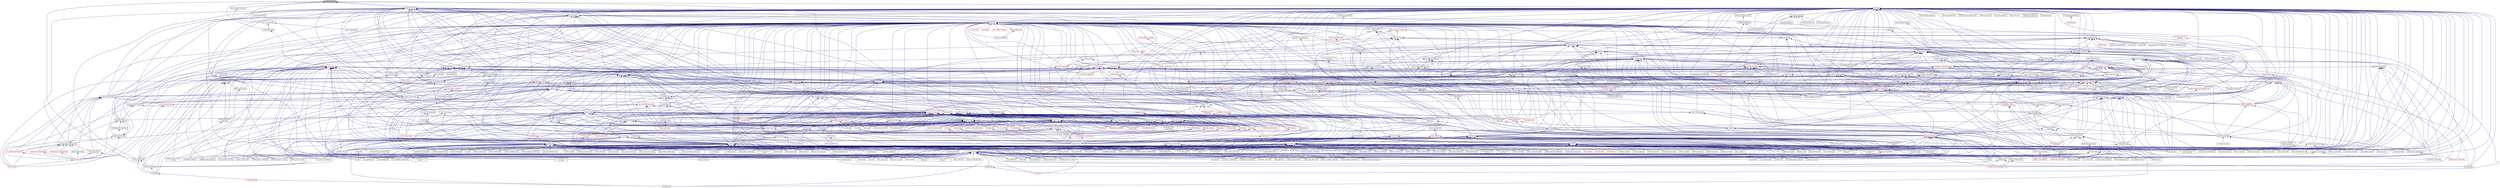 digraph "invoke_fused.hpp"
{
  edge [fontname="Helvetica",fontsize="10",labelfontname="Helvetica",labelfontsize="10"];
  node [fontname="Helvetica",fontsize="10",shape=record];
  Node34 [label="invoke_fused.hpp",height=0.2,width=0.4,color="black", fillcolor="grey75", style="filled", fontcolor="black"];
  Node34 -> Node35 [dir="back",color="midnightblue",fontsize="10",style="solid",fontname="Helvetica"];
  Node35 [label="block_allocator.hpp",height=0.2,width=0.4,color="black", fillcolor="white", style="filled",URL="$d9/d7a/block__allocator_8hpp.html"];
  Node35 -> Node36 [dir="back",color="midnightblue",fontsize="10",style="solid",fontname="Helvetica"];
  Node36 [label="host.hpp",height=0.2,width=0.4,color="black", fillcolor="white", style="filled",URL="$dd/d78/host_8hpp.html"];
  Node36 -> Node37 [dir="back",color="midnightblue",fontsize="10",style="solid",fontname="Helvetica"];
  Node37 [label="compute.hpp",height=0.2,width=0.4,color="red", fillcolor="white", style="filled",URL="$df/dd0/compute_8hpp.html"];
  Node37 -> Node40 [dir="back",color="midnightblue",fontsize="10",style="solid",fontname="Helvetica"];
  Node40 [label="stream.cpp",height=0.2,width=0.4,color="black", fillcolor="white", style="filled",URL="$da/d5f/stream_8cpp.html"];
  Node34 -> Node44 [dir="back",color="midnightblue",fontsize="10",style="solid",fontname="Helvetica"];
  Node44 [label="dataflow.hpp",height=0.2,width=0.4,color="black", fillcolor="white", style="filled",URL="$db/d03/lcos_2dataflow_8hpp.html"];
  Node44 -> Node45 [dir="back",color="midnightblue",fontsize="10",style="solid",fontname="Helvetica"];
  Node45 [label="dataflow.hpp",height=0.2,width=0.4,color="black", fillcolor="white", style="filled",URL="$d6/dd8/dataflow_8hpp.html"];
  Node45 -> Node46 [dir="back",color="midnightblue",fontsize="10",style="solid",fontname="Helvetica"];
  Node46 [label="jacobi_hpx.cpp",height=0.2,width=0.4,color="black", fillcolor="white", style="filled",URL="$d8/d72/jacobi__hpx_8cpp.html"];
  Node45 -> Node47 [dir="back",color="midnightblue",fontsize="10",style="solid",fontname="Helvetica"];
  Node47 [label="interest_calculator.cpp",height=0.2,width=0.4,color="black", fillcolor="white", style="filled",URL="$d2/d86/interest__calculator_8cpp.html"];
  Node45 -> Node48 [dir="back",color="midnightblue",fontsize="10",style="solid",fontname="Helvetica"];
  Node48 [label="target_distribution\l_policy.hpp",height=0.2,width=0.4,color="black", fillcolor="white", style="filled",URL="$d4/d4a/compute_2host_2target__distribution__policy_8hpp.html"];
  Node48 -> Node36 [dir="back",color="midnightblue",fontsize="10",style="solid",fontname="Helvetica"];
  Node45 -> Node49 [dir="back",color="midnightblue",fontsize="10",style="solid",fontname="Helvetica"];
  Node49 [label="dataflow.hpp",height=0.2,width=0.4,color="black", fillcolor="white", style="filled",URL="$db/db6/include_2dataflow_8hpp.html"];
  Node49 -> Node50 [dir="back",color="midnightblue",fontsize="10",style="solid",fontname="Helvetica"];
  Node50 [label="lcos.hpp",height=0.2,width=0.4,color="red", fillcolor="white", style="filled",URL="$d5/deb/lcos_8hpp.html"];
  Node50 -> Node51 [dir="back",color="midnightblue",fontsize="10",style="solid",fontname="Helvetica"];
  Node51 [label="allgather_and_gate.cpp",height=0.2,width=0.4,color="black", fillcolor="white", style="filled",URL="$d1/d56/allgather__and__gate_8cpp.html"];
  Node50 -> Node52 [dir="back",color="midnightblue",fontsize="10",style="solid",fontname="Helvetica"];
  Node52 [label="apex_balance.cpp",height=0.2,width=0.4,color="black", fillcolor="white", style="filled",URL="$d4/d8e/apex__balance_8cpp.html"];
  Node50 -> Node53 [dir="back",color="midnightblue",fontsize="10",style="solid",fontname="Helvetica"];
  Node53 [label="apex_policy_engine\l_active_thread_count.cpp",height=0.2,width=0.4,color="black", fillcolor="white", style="filled",URL="$d5/d01/apex__policy__engine__active__thread__count_8cpp.html"];
  Node50 -> Node54 [dir="back",color="midnightblue",fontsize="10",style="solid",fontname="Helvetica"];
  Node54 [label="apex_policy_engine\l_events.cpp",height=0.2,width=0.4,color="black", fillcolor="white", style="filled",URL="$df/d0f/apex__policy__engine__events_8cpp.html"];
  Node50 -> Node55 [dir="back",color="midnightblue",fontsize="10",style="solid",fontname="Helvetica"];
  Node55 [label="apex_policy_engine\l_periodic.cpp",height=0.2,width=0.4,color="black", fillcolor="white", style="filled",URL="$d5/d7b/apex__policy__engine__periodic_8cpp.html"];
  Node50 -> Node56 [dir="back",color="midnightblue",fontsize="10",style="solid",fontname="Helvetica"];
  Node56 [label="heartbeat.cpp",height=0.2,width=0.4,color="black", fillcolor="white", style="filled",URL="$d8/d98/heartbeat_8cpp.html"];
  Node50 -> Node46 [dir="back",color="midnightblue",fontsize="10",style="solid",fontname="Helvetica"];
  Node50 -> Node72 [dir="back",color="midnightblue",fontsize="10",style="solid",fontname="Helvetica"];
  Node72 [label="enumerate_threads.cpp",height=0.2,width=0.4,color="black", fillcolor="white", style="filled",URL="$d3/dd4/enumerate__threads_8cpp.html"];
  Node50 -> Node73 [dir="back",color="midnightblue",fontsize="10",style="solid",fontname="Helvetica"];
  Node73 [label="fibonacci_await.cpp",height=0.2,width=0.4,color="black", fillcolor="white", style="filled",URL="$dc/d1c/fibonacci__await_8cpp.html"];
  Node50 -> Node74 [dir="back",color="midnightblue",fontsize="10",style="solid",fontname="Helvetica"];
  Node74 [label="fibonacci_dataflow.cpp",height=0.2,width=0.4,color="black", fillcolor="white", style="filled",URL="$df/d3d/fibonacci__dataflow_8cpp.html"];
  Node50 -> Node75 [dir="back",color="midnightblue",fontsize="10",style="solid",fontname="Helvetica"];
  Node75 [label="fibonacci_futures.cpp",height=0.2,width=0.4,color="black", fillcolor="white", style="filled",URL="$d6/de3/fibonacci__futures_8cpp.html"];
  Node50 -> Node76 [dir="back",color="midnightblue",fontsize="10",style="solid",fontname="Helvetica"];
  Node76 [label="fibonacci_futures_distributed.cpp",height=0.2,width=0.4,color="black", fillcolor="white", style="filled",URL="$d1/dc9/fibonacci__futures__distributed_8cpp.html"];
  Node50 -> Node77 [dir="back",color="midnightblue",fontsize="10",style="solid",fontname="Helvetica"];
  Node77 [label="fractals.cpp",height=0.2,width=0.4,color="black", fillcolor="white", style="filled",URL="$d8/d58/fractals_8cpp.html"];
  Node50 -> Node78 [dir="back",color="midnightblue",fontsize="10",style="solid",fontname="Helvetica"];
  Node78 [label="fractals_executor.cpp",height=0.2,width=0.4,color="black", fillcolor="white", style="filled",URL="$d9/da9/fractals__executor_8cpp.html"];
  Node50 -> Node79 [dir="back",color="midnightblue",fontsize="10",style="solid",fontname="Helvetica"];
  Node79 [label="fractals_struct.cpp",height=0.2,width=0.4,color="black", fillcolor="white", style="filled",URL="$d8/d2f/fractals__struct_8cpp.html"];
  Node50 -> Node85 [dir="back",color="midnightblue",fontsize="10",style="solid",fontname="Helvetica"];
  Node85 [label="shared_mutex.cpp",height=0.2,width=0.4,color="black", fillcolor="white", style="filled",URL="$da/d0b/shared__mutex_8cpp.html"];
  Node50 -> Node88 [dir="back",color="midnightblue",fontsize="10",style="solid",fontname="Helvetica"];
  Node88 [label="spell_check_file.cpp",height=0.2,width=0.4,color="black", fillcolor="white", style="filled",URL="$df/df7/spell__check__file_8cpp.html"];
  Node50 -> Node89 [dir="back",color="midnightblue",fontsize="10",style="solid",fontname="Helvetica"];
  Node89 [label="spell_check_simple.cpp",height=0.2,width=0.4,color="black", fillcolor="white", style="filled",URL="$dd/d54/spell__check__simple_8cpp.html"];
  Node50 -> Node91 [dir="back",color="midnightblue",fontsize="10",style="solid",fontname="Helvetica"];
  Node91 [label="hpx.hpp",height=0.2,width=0.4,color="red", fillcolor="white", style="filled",URL="$d0/daa/hpx_8hpp.html"];
  Node91 -> Node98 [dir="back",color="midnightblue",fontsize="10",style="solid",fontname="Helvetica"];
  Node98 [label="1d_stencil_4_throttle.cpp",height=0.2,width=0.4,color="black", fillcolor="white", style="filled",URL="$d6/de5/1d__stencil__4__throttle_8cpp.html"];
  Node91 -> Node51 [dir="back",color="midnightblue",fontsize="10",style="solid",fontname="Helvetica"];
  Node91 -> Node115 [dir="back",color="midnightblue",fontsize="10",style="solid",fontname="Helvetica"];
  Node115 [label="hpx_thread_phase.cpp",height=0.2,width=0.4,color="black", fillcolor="white", style="filled",URL="$d5/dca/hpx__thread__phase_8cpp.html"];
  Node91 -> Node116 [dir="back",color="midnightblue",fontsize="10",style="solid",fontname="Helvetica"];
  Node116 [label="os_thread_num.cpp",height=0.2,width=0.4,color="black", fillcolor="white", style="filled",URL="$d2/dfb/os__thread__num_8cpp.html"];
  Node91 -> Node118 [dir="back",color="midnightblue",fontsize="10",style="solid",fontname="Helvetica"];
  Node118 [label="cancelable_action.hpp",height=0.2,width=0.4,color="red", fillcolor="white", style="filled",URL="$d5/d4d/server_2cancelable__action_8hpp.html"];
  Node91 -> Node68 [dir="back",color="midnightblue",fontsize="10",style="solid",fontname="Helvetica"];
  Node68 [label="stencil_iterator.cpp",height=0.2,width=0.4,color="black", fillcolor="white", style="filled",URL="$d6/de1/server_2stencil__iterator_8cpp.html"];
  Node91 -> Node46 [dir="back",color="midnightblue",fontsize="10",style="solid",fontname="Helvetica"];
  Node91 -> Node139 [dir="back",color="midnightblue",fontsize="10",style="solid",fontname="Helvetica"];
  Node139 [label="sine.cpp",height=0.2,width=0.4,color="black", fillcolor="white", style="filled",URL="$d3/d0d/server_2sine_8cpp.html"];
  Node91 -> Node141 [dir="back",color="midnightblue",fontsize="10",style="solid",fontname="Helvetica"];
  Node141 [label="sine.cpp",height=0.2,width=0.4,color="black", fillcolor="white", style="filled",URL="$d5/dd8/sine_8cpp.html"];
  Node91 -> Node143 [dir="back",color="midnightblue",fontsize="10",style="solid",fontname="Helvetica"];
  Node143 [label="qt.cpp",height=0.2,width=0.4,color="black", fillcolor="white", style="filled",URL="$df/d90/qt_8cpp.html"];
  Node91 -> Node149 [dir="back",color="midnightblue",fontsize="10",style="solid",fontname="Helvetica"];
  Node149 [label="factorial.cpp",height=0.2,width=0.4,color="black", fillcolor="white", style="filled",URL="$d9/d00/factorial_8cpp.html"];
  Node91 -> Node151 [dir="back",color="midnightblue",fontsize="10",style="solid",fontname="Helvetica"];
  Node151 [label="init_globally.cpp",height=0.2,width=0.4,color="black", fillcolor="white", style="filled",URL="$d6/dad/init__globally_8cpp.html"];
  Node91 -> Node47 [dir="back",color="midnightblue",fontsize="10",style="solid",fontname="Helvetica"];
  Node91 -> Node177 [dir="back",color="midnightblue",fontsize="10",style="solid",fontname="Helvetica"];
  Node177 [label="partition3d.hpp",height=0.2,width=0.4,color="red", fillcolor="white", style="filled",URL="$d1/d50/partition3d_8hpp.html"];
  Node91 -> Node186 [dir="back",color="midnightblue",fontsize="10",style="solid",fontname="Helvetica"];
  Node186 [label="throttle.cpp",height=0.2,width=0.4,color="black", fillcolor="white", style="filled",URL="$de/d56/server_2throttle_8cpp.html"];
  Node91 -> Node187 [dir="back",color="midnightblue",fontsize="10",style="solid",fontname="Helvetica"];
  Node187 [label="throttle.hpp",height=0.2,width=0.4,color="black", fillcolor="white", style="filled",URL="$db/dc9/server_2throttle_8hpp.html"];
  Node187 -> Node186 [dir="back",color="midnightblue",fontsize="10",style="solid",fontname="Helvetica"];
  Node187 -> Node188 [dir="back",color="midnightblue",fontsize="10",style="solid",fontname="Helvetica"];
  Node188 [label="throttle.hpp",height=0.2,width=0.4,color="black", fillcolor="white", style="filled",URL="$d5/dec/stubs_2throttle_8hpp.html"];
  Node188 -> Node189 [dir="back",color="midnightblue",fontsize="10",style="solid",fontname="Helvetica"];
  Node189 [label="throttle.hpp",height=0.2,width=0.4,color="red", fillcolor="white", style="filled",URL="$d2/d2e/throttle_8hpp.html"];
  Node91 -> Node188 [dir="back",color="midnightblue",fontsize="10",style="solid",fontname="Helvetica"];
  Node91 -> Node189 [dir="back",color="midnightblue",fontsize="10",style="solid",fontname="Helvetica"];
  Node91 -> Node200 [dir="back",color="midnightblue",fontsize="10",style="solid",fontname="Helvetica"];
  Node200 [label="simple_central_tuplespace.hpp",height=0.2,width=0.4,color="red", fillcolor="white", style="filled",URL="$db/d69/server_2simple__central__tuplespace_8hpp.html"];
  Node91 -> Node204 [dir="back",color="midnightblue",fontsize="10",style="solid",fontname="Helvetica"];
  Node204 [label="tuples_warehouse.hpp",height=0.2,width=0.4,color="black", fillcolor="white", style="filled",URL="$da/de6/tuples__warehouse_8hpp.html"];
  Node204 -> Node200 [dir="back",color="midnightblue",fontsize="10",style="solid",fontname="Helvetica"];
  Node91 -> Node212 [dir="back",color="midnightblue",fontsize="10",style="solid",fontname="Helvetica"];
  Node212 [label="htts2_hpx.cpp",height=0.2,width=0.4,color="black", fillcolor="white", style="filled",URL="$d2/daf/htts2__hpx_8cpp.html"];
  Node91 -> Node215 [dir="back",color="midnightblue",fontsize="10",style="solid",fontname="Helvetica"];
  Node215 [label="sizeof.cpp",height=0.2,width=0.4,color="black", fillcolor="white", style="filled",URL="$d3/d0f/sizeof_8cpp.html"];
  Node91 -> Node40 [dir="back",color="midnightblue",fontsize="10",style="solid",fontname="Helvetica"];
  Node91 -> Node218 [dir="back",color="midnightblue",fontsize="10",style="solid",fontname="Helvetica"];
  Node218 [label="timed_task_spawn.cpp",height=0.2,width=0.4,color="black", fillcolor="white", style="filled",URL="$df/de1/timed__task__spawn_8cpp.html"];
  Node91 -> Node227 [dir="back",color="midnightblue",fontsize="10",style="solid",fontname="Helvetica"];
  Node227 [label="osu_bw.cpp",height=0.2,width=0.4,color="black", fillcolor="white", style="filled",URL="$d4/d20/osu__bw_8cpp.html"];
  Node91 -> Node229 [dir="back",color="midnightblue",fontsize="10",style="solid",fontname="Helvetica"];
  Node229 [label="osu_multi_lat.cpp",height=0.2,width=0.4,color="black", fillcolor="white", style="filled",URL="$d7/d91/osu__multi__lat_8cpp.html"];
  Node91 -> Node230 [dir="back",color="midnightblue",fontsize="10",style="solid",fontname="Helvetica"];
  Node230 [label="osu_scatter.cpp",height=0.2,width=0.4,color="black", fillcolor="white", style="filled",URL="$d4/d4c/osu__scatter_8cpp.html"];
  Node91 -> Node263 [dir="back",color="midnightblue",fontsize="10",style="solid",fontname="Helvetica"];
  Node263 [label="async_unwrap_1037.cpp",height=0.2,width=0.4,color="black", fillcolor="white", style="filled",URL="$d4/d13/async__unwrap__1037_8cpp.html"];
  Node91 -> Node268 [dir="back",color="midnightblue",fontsize="10",style="solid",fontname="Helvetica"];
  Node268 [label="dataflow_const_functor\l_773.cpp",height=0.2,width=0.4,color="black", fillcolor="white", style="filled",URL="$d3/df2/dataflow__const__functor__773_8cpp.html"];
  Node91 -> Node269 [dir="back",color="midnightblue",fontsize="10",style="solid",fontname="Helvetica"];
  Node269 [label="dataflow_future_swap.cpp",height=0.2,width=0.4,color="black", fillcolor="white", style="filled",URL="$dc/d8c/dataflow__future__swap_8cpp.html"];
  Node91 -> Node270 [dir="back",color="midnightblue",fontsize="10",style="solid",fontname="Helvetica"];
  Node270 [label="dataflow_future_swap2.cpp",height=0.2,width=0.4,color="black", fillcolor="white", style="filled",URL="$d1/db3/dataflow__future__swap2_8cpp.html"];
  Node91 -> Node271 [dir="back",color="midnightblue",fontsize="10",style="solid",fontname="Helvetica"];
  Node271 [label="dataflow_launch_775.cpp",height=0.2,width=0.4,color="black", fillcolor="white", style="filled",URL="$d7/d0d/dataflow__launch__775_8cpp.html"];
  Node91 -> Node272 [dir="back",color="midnightblue",fontsize="10",style="solid",fontname="Helvetica"];
  Node272 [label="dataflow_recursion\l_1613.cpp",height=0.2,width=0.4,color="black", fillcolor="white", style="filled",URL="$d0/d1f/dataflow__recursion__1613_8cpp.html"];
  Node91 -> Node273 [dir="back",color="midnightblue",fontsize="10",style="solid",fontname="Helvetica"];
  Node273 [label="dataflow_using_774.cpp",height=0.2,width=0.4,color="black", fillcolor="white", style="filled",URL="$d7/dfa/dataflow__using__774_8cpp.html"];
  Node91 -> Node274 [dir="back",color="midnightblue",fontsize="10",style="solid",fontname="Helvetica"];
  Node274 [label="exception_from_continuation\l_1613.cpp",height=0.2,width=0.4,color="black", fillcolor="white", style="filled",URL="$db/d28/exception__from__continuation__1613_8cpp.html"];
  Node91 -> Node277 [dir="back",color="midnightblue",fontsize="10",style="solid",fontname="Helvetica"];
  Node277 [label="future_790.cpp",height=0.2,width=0.4,color="black", fillcolor="white", style="filled",URL="$de/d3d/future__790_8cpp.html"];
  Node91 -> Node279 [dir="back",color="midnightblue",fontsize="10",style="solid",fontname="Helvetica"];
  Node279 [label="future_unwrap_878.cpp",height=0.2,width=0.4,color="black", fillcolor="white", style="filled",URL="$d9/ddf/future__unwrap__878_8cpp.html"];
  Node91 -> Node288 [dir="back",color="midnightblue",fontsize="10",style="solid",fontname="Helvetica"];
  Node288 [label="set_hpx_limit_798.cpp",height=0.2,width=0.4,color="black", fillcolor="white", style="filled",URL="$d2/dfb/set__hpx__limit__798_8cpp.html"];
  Node91 -> Node310 [dir="back",color="midnightblue",fontsize="10",style="solid",fontname="Helvetica"];
  Node310 [label="block_os_threads_1036.cpp",height=0.2,width=0.4,color="black", fillcolor="white", style="filled",URL="$d7/d92/block__os__threads__1036_8cpp.html"];
  Node91 -> Node316 [dir="back",color="midnightblue",fontsize="10",style="solid",fontname="Helvetica"];
  Node316 [label="thread_suspend_duration.cpp",height=0.2,width=0.4,color="black", fillcolor="white", style="filled",URL="$db/d59/thread__suspend__duration_8cpp.html"];
  Node91 -> Node317 [dir="back",color="midnightblue",fontsize="10",style="solid",fontname="Helvetica"];
  Node317 [label="thread_suspend_pending.cpp",height=0.2,width=0.4,color="black", fillcolor="white", style="filled",URL="$de/d29/thread__suspend__pending_8cpp.html"];
  Node91 -> Node322 [dir="back",color="midnightblue",fontsize="10",style="solid",fontname="Helvetica"];
  Node322 [label="serialize_buffer_1069.cpp",height=0.2,width=0.4,color="black", fillcolor="white", style="filled",URL="$d4/dc0/serialize__buffer__1069_8cpp.html"];
  Node91 -> Node323 [dir="back",color="midnightblue",fontsize="10",style="solid",fontname="Helvetica"];
  Node323 [label="unwrapped_1528.cpp",height=0.2,width=0.4,color="black", fillcolor="white", style="filled",URL="$d7/d63/unwrapped__1528_8cpp.html"];
  Node91 -> Node353 [dir="back",color="midnightblue",fontsize="10",style="solid",fontname="Helvetica"];
  Node353 [label="await.cpp",height=0.2,width=0.4,color="black", fillcolor="white", style="filled",URL="$d6/d41/await_8cpp.html"];
  Node91 -> Node354 [dir="back",color="midnightblue",fontsize="10",style="solid",fontname="Helvetica"];
  Node354 [label="barrier.cpp",height=0.2,width=0.4,color="black", fillcolor="white", style="filled",URL="$df/d63/tests_2unit_2lcos_2barrier_8cpp.html"];
  Node91 -> Node361 [dir="back",color="midnightblue",fontsize="10",style="solid",fontname="Helvetica"];
  Node361 [label="local_barrier.cpp",height=0.2,width=0.4,color="black", fillcolor="white", style="filled",URL="$d2/db4/tests_2unit_2lcos_2local__barrier_8cpp.html"];
  Node91 -> Node362 [dir="back",color="midnightblue",fontsize="10",style="solid",fontname="Helvetica"];
  Node362 [label="local_dataflow.cpp",height=0.2,width=0.4,color="black", fillcolor="white", style="filled",URL="$d9/d92/local__dataflow_8cpp.html"];
  Node91 -> Node363 [dir="back",color="midnightblue",fontsize="10",style="solid",fontname="Helvetica"];
  Node363 [label="local_dataflow_executor.cpp",height=0.2,width=0.4,color="black", fillcolor="white", style="filled",URL="$d2/d73/local__dataflow__executor_8cpp.html"];
  Node91 -> Node364 [dir="back",color="midnightblue",fontsize="10",style="solid",fontname="Helvetica"];
  Node364 [label="local_dataflow_executor\l_v1.cpp",height=0.2,width=0.4,color="black", fillcolor="white", style="filled",URL="$df/d49/local__dataflow__executor__v1_8cpp.html"];
  Node91 -> Node365 [dir="back",color="midnightblue",fontsize="10",style="solid",fontname="Helvetica"];
  Node365 [label="local_dataflow_std\l_array.cpp",height=0.2,width=0.4,color="black", fillcolor="white", style="filled",URL="$db/dcb/local__dataflow__std__array_8cpp.html"];
  Node91 -> Node366 [dir="back",color="midnightblue",fontsize="10",style="solid",fontname="Helvetica"];
  Node366 [label="local_event.cpp",height=0.2,width=0.4,color="black", fillcolor="white", style="filled",URL="$df/d9a/local__event_8cpp.html"];
  Node91 -> Node368 [dir="back",color="midnightblue",fontsize="10",style="solid",fontname="Helvetica"];
  Node368 [label="run_guarded.cpp",height=0.2,width=0.4,color="black", fillcolor="white", style="filled",URL="$db/dbb/run__guarded_8cpp.html"];
  Node91 -> Node537 [dir="back",color="midnightblue",fontsize="10",style="solid",fontname="Helvetica"];
  Node537 [label="bulk_async.cpp",height=0.2,width=0.4,color="black", fillcolor="white", style="filled",URL="$d2/d56/bulk__async_8cpp.html"];
  Node91 -> Node538 [dir="back",color="midnightblue",fontsize="10",style="solid",fontname="Helvetica"];
  Node538 [label="bulk_async_v1.cpp",height=0.2,width=0.4,color="black", fillcolor="white", style="filled",URL="$d5/d1d/bulk__async__v1_8cpp.html"];
  Node91 -> Node539 [dir="back",color="midnightblue",fontsize="10",style="solid",fontname="Helvetica"];
  Node539 [label="created_executor.cpp",height=0.2,width=0.4,color="black", fillcolor="white", style="filled",URL="$d9/dca/created__executor_8cpp.html"];
  Node91 -> Node540 [dir="back",color="midnightblue",fontsize="10",style="solid",fontname="Helvetica"];
  Node540 [label="created_executor_v1.cpp",height=0.2,width=0.4,color="black", fillcolor="white", style="filled",URL="$de/ddd/created__executor__v1_8cpp.html"];
  Node91 -> Node583 [dir="back",color="midnightblue",fontsize="10",style="solid",fontname="Helvetica"];
  Node583 [label="serialize_buffer.cpp",height=0.2,width=0.4,color="black", fillcolor="white", style="filled",URL="$d1/d00/serialize__buffer_8cpp.html"];
  Node50 -> Node599 [dir="back",color="midnightblue",fontsize="10",style="solid",fontname="Helvetica"];
  Node599 [label="dataflow_791.cpp",height=0.2,width=0.4,color="black", fillcolor="white", style="filled",URL="$d6/da1/dataflow__791_8cpp.html"];
  Node50 -> Node601 [dir="back",color="midnightblue",fontsize="10",style="solid",fontname="Helvetica"];
  Node601 [label="future_timed_wait_1025.cpp",height=0.2,width=0.4,color="black", fillcolor="white", style="filled",URL="$de/d7d/future__timed__wait__1025_8cpp.html"];
  Node50 -> Node606 [dir="back",color="midnightblue",fontsize="10",style="solid",fontname="Helvetica"];
  Node606 [label="function_serialization\l_728.cpp",height=0.2,width=0.4,color="black", fillcolor="white", style="filled",URL="$d8/db1/function__serialization__728_8cpp.html"];
  Node50 -> Node607 [dir="back",color="midnightblue",fontsize="10",style="solid",fontname="Helvetica"];
  Node607 [label="protect_with_nullary\l_pfo.cpp",height=0.2,width=0.4,color="black", fillcolor="white", style="filled",URL="$df/db5/protect__with__nullary__pfo_8cpp.html"];
  Node50 -> Node608 [dir="back",color="midnightblue",fontsize="10",style="solid",fontname="Helvetica"];
  Node608 [label="tuple_serialization\l_803.cpp",height=0.2,width=0.4,color="black", fillcolor="white", style="filled",URL="$de/d61/tuple__serialization__803_8cpp.html"];
  Node50 -> Node609 [dir="back",color="midnightblue",fontsize="10",style="solid",fontname="Helvetica"];
  Node609 [label="zero_copy_parcels_1001.cpp",height=0.2,width=0.4,color="black", fillcolor="white", style="filled",URL="$da/dfd/zero__copy__parcels__1001_8cpp.html"];
  Node50 -> Node614 [dir="back",color="midnightblue",fontsize="10",style="solid",fontname="Helvetica"];
  Node614 [label="apex_action_count.cpp",height=0.2,width=0.4,color="black", fillcolor="white", style="filled",URL="$d8/de5/apex__action__count_8cpp.html"];
  Node50 -> Node354 [dir="back",color="midnightblue",fontsize="10",style="solid",fontname="Helvetica"];
  Node50 -> Node639 [dir="back",color="midnightblue",fontsize="10",style="solid",fontname="Helvetica"];
  Node639 [label="counting_semaphore.cpp",height=0.2,width=0.4,color="black", fillcolor="white", style="filled",URL="$df/de9/counting__semaphore_8cpp.html"];
  Node50 -> Node641 [dir="back",color="midnightblue",fontsize="10",style="solid",fontname="Helvetica"];
  Node641 [label="future.cpp",height=0.2,width=0.4,color="black", fillcolor="white", style="filled",URL="$d6/d4d/future_8cpp.html"];
  Node50 -> Node642 [dir="back",color="midnightblue",fontsize="10",style="solid",fontname="Helvetica"];
  Node642 [label="future_then.cpp",height=0.2,width=0.4,color="black", fillcolor="white", style="filled",URL="$df/da5/future__then_8cpp.html"];
  Node50 -> Node643 [dir="back",color="midnightblue",fontsize="10",style="solid",fontname="Helvetica"];
  Node643 [label="future_then_executor.cpp",height=0.2,width=0.4,color="black", fillcolor="white", style="filled",URL="$df/dbe/future__then__executor_8cpp.html"];
  Node50 -> Node644 [dir="back",color="midnightblue",fontsize="10",style="solid",fontname="Helvetica"];
  Node644 [label="future_then_executor\l_v1.cpp",height=0.2,width=0.4,color="black", fillcolor="white", style="filled",URL="$de/dc5/future__then__executor__v1_8cpp.html"];
  Node50 -> Node366 [dir="back",color="midnightblue",fontsize="10",style="solid",fontname="Helvetica"];
  Node50 -> Node650 [dir="back",color="midnightblue",fontsize="10",style="solid",fontname="Helvetica"];
  Node650 [label="packaged_action.cpp",height=0.2,width=0.4,color="black", fillcolor="white", style="filled",URL="$d3/d63/packaged__action_8cpp.html"];
  Node50 -> Node651 [dir="back",color="midnightblue",fontsize="10",style="solid",fontname="Helvetica"];
  Node651 [label="promise.cpp",height=0.2,width=0.4,color="black", fillcolor="white", style="filled",URL="$d1/d4f/tests_2unit_2lcos_2promise_8cpp.html"];
  Node50 -> Node654 [dir="back",color="midnightblue",fontsize="10",style="solid",fontname="Helvetica"];
  Node654 [label="shared_future.cpp",height=0.2,width=0.4,color="black", fillcolor="white", style="filled",URL="$d3/d69/shared__future_8cpp.html"];
  Node50 -> Node655 [dir="back",color="midnightblue",fontsize="10",style="solid",fontname="Helvetica"];
  Node655 [label="shared_mutex1.cpp",height=0.2,width=0.4,color="black", fillcolor="white", style="filled",URL="$d8/d57/shared__mutex1_8cpp.html"];
  Node50 -> Node656 [dir="back",color="midnightblue",fontsize="10",style="solid",fontname="Helvetica"];
  Node656 [label="shared_mutex2.cpp",height=0.2,width=0.4,color="black", fillcolor="white", style="filled",URL="$d1/d40/shared__mutex2_8cpp.html"];
  Node50 -> Node657 [dir="back",color="midnightblue",fontsize="10",style="solid",fontname="Helvetica"];
  Node657 [label="sliding_semaphore.cpp",height=0.2,width=0.4,color="black", fillcolor="white", style="filled",URL="$d2/d38/sliding__semaphore_8cpp.html"];
  Node50 -> Node660 [dir="back",color="midnightblue",fontsize="10",style="solid",fontname="Helvetica"];
  Node660 [label="when_all.cpp",height=0.2,width=0.4,color="black", fillcolor="white", style="filled",URL="$da/d18/when__all_8cpp.html"];
  Node50 -> Node661 [dir="back",color="midnightblue",fontsize="10",style="solid",fontname="Helvetica"];
  Node661 [label="when_all_std_array.cpp",height=0.2,width=0.4,color="black", fillcolor="white", style="filled",URL="$d0/dfc/when__all__std__array_8cpp.html"];
  Node50 -> Node662 [dir="back",color="midnightblue",fontsize="10",style="solid",fontname="Helvetica"];
  Node662 [label="when_any.cpp",height=0.2,width=0.4,color="black", fillcolor="white", style="filled",URL="$d7/d30/when__any_8cpp.html"];
  Node50 -> Node663 [dir="back",color="midnightblue",fontsize="10",style="solid",fontname="Helvetica"];
  Node663 [label="when_any_std_array.cpp",height=0.2,width=0.4,color="black", fillcolor="white", style="filled",URL="$d3/d3d/when__any__std__array_8cpp.html"];
  Node50 -> Node664 [dir="back",color="midnightblue",fontsize="10",style="solid",fontname="Helvetica"];
  Node664 [label="when_each.cpp",height=0.2,width=0.4,color="black", fillcolor="white", style="filled",URL="$d0/d95/when__each_8cpp.html"];
  Node50 -> Node665 [dir="back",color="midnightblue",fontsize="10",style="solid",fontname="Helvetica"];
  Node665 [label="when_some.cpp",height=0.2,width=0.4,color="black", fillcolor="white", style="filled",URL="$dc/d48/when__some_8cpp.html"];
  Node50 -> Node666 [dir="back",color="midnightblue",fontsize="10",style="solid",fontname="Helvetica"];
  Node666 [label="when_some_std_array.cpp",height=0.2,width=0.4,color="black", fillcolor="white", style="filled",URL="$df/d4d/when__some__std__array_8cpp.html"];
  Node50 -> Node583 [dir="back",color="midnightblue",fontsize="10",style="solid",fontname="Helvetica"];
  Node50 -> Node668 [dir="back",color="midnightblue",fontsize="10",style="solid",fontname="Helvetica"];
  Node668 [label="thread_affinity.cpp",height=0.2,width=0.4,color="black", fillcolor="white", style="filled",URL="$da/dce/thread__affinity_8cpp.html"];
  Node50 -> Node672 [dir="back",color="midnightblue",fontsize="10",style="solid",fontname="Helvetica"];
  Node672 [label="tss.cpp",height=0.2,width=0.4,color="black", fillcolor="white", style="filled",URL="$dc/d69/tests_2unit_2threads_2tss_8cpp.html"];
  Node50 -> Node673 [dir="back",color="midnightblue",fontsize="10",style="solid",fontname="Helvetica"];
  Node673 [label="bind_action.cpp",height=0.2,width=0.4,color="black", fillcolor="white", style="filled",URL="$d7/d85/bind__action_8cpp.html"];
  Node45 -> Node674 [dir="back",color="midnightblue",fontsize="10",style="solid",fontname="Helvetica"];
  Node674 [label="local_lcos.hpp",height=0.2,width=0.4,color="red", fillcolor="white", style="filled",URL="$db/d67/local__lcos_8hpp.html"];
  Node674 -> Node675 [dir="back",color="midnightblue",fontsize="10",style="solid",fontname="Helvetica"];
  Node675 [label="allgather_and_gate.hpp",height=0.2,width=0.4,color="red", fillcolor="white", style="filled",URL="$d9/dbb/allgather__and__gate_8hpp.html"];
  Node675 -> Node51 [dir="back",color="midnightblue",fontsize="10",style="solid",fontname="Helvetica"];
  Node674 -> Node200 [dir="back",color="midnightblue",fontsize="10",style="solid",fontname="Helvetica"];
  Node674 -> Node50 [dir="back",color="midnightblue",fontsize="10",style="solid",fontname="Helvetica"];
  Node674 -> Node353 [dir="back",color="midnightblue",fontsize="10",style="solid",fontname="Helvetica"];
  Node674 -> Node361 [dir="back",color="midnightblue",fontsize="10",style="solid",fontname="Helvetica"];
  Node674 -> Node362 [dir="back",color="midnightblue",fontsize="10",style="solid",fontname="Helvetica"];
  Node674 -> Node363 [dir="back",color="midnightblue",fontsize="10",style="solid",fontname="Helvetica"];
  Node674 -> Node364 [dir="back",color="midnightblue",fontsize="10",style="solid",fontname="Helvetica"];
  Node674 -> Node365 [dir="back",color="midnightblue",fontsize="10",style="solid",fontname="Helvetica"];
  Node45 -> Node676 [dir="back",color="midnightblue",fontsize="10",style="solid",fontname="Helvetica"];
  Node676 [label="gather.hpp",height=0.2,width=0.4,color="red", fillcolor="white", style="filled",URL="$d8/d2b/gather_8hpp.html"];
  Node676 -> Node50 [dir="back",color="midnightblue",fontsize="10",style="solid",fontname="Helvetica"];
  Node45 -> Node677 [dir="back",color="midnightblue",fontsize="10",style="solid",fontname="Helvetica"];
  Node677 [label="rotate.hpp",height=0.2,width=0.4,color="red", fillcolor="white", style="filled",URL="$da/df0/algorithms_2rotate_8hpp.html"];
  Node677 -> Node679 [dir="back",color="midnightblue",fontsize="10",style="solid",fontname="Helvetica"];
  Node679 [label="algorithm.hpp",height=0.2,width=0.4,color="red", fillcolor="white", style="filled",URL="$de/d55/algorithm_8hpp.html"];
  Node45 -> Node691 [dir="back",color="midnightblue",fontsize="10",style="solid",fontname="Helvetica"];
  Node691 [label="sort.hpp",height=0.2,width=0.4,color="red", fillcolor="white", style="filled",URL="$d3/d10/algorithms_2sort_8hpp.html"];
  Node691 -> Node679 [dir="back",color="midnightblue",fontsize="10",style="solid",fontname="Helvetica"];
  Node691 -> Node693 [dir="back",color="midnightblue",fontsize="10",style="solid",fontname="Helvetica"];
  Node693 [label="reduce_by_key.hpp",height=0.2,width=0.4,color="red", fillcolor="white", style="filled",URL="$d9/d4a/reduce__by__key_8hpp.html"];
  Node45 -> Node698 [dir="back",color="midnightblue",fontsize="10",style="solid",fontname="Helvetica"];
  Node698 [label="task_block.hpp",height=0.2,width=0.4,color="red", fillcolor="white", style="filled",URL="$de/db7/task__block_8hpp.html"];
  Node45 -> Node700 [dir="back",color="midnightblue",fontsize="10",style="solid",fontname="Helvetica"];
  Node700 [label="foreach_partitioner.hpp",height=0.2,width=0.4,color="black", fillcolor="white", style="filled",URL="$de/deb/foreach__partitioner_8hpp.html"];
  Node700 -> Node701 [dir="back",color="midnightblue",fontsize="10",style="solid",fontname="Helvetica"];
  Node701 [label="copy.hpp",height=0.2,width=0.4,color="red", fillcolor="white", style="filled",URL="$d3/d90/algorithms_2copy_8hpp.html"];
  Node701 -> Node679 [dir="back",color="midnightblue",fontsize="10",style="solid",fontname="Helvetica"];
  Node701 -> Node693 [dir="back",color="midnightblue",fontsize="10",style="solid",fontname="Helvetica"];
  Node701 -> Node677 [dir="back",color="midnightblue",fontsize="10",style="solid",fontname="Helvetica"];
  Node700 -> Node716 [dir="back",color="midnightblue",fontsize="10",style="solid",fontname="Helvetica"];
  Node716 [label="destroy.hpp",height=0.2,width=0.4,color="red", fillcolor="white", style="filled",URL="$df/dd5/destroy_8hpp.html"];
  Node700 -> Node720 [dir="back",color="midnightblue",fontsize="10",style="solid",fontname="Helvetica"];
  Node720 [label="set_operation.hpp",height=0.2,width=0.4,color="red", fillcolor="white", style="filled",URL="$dc/d52/set__operation_8hpp.html"];
  Node700 -> Node721 [dir="back",color="midnightblue",fontsize="10",style="solid",fontname="Helvetica"];
  Node721 [label="for_each.hpp",height=0.2,width=0.4,color="red", fillcolor="white", style="filled",URL="$d8/d62/algorithms_2for__each_8hpp.html"];
  Node721 -> Node35 [dir="back",color="midnightblue",fontsize="10",style="solid",fontname="Helvetica"];
  Node721 -> Node679 [dir="back",color="midnightblue",fontsize="10",style="solid",fontname="Helvetica"];
  Node721 -> Node739 [dir="back",color="midnightblue",fontsize="10",style="solid",fontname="Helvetica"];
  Node739 [label="lexicographical_compare.hpp",height=0.2,width=0.4,color="red", fillcolor="white", style="filled",URL="$d5/ddd/lexicographical__compare_8hpp.html"];
  Node739 -> Node679 [dir="back",color="midnightblue",fontsize="10",style="solid",fontname="Helvetica"];
  Node721 -> Node693 [dir="back",color="midnightblue",fontsize="10",style="solid",fontname="Helvetica"];
  Node721 -> Node744 [dir="back",color="midnightblue",fontsize="10",style="solid",fontname="Helvetica"];
  Node744 [label="search.hpp",height=0.2,width=0.4,color="red", fillcolor="white", style="filled",URL="$d7/d6f/search_8hpp.html"];
  Node744 -> Node679 [dir="back",color="midnightblue",fontsize="10",style="solid",fontname="Helvetica"];
  Node721 -> Node751 [dir="back",color="midnightblue",fontsize="10",style="solid",fontname="Helvetica"];
  Node751 [label="numa_allocator.hpp",height=0.2,width=0.4,color="red", fillcolor="white", style="filled",URL="$d7/df0/numa__allocator_8hpp.html"];
  Node700 -> Node752 [dir="back",color="midnightblue",fontsize="10",style="solid",fontname="Helvetica"];
  Node752 [label="move.hpp",height=0.2,width=0.4,color="red", fillcolor="white", style="filled",URL="$d4/d71/move_8hpp.html"];
  Node752 -> Node679 [dir="back",color="midnightblue",fontsize="10",style="solid",fontname="Helvetica"];
  Node700 -> Node754 [dir="back",color="midnightblue",fontsize="10",style="solid",fontname="Helvetica"];
  Node754 [label="transform.hpp",height=0.2,width=0.4,color="red", fillcolor="white", style="filled",URL="$d4/d47/algorithms_2transform_8hpp.html"];
  Node700 -> Node763 [dir="back",color="midnightblue",fontsize="10",style="solid",fontname="Helvetica"];
  Node763 [label="unique.hpp",height=0.2,width=0.4,color="red", fillcolor="white", style="filled",URL="$d8/d56/algorithms_2unique_8hpp.html"];
  Node45 -> Node767 [dir="back",color="midnightblue",fontsize="10",style="solid",fontname="Helvetica"];
  Node767 [label="partitioner.hpp",height=0.2,width=0.4,color="black", fillcolor="white", style="filled",URL="$d6/d03/parallel_2util_2partitioner_8hpp.html"];
  Node767 -> Node768 [dir="back",color="midnightblue",fontsize="10",style="solid",fontname="Helvetica"];
  Node768 [label="adjacent_difference.hpp",height=0.2,width=0.4,color="red", fillcolor="white", style="filled",URL="$d1/d17/adjacent__difference_8hpp.html"];
  Node767 -> Node772 [dir="back",color="midnightblue",fontsize="10",style="solid",fontname="Helvetica"];
  Node772 [label="adjacent_find.hpp",height=0.2,width=0.4,color="red", fillcolor="white", style="filled",URL="$d6/d68/adjacent__find_8hpp.html"];
  Node772 -> Node679 [dir="back",color="midnightblue",fontsize="10",style="solid",fontname="Helvetica"];
  Node767 -> Node774 [dir="back",color="midnightblue",fontsize="10",style="solid",fontname="Helvetica"];
  Node774 [label="all_any_none.hpp",height=0.2,width=0.4,color="red", fillcolor="white", style="filled",URL="$d8/ddd/all__any__none_8hpp.html"];
  Node774 -> Node679 [dir="back",color="midnightblue",fontsize="10",style="solid",fontname="Helvetica"];
  Node767 -> Node776 [dir="back",color="midnightblue",fontsize="10",style="solid",fontname="Helvetica"];
  Node776 [label="count.hpp",height=0.2,width=0.4,color="black", fillcolor="white", style="filled",URL="$d7/d8f/algorithms_2count_8hpp.html"];
  Node776 -> Node777 [dir="back",color="midnightblue",fontsize="10",style="solid",fontname="Helvetica"];
  Node777 [label="parallel_count.hpp",height=0.2,width=0.4,color="red", fillcolor="white", style="filled",URL="$de/d0a/parallel__count_8hpp.html"];
  Node776 -> Node679 [dir="back",color="midnightblue",fontsize="10",style="solid",fontname="Helvetica"];
  Node776 -> Node780 [dir="back",color="midnightblue",fontsize="10",style="solid",fontname="Helvetica"];
  Node780 [label="count.hpp",height=0.2,width=0.4,color="red", fillcolor="white", style="filled",URL="$d9/dd7/segmented__algorithms_2count_8hpp.html"];
  Node780 -> Node777 [dir="back",color="midnightblue",fontsize="10",style="solid",fontname="Helvetica"];
  Node767 -> Node720 [dir="back",color="midnightblue",fontsize="10",style="solid",fontname="Helvetica"];
  Node767 -> Node781 [dir="back",color="midnightblue",fontsize="10",style="solid",fontname="Helvetica"];
  Node781 [label="equal.hpp",height=0.2,width=0.4,color="red", fillcolor="white", style="filled",URL="$dc/d0a/equal_8hpp.html"];
  Node781 -> Node679 [dir="back",color="midnightblue",fontsize="10",style="solid",fontname="Helvetica"];
  Node767 -> Node783 [dir="back",color="midnightblue",fontsize="10",style="solid",fontname="Helvetica"];
  Node783 [label="exclusive_scan.hpp",height=0.2,width=0.4,color="red", fillcolor="white", style="filled",URL="$d8/d31/algorithms_2exclusive__scan_8hpp.html"];
  Node767 -> Node792 [dir="back",color="midnightblue",fontsize="10",style="solid",fontname="Helvetica"];
  Node792 [label="find.hpp",height=0.2,width=0.4,color="red", fillcolor="white", style="filled",URL="$d5/dc1/algorithms_2find_8hpp.html"];
  Node792 -> Node679 [dir="back",color="midnightblue",fontsize="10",style="solid",fontname="Helvetica"];
  Node767 -> Node795 [dir="back",color="midnightblue",fontsize="10",style="solid",fontname="Helvetica"];
  Node795 [label="for_loop.hpp",height=0.2,width=0.4,color="red", fillcolor="white", style="filled",URL="$de/dee/for__loop_8hpp.html"];
  Node795 -> Node679 [dir="back",color="midnightblue",fontsize="10",style="solid",fontname="Helvetica"];
  Node767 -> Node797 [dir="back",color="midnightblue",fontsize="10",style="solid",fontname="Helvetica"];
  Node797 [label="includes.hpp",height=0.2,width=0.4,color="red", fillcolor="white", style="filled",URL="$d5/d6e/includes_8hpp.html"];
  Node797 -> Node679 [dir="back",color="midnightblue",fontsize="10",style="solid",fontname="Helvetica"];
  Node767 -> Node798 [dir="back",color="midnightblue",fontsize="10",style="solid",fontname="Helvetica"];
  Node798 [label="inclusive_scan.hpp",height=0.2,width=0.4,color="red", fillcolor="white", style="filled",URL="$da/dbf/algorithms_2inclusive__scan_8hpp.html"];
  Node798 -> Node783 [dir="back",color="midnightblue",fontsize="10",style="solid",fontname="Helvetica"];
  Node798 -> Node693 [dir="back",color="midnightblue",fontsize="10",style="solid",fontname="Helvetica"];
  Node798 -> Node799 [dir="back",color="midnightblue",fontsize="10",style="solid",fontname="Helvetica"];
  Node799 [label="transform_inclusive\l_scan.hpp",height=0.2,width=0.4,color="red", fillcolor="white", style="filled",URL="$d2/dc9/algorithms_2transform__inclusive__scan_8hpp.html"];
  Node799 -> Node800 [dir="back",color="midnightblue",fontsize="10",style="solid",fontname="Helvetica"];
  Node800 [label="transform_exclusive\l_scan.hpp",height=0.2,width=0.4,color="red", fillcolor="white", style="filled",URL="$d6/d4e/algorithms_2transform__exclusive__scan_8hpp.html"];
  Node767 -> Node803 [dir="back",color="midnightblue",fontsize="10",style="solid",fontname="Helvetica"];
  Node803 [label="is_heap.hpp",height=0.2,width=0.4,color="red", fillcolor="white", style="filled",URL="$df/d5d/algorithms_2is__heap_8hpp.html"];
  Node767 -> Node807 [dir="back",color="midnightblue",fontsize="10",style="solid",fontname="Helvetica"];
  Node807 [label="is_partitioned.hpp",height=0.2,width=0.4,color="red", fillcolor="white", style="filled",URL="$d8/dcf/is__partitioned_8hpp.html"];
  Node807 -> Node679 [dir="back",color="midnightblue",fontsize="10",style="solid",fontname="Helvetica"];
  Node767 -> Node809 [dir="back",color="midnightblue",fontsize="10",style="solid",fontname="Helvetica"];
  Node809 [label="is_sorted.hpp",height=0.2,width=0.4,color="red", fillcolor="white", style="filled",URL="$d7/d12/is__sorted_8hpp.html"];
  Node809 -> Node679 [dir="back",color="midnightblue",fontsize="10",style="solid",fontname="Helvetica"];
  Node767 -> Node739 [dir="back",color="midnightblue",fontsize="10",style="solid",fontname="Helvetica"];
  Node767 -> Node811 [dir="back",color="midnightblue",fontsize="10",style="solid",fontname="Helvetica"];
  Node811 [label="minmax.hpp",height=0.2,width=0.4,color="red", fillcolor="white", style="filled",URL="$d0/d81/algorithms_2minmax_8hpp.html"];
  Node811 -> Node679 [dir="back",color="midnightblue",fontsize="10",style="solid",fontname="Helvetica"];
  Node767 -> Node815 [dir="back",color="midnightblue",fontsize="10",style="solid",fontname="Helvetica"];
  Node815 [label="mismatch.hpp",height=0.2,width=0.4,color="red", fillcolor="white", style="filled",URL="$d8/d5c/mismatch_8hpp.html"];
  Node815 -> Node679 [dir="back",color="midnightblue",fontsize="10",style="solid",fontname="Helvetica"];
  Node815 -> Node739 [dir="back",color="midnightblue",fontsize="10",style="solid",fontname="Helvetica"];
  Node767 -> Node817 [dir="back",color="midnightblue",fontsize="10",style="solid",fontname="Helvetica"];
  Node817 [label="reduce.hpp",height=0.2,width=0.4,color="red", fillcolor="white", style="filled",URL="$d1/da8/parallel_2algorithms_2reduce_8hpp.html"];
  Node767 -> Node744 [dir="back",color="midnightblue",fontsize="10",style="solid",fontname="Helvetica"];
  Node767 -> Node800 [dir="back",color="midnightblue",fontsize="10",style="solid",fontname="Helvetica"];
  Node767 -> Node799 [dir="back",color="midnightblue",fontsize="10",style="solid",fontname="Helvetica"];
  Node767 -> Node819 [dir="back",color="midnightblue",fontsize="10",style="solid",fontname="Helvetica"];
  Node819 [label="transform_reduce.hpp",height=0.2,width=0.4,color="red", fillcolor="white", style="filled",URL="$d1/da3/algorithms_2transform__reduce_8hpp.html"];
  Node767 -> Node823 [dir="back",color="midnightblue",fontsize="10",style="solid",fontname="Helvetica"];
  Node823 [label="transform_reduce_binary.hpp",height=0.2,width=0.4,color="red", fillcolor="white", style="filled",URL="$d9/d0f/transform__reduce__binary_8hpp.html"];
  Node45 -> Node824 [dir="back",color="midnightblue",fontsize="10",style="solid",fontname="Helvetica"];
  Node824 [label="partitioner_with_cleanup.hpp",height=0.2,width=0.4,color="black", fillcolor="white", style="filled",URL="$d5/ded/partitioner__with__cleanup_8hpp.html"];
  Node824 -> Node35 [dir="back",color="midnightblue",fontsize="10",style="solid",fontname="Helvetica"];
  Node824 -> Node825 [dir="back",color="midnightblue",fontsize="10",style="solid",fontname="Helvetica"];
  Node825 [label="uninitialized_copy.hpp",height=0.2,width=0.4,color="red", fillcolor="white", style="filled",URL="$dd/d85/uninitialized__copy_8hpp.html"];
  Node824 -> Node827 [dir="back",color="midnightblue",fontsize="10",style="solid",fontname="Helvetica"];
  Node827 [label="uninitialized_default\l_construct.hpp",height=0.2,width=0.4,color="red", fillcolor="white", style="filled",URL="$db/d72/uninitialized__default__construct_8hpp.html"];
  Node824 -> Node829 [dir="back",color="midnightblue",fontsize="10",style="solid",fontname="Helvetica"];
  Node829 [label="uninitialized_fill.hpp",height=0.2,width=0.4,color="red", fillcolor="white", style="filled",URL="$dc/d5a/uninitialized__fill_8hpp.html"];
  Node824 -> Node831 [dir="back",color="midnightblue",fontsize="10",style="solid",fontname="Helvetica"];
  Node831 [label="uninitialized_move.hpp",height=0.2,width=0.4,color="red", fillcolor="white", style="filled",URL="$d5/d93/uninitialized__move_8hpp.html"];
  Node824 -> Node833 [dir="back",color="midnightblue",fontsize="10",style="solid",fontname="Helvetica"];
  Node833 [label="uninitialized_value\l_construct.hpp",height=0.2,width=0.4,color="red", fillcolor="white", style="filled",URL="$d5/dcf/uninitialized__value__construct_8hpp.html"];
  Node45 -> Node835 [dir="back",color="midnightblue",fontsize="10",style="solid",fontname="Helvetica"];
  Node835 [label="scan_partitioner.hpp",height=0.2,width=0.4,color="black", fillcolor="white", style="filled",URL="$dd/d59/scan__partitioner_8hpp.html"];
  Node835 -> Node701 [dir="back",color="midnightblue",fontsize="10",style="solid",fontname="Helvetica"];
  Node835 -> Node783 [dir="back",color="midnightblue",fontsize="10",style="solid",fontname="Helvetica"];
  Node835 -> Node798 [dir="back",color="midnightblue",fontsize="10",style="solid",fontname="Helvetica"];
  Node835 -> Node836 [dir="back",color="midnightblue",fontsize="10",style="solid",fontname="Helvetica"];
  Node836 [label="partition.hpp",height=0.2,width=0.4,color="black", fillcolor="white", style="filled",URL="$db/d01/hpx_2parallel_2algorithms_2partition_8hpp.html"];
  Node836 -> Node837 [dir="back",color="midnightblue",fontsize="10",style="solid",fontname="Helvetica"];
  Node837 [label="parallel_partition.hpp",height=0.2,width=0.4,color="red", fillcolor="white", style="filled",URL="$d5/d82/parallel__partition_8hpp.html"];
  Node836 -> Node841 [dir="back",color="midnightblue",fontsize="10",style="solid",fontname="Helvetica"];
  Node841 [label="partition.hpp",height=0.2,width=0.4,color="red", fillcolor="white", style="filled",URL="$d2/d20/hpx_2parallel_2container__algorithms_2partition_8hpp.html"];
  Node841 -> Node837 [dir="back",color="midnightblue",fontsize="10",style="solid",fontname="Helvetica"];
  Node835 -> Node800 [dir="back",color="midnightblue",fontsize="10",style="solid",fontname="Helvetica"];
  Node835 -> Node799 [dir="back",color="midnightblue",fontsize="10",style="solid",fontname="Helvetica"];
  Node835 -> Node763 [dir="back",color="midnightblue",fontsize="10",style="solid",fontname="Helvetica"];
  Node45 -> Node842 [dir="back",color="midnightblue",fontsize="10",style="solid",fontname="Helvetica"];
  Node842 [label="binpacking_distribution\l_policy.hpp",height=0.2,width=0.4,color="black", fillcolor="white", style="filled",URL="$d8/d02/binpacking__distribution__policy_8hpp.html"];
  Node842 -> Node843 [dir="back",color="midnightblue",fontsize="10",style="solid",fontname="Helvetica"];
  Node843 [label="components.hpp",height=0.2,width=0.4,color="red", fillcolor="white", style="filled",URL="$d2/d8d/components_8hpp.html"];
  Node843 -> Node675 [dir="back",color="midnightblue",fontsize="10",style="solid",fontname="Helvetica"];
  Node843 -> Node118 [dir="back",color="midnightblue",fontsize="10",style="solid",fontname="Helvetica"];
  Node843 -> Node139 [dir="back",color="midnightblue",fontsize="10",style="solid",fontname="Helvetica"];
  Node843 -> Node149 [dir="back",color="midnightblue",fontsize="10",style="solid",fontname="Helvetica"];
  Node843 -> Node187 [dir="back",color="midnightblue",fontsize="10",style="solid",fontname="Helvetica"];
  Node843 -> Node200 [dir="back",color="midnightblue",fontsize="10",style="solid",fontname="Helvetica"];
  Node843 -> Node204 [dir="back",color="midnightblue",fontsize="10",style="solid",fontname="Helvetica"];
  Node843 -> Node907 [dir="back",color="midnightblue",fontsize="10",style="solid",fontname="Helvetica"];
  Node907 [label="create_n_components\l_2323.cpp",height=0.2,width=0.4,color="black", fillcolor="white", style="filled",URL="$d9/d8c/create__n__components__2323_8cpp.html"];
  Node843 -> Node908 [dir="back",color="midnightblue",fontsize="10",style="solid",fontname="Helvetica"];
  Node908 [label="create_remote_component\l_2334.cpp",height=0.2,width=0.4,color="black", fillcolor="white", style="filled",URL="$de/d8c/create__remote__component__2334_8cpp.html"];
  Node843 -> Node911 [dir="back",color="midnightblue",fontsize="10",style="solid",fontname="Helvetica"];
  Node911 [label="future_serialization\l_1898.cpp",height=0.2,width=0.4,color="black", fillcolor="white", style="filled",URL="$da/dde/future__serialization__1898_8cpp.html"];
  Node843 -> Node916 [dir="back",color="midnightblue",fontsize="10",style="solid",fontname="Helvetica"];
  Node916 [label="distribution_policy\l_executor.cpp",height=0.2,width=0.4,color="black", fillcolor="white", style="filled",URL="$da/d92/distribution__policy__executor_8cpp.html"];
  Node843 -> Node917 [dir="back",color="midnightblue",fontsize="10",style="solid",fontname="Helvetica"];
  Node917 [label="distribution_policy\l_executor_v1.cpp",height=0.2,width=0.4,color="black", fillcolor="white", style="filled",URL="$dd/d43/distribution__policy__executor__v1_8cpp.html"];
  Node843 -> Node650 [dir="back",color="midnightblue",fontsize="10",style="solid",fontname="Helvetica"];
  Node843 -> Node668 [dir="back",color="midnightblue",fontsize="10",style="solid",fontname="Helvetica"];
  Node45 -> Node923 [dir="back",color="midnightblue",fontsize="10",style="solid",fontname="Helvetica"];
  Node923 [label="default_distribution\l_policy.hpp",height=0.2,width=0.4,color="red", fillcolor="white", style="filled",URL="$dd/d99/default__distribution__policy_8hpp.html"];
  Node923 -> Node843 [dir="back",color="midnightblue",fontsize="10",style="solid",fontname="Helvetica"];
  Node923 -> Node963 [dir="back",color="midnightblue",fontsize="10",style="solid",fontname="Helvetica"];
  Node963 [label="new.hpp",height=0.2,width=0.4,color="red", fillcolor="white", style="filled",URL="$df/d64/runtime_2components_2new_8hpp.html"];
  Node963 -> Node925 [dir="back",color="midnightblue",fontsize="10",style="solid",fontname="Helvetica"];
  Node925 [label="partitioned_vector\l_decl.hpp",height=0.2,width=0.4,color="black", fillcolor="white", style="filled",URL="$d2/d77/partitioned__vector__decl_8hpp.html"];
  Node925 -> Node926 [dir="back",color="midnightblue",fontsize="10",style="solid",fontname="Helvetica"];
  Node926 [label="partitioned_vector.hpp",height=0.2,width=0.4,color="red", fillcolor="white", style="filled",URL="$dc/d76/components_2containers_2partitioned__vector_2partitioned__vector_8hpp.html"];
  Node925 -> Node942 [dir="back",color="midnightblue",fontsize="10",style="solid",fontname="Helvetica"];
  Node942 [label="partitioned_vector\l_component_impl.hpp",height=0.2,width=0.4,color="red", fillcolor="white", style="filled",URL="$d1/d79/partitioned__vector__component__impl_8hpp.html"];
  Node942 -> Node944 [dir="back",color="midnightblue",fontsize="10",style="solid",fontname="Helvetica"];
  Node944 [label="partitioned_vector\l_impl.hpp",height=0.2,width=0.4,color="black", fillcolor="white", style="filled",URL="$d0/db1/partitioned__vector__impl_8hpp.html"];
  Node944 -> Node926 [dir="back",color="midnightblue",fontsize="10",style="solid",fontname="Helvetica"];
  Node925 -> Node944 [dir="back",color="midnightblue",fontsize="10",style="solid",fontname="Helvetica"];
  Node925 -> Node945 [dir="back",color="midnightblue",fontsize="10",style="solid",fontname="Helvetica"];
  Node945 [label="partitioned_vector\l_predef.hpp",height=0.2,width=0.4,color="red", fillcolor="white", style="filled",URL="$d4/dc4/components_2containers_2partitioned__vector_2partitioned__vector__predef_8hpp.html"];
  Node925 -> Node948 [dir="back",color="midnightblue",fontsize="10",style="solid",fontname="Helvetica"];
  Node948 [label="partitioned_vector.hpp",height=0.2,width=0.4,color="black", fillcolor="white", style="filled",URL="$de/d3e/runtime_2serialization_2partitioned__vector_8hpp.html"];
  Node948 -> Node894 [dir="back",color="midnightblue",fontsize="10",style="solid",fontname="Helvetica"];
  Node894 [label="serialization.hpp",height=0.2,width=0.4,color="red", fillcolor="white", style="filled",URL="$d8/d21/serialization_8hpp.html"];
  Node894 -> Node79 [dir="back",color="midnightblue",fontsize="10",style="solid",fontname="Helvetica"];
  Node894 -> Node866 [dir="back",color="midnightblue",fontsize="10",style="solid",fontname="Helvetica"];
  Node866 [label="sierpinski.cpp",height=0.2,width=0.4,color="black", fillcolor="white", style="filled",URL="$d3/d7e/sierpinski_8cpp.html"];
  Node894 -> Node227 [dir="back",color="midnightblue",fontsize="10",style="solid",fontname="Helvetica"];
  Node894 -> Node229 [dir="back",color="midnightblue",fontsize="10",style="solid",fontname="Helvetica"];
  Node894 -> Node609 [dir="back",color="midnightblue",fontsize="10",style="solid",fontname="Helvetica"];
  Node963 -> Node944 [dir="back",color="midnightblue",fontsize="10",style="solid",fontname="Helvetica"];
  Node963 -> Node949 [dir="back",color="midnightblue",fontsize="10",style="solid",fontname="Helvetica"];
  Node949 [label="unordered_map.hpp",height=0.2,width=0.4,color="black", fillcolor="white", style="filled",URL="$d9/ddf/hpx_2components_2containers_2unordered_2unordered__map_8hpp.html"];
  Node949 -> Node950 [dir="back",color="midnightblue",fontsize="10",style="solid",fontname="Helvetica"];
  Node950 [label="component_storage.hpp",height=0.2,width=0.4,color="red", fillcolor="white", style="filled",URL="$d6/d36/components_2component__storage_2server_2component__storage_8hpp.html"];
  Node950 -> Node951 [dir="back",color="midnightblue",fontsize="10",style="solid",fontname="Helvetica"];
  Node951 [label="component_storage.hpp",height=0.2,width=0.4,color="red", fillcolor="white", style="filled",URL="$d0/dd6/components_2component__storage_2component__storage_8hpp.html"];
  Node951 -> Node952 [dir="back",color="midnightblue",fontsize="10",style="solid",fontname="Helvetica"];
  Node952 [label="migrate_to_storage.hpp",height=0.2,width=0.4,color="red", fillcolor="white", style="filled",URL="$da/d18/migrate__to__storage_8hpp.html"];
  Node950 -> Node955 [dir="back",color="midnightblue",fontsize="10",style="solid",fontname="Helvetica"];
  Node955 [label="migrate_from_storage.hpp",height=0.2,width=0.4,color="black", fillcolor="white", style="filled",URL="$d3/d9f/server_2migrate__from__storage_8hpp.html"];
  Node955 -> Node956 [dir="back",color="midnightblue",fontsize="10",style="solid",fontname="Helvetica"];
  Node956 [label="migrate_from_storage.hpp",height=0.2,width=0.4,color="red", fillcolor="white", style="filled",URL="$db/d0f/migrate__from__storage_8hpp.html"];
  Node950 -> Node957 [dir="back",color="midnightblue",fontsize="10",style="solid",fontname="Helvetica"];
  Node957 [label="migrate_to_storage.hpp",height=0.2,width=0.4,color="black", fillcolor="white", style="filled",URL="$d4/d4c/server_2migrate__to__storage_8hpp.html"];
  Node957 -> Node952 [dir="back",color="midnightblue",fontsize="10",style="solid",fontname="Helvetica"];
  Node957 -> Node958 [dir="back",color="midnightblue",fontsize="10",style="solid",fontname="Helvetica"];
  Node958 [label="component_module.cpp",height=0.2,width=0.4,color="black", fillcolor="white", style="filled",URL="$de/dc1/component__storage_2component__module_8cpp.html"];
  Node949 -> Node960 [dir="back",color="midnightblue",fontsize="10",style="solid",fontname="Helvetica"];
  Node960 [label="unordered_map.hpp",height=0.2,width=0.4,color="red", fillcolor="white", style="filled",URL="$d6/d06/hpx_2include_2unordered__map_8hpp.html"];
  Node949 -> Node962 [dir="back",color="midnightblue",fontsize="10",style="solid",fontname="Helvetica"];
  Node962 [label="partition_unordered\l_map_component.cpp",height=0.2,width=0.4,color="black", fillcolor="white", style="filled",URL="$d5/d34/partition__unordered__map__component_8cpp.html"];
  Node963 -> Node843 [dir="back",color="midnightblue",fontsize="10",style="solid",fontname="Helvetica"];
  Node963 -> Node967 [dir="back",color="midnightblue",fontsize="10",style="solid",fontname="Helvetica"];
  Node967 [label="channel.hpp",height=0.2,width=0.4,color="black", fillcolor="white", style="filled",URL="$db/d20/channel_8hpp.html"];
  Node967 -> Node50 [dir="back",color="midnightblue",fontsize="10",style="solid",fontname="Helvetica"];
  Node963 -> Node676 [dir="back",color="midnightblue",fontsize="10",style="solid",fontname="Helvetica"];
  Node45 -> Node973 [dir="back",color="midnightblue",fontsize="10",style="solid",fontname="Helvetica"];
  Node973 [label="target_distribution\l_policy.hpp",height=0.2,width=0.4,color="black", fillcolor="white", style="filled",URL="$d3/dec/runtime_2components_2target__distribution__policy_8hpp.html"];
  Node973 -> Node974 [dir="back",color="midnightblue",fontsize="10",style="solid",fontname="Helvetica"];
  Node974 [label="migrate_component.hpp",height=0.2,width=0.4,color="black", fillcolor="white", style="filled",URL="$d2/dd9/migrate__component_8hpp.html"];
  Node974 -> Node843 [dir="back",color="midnightblue",fontsize="10",style="solid",fontname="Helvetica"];
  Node45 -> Node599 [dir="back",color="midnightblue",fontsize="10",style="solid",fontname="Helvetica"];
  Node45 -> Node268 [dir="back",color="midnightblue",fontsize="10",style="solid",fontname="Helvetica"];
  Node45 -> Node269 [dir="back",color="midnightblue",fontsize="10",style="solid",fontname="Helvetica"];
  Node45 -> Node270 [dir="back",color="midnightblue",fontsize="10",style="solid",fontname="Helvetica"];
  Node45 -> Node271 [dir="back",color="midnightblue",fontsize="10",style="solid",fontname="Helvetica"];
  Node45 -> Node273 [dir="back",color="midnightblue",fontsize="10",style="solid",fontname="Helvetica"];
  Node45 -> Node288 [dir="back",color="midnightblue",fontsize="10",style="solid",fontname="Helvetica"];
  Node44 -> Node975 [dir="back",color="midnightblue",fontsize="10",style="solid",fontname="Helvetica"];
  Node975 [label="dataflow.hpp",height=0.2,width=0.4,color="black", fillcolor="white", style="filled",URL="$d8/de2/lcos_2local_2dataflow_8hpp.html"];
  Node975 -> Node45 [dir="back",color="midnightblue",fontsize="10",style="solid",fontname="Helvetica"];
  Node975 -> Node976 [dir="back",color="midnightblue",fontsize="10",style="solid",fontname="Helvetica"];
  Node976 [label="scan.hpp",height=0.2,width=0.4,color="red", fillcolor="white", style="filled",URL="$de/dc0/scan_8hpp.html"];
  Node975 -> Node977 [dir="back",color="midnightblue",fontsize="10",style="solid",fontname="Helvetica"];
  Node977 [label="transfer.hpp",height=0.2,width=0.4,color="red", fillcolor="white", style="filled",URL="$da/d37/parallel_2segmented__algorithms_2detail_2transfer_8hpp.html"];
  Node44 -> Node836 [dir="back",color="midnightblue",fontsize="10",style="solid",fontname="Helvetica"];
  Node44 -> Node983 [dir="back",color="midnightblue",fontsize="10",style="solid",fontname="Helvetica"];
  Node983 [label="performance_counter\l_set.hpp",height=0.2,width=0.4,color="black", fillcolor="white", style="filled",URL="$db/d5c/performance__counter__set_8hpp.html"];
  Node983 -> Node984 [dir="back",color="midnightblue",fontsize="10",style="solid",fontname="Helvetica"];
  Node984 [label="performance_counters.hpp",height=0.2,width=0.4,color="red", fillcolor="white", style="filled",URL="$d6/dac/performance__counters_8hpp.html"];
  Node984 -> Node98 [dir="back",color="midnightblue",fontsize="10",style="solid",fontname="Helvetica"];
  Node984 -> Node53 [dir="back",color="midnightblue",fontsize="10",style="solid",fontname="Helvetica"];
  Node984 -> Node56 [dir="back",color="midnightblue",fontsize="10",style="solid",fontname="Helvetica"];
  Node984 -> Node141 [dir="back",color="midnightblue",fontsize="10",style="solid",fontname="Helvetica"];
  Node984 -> Node91 [dir="back",color="midnightblue",fontsize="10",style="solid",fontname="Helvetica"];
  Node984 -> Node986 [dir="back",color="midnightblue",fontsize="10",style="solid",fontname="Helvetica"];
  Node986 [label="discover_counters_1787.cpp",height=0.2,width=0.4,color="black", fillcolor="white", style="filled",URL="$d0/d7f/discover__counters__1787_8cpp.html"];
  Node984 -> Node987 [dir="back",color="midnightblue",fontsize="10",style="solid",fontname="Helvetica"];
  Node987 [label="path_elements.cpp",height=0.2,width=0.4,color="black", fillcolor="white", style="filled",URL="$d0/d80/path__elements_8cpp.html"];
  Node983 -> Node988 [dir="back",color="midnightblue",fontsize="10",style="solid",fontname="Helvetica"];
  Node988 [label="arithmetics_counter.hpp",height=0.2,width=0.4,color="red", fillcolor="white", style="filled",URL="$d1/d64/arithmetics__counter_8hpp.html"];
  Node988 -> Node989 [dir="back",color="midnightblue",fontsize="10",style="solid",fontname="Helvetica"];
  Node989 [label="registry.cpp",height=0.2,width=0.4,color="black", fillcolor="white", style="filled",URL="$d6/d72/registry_8cpp.html"];
  Node983 -> Node991 [dir="back",color="midnightblue",fontsize="10",style="solid",fontname="Helvetica"];
  Node991 [label="arithmetics_counter\l_extended.hpp",height=0.2,width=0.4,color="red", fillcolor="white", style="filled",URL="$d1/d32/arithmetics__counter__extended_8hpp.html"];
  Node991 -> Node989 [dir="back",color="midnightblue",fontsize="10",style="solid",fontname="Helvetica"];
  Node983 -> Node993 [dir="back",color="midnightblue",fontsize="10",style="solid",fontname="Helvetica"];
  Node993 [label="query_counters.hpp",height=0.2,width=0.4,color="black", fillcolor="white", style="filled",URL="$d2/dc4/query__counters_8hpp.html"];
  Node993 -> Node994 [dir="back",color="midnightblue",fontsize="10",style="solid",fontname="Helvetica"];
  Node994 [label="hpx_init.cpp",height=0.2,width=0.4,color="black", fillcolor="white", style="filled",URL="$d6/dfa/hpx__init_8cpp.html"];
  Node993 -> Node995 [dir="back",color="midnightblue",fontsize="10",style="solid",fontname="Helvetica"];
  Node995 [label="runtime.cpp",height=0.2,width=0.4,color="black", fillcolor="white", style="filled",URL="$d3/dc3/runtime_8cpp.html"];
  Node993 -> Node996 [dir="back",color="midnightblue",fontsize="10",style="solid",fontname="Helvetica"];
  Node996 [label="query_counters.cpp",height=0.2,width=0.4,color="black", fillcolor="white", style="filled",URL="$dc/d8d/query__counters_8cpp.html"];
  Node983 -> Node997 [dir="back",color="midnightblue",fontsize="10",style="solid",fontname="Helvetica"];
  Node997 [label="performance_counter\l_set.cpp",height=0.2,width=0.4,color="black", fillcolor="white", style="filled",URL="$dd/dcb/performance__counter__set_8cpp.html"];
  Node34 -> Node998 [dir="back",color="midnightblue",fontsize="10",style="solid",fontname="Helvetica"];
  Node998 [label="partitioner_iteration.hpp",height=0.2,width=0.4,color="black", fillcolor="white", style="filled",URL="$d2/d59/partitioner__iteration_8hpp.html"];
  Node998 -> Node700 [dir="back",color="midnightblue",fontsize="10",style="solid",fontname="Helvetica"];
  Node998 -> Node767 [dir="back",color="midnightblue",fontsize="10",style="solid",fontname="Helvetica"];
  Node998 -> Node824 [dir="back",color="midnightblue",fontsize="10",style="solid",fontname="Helvetica"];
  Node34 -> Node999 [dir="back",color="midnightblue",fontsize="10",style="solid",fontname="Helvetica"];
  Node999 [label="run_as_hpx_thread.hpp",height=0.2,width=0.4,color="black", fillcolor="white", style="filled",URL="$d6/d02/run__as__hpx__thread_8hpp.html"];
  Node999 -> Node1000 [dir="back",color="midnightblue",fontsize="10",style="solid",fontname="Helvetica"];
  Node1000 [label="run_as.hpp",height=0.2,width=0.4,color="black", fillcolor="white", style="filled",URL="$da/d84/run__as_8hpp.html"];
  Node1000 -> Node151 [dir="back",color="midnightblue",fontsize="10",style="solid",fontname="Helvetica"];
  Node999 -> Node1001 [dir="back",color="midnightblue",fontsize="10",style="solid",fontname="Helvetica"];
  Node1001 [label="threads.hpp",height=0.2,width=0.4,color="black", fillcolor="white", style="filled",URL="$d8/df1/threads_8hpp.html"];
  Node1001 -> Node118 [dir="back",color="midnightblue",fontsize="10",style="solid",fontname="Helvetica"];
  Node1001 -> Node1002 [dir="back",color="midnightblue",fontsize="10",style="solid",fontname="Helvetica"];
  Node1002 [label="widget.hpp",height=0.2,width=0.4,color="red", fillcolor="white", style="filled",URL="$d8/d24/widget_8hpp.html"];
  Node1002 -> Node143 [dir="back",color="midnightblue",fontsize="10",style="solid",fontname="Helvetica"];
  Node1001 -> Node72 [dir="back",color="midnightblue",fontsize="10",style="solid",fontname="Helvetica"];
  Node1001 -> Node865 [dir="back",color="midnightblue",fontsize="10",style="solid",fontname="Helvetica"];
  Node865 [label="interval_timer.cpp",height=0.2,width=0.4,color="black", fillcolor="white", style="filled",URL="$de/df1/examples_2quickstart_2interval__timer_8cpp.html"];
  Node1001 -> Node85 [dir="back",color="midnightblue",fontsize="10",style="solid",fontname="Helvetica"];
  Node1001 -> Node867 [dir="back",color="midnightblue",fontsize="10",style="solid",fontname="Helvetica"];
  Node867 [label="simple_future_continuation.cpp",height=0.2,width=0.4,color="black", fillcolor="white", style="filled",URL="$d8/d3c/simple__future__continuation_8cpp.html"];
  Node1001 -> Node40 [dir="back",color="midnightblue",fontsize="10",style="solid",fontname="Helvetica"];
  Node1001 -> Node599 [dir="back",color="midnightblue",fontsize="10",style="solid",fontname="Helvetica"];
  Node1001 -> Node601 [dir="back",color="midnightblue",fontsize="10",style="solid",fontname="Helvetica"];
  Node1001 -> Node1004 [dir="back",color="midnightblue",fontsize="10",style="solid",fontname="Helvetica"];
  Node1004 [label="use_all_cores_2262.cpp",height=0.2,width=0.4,color="black", fillcolor="white", style="filled",URL="$d2/d10/use__all__cores__2262_8cpp.html"];
  Node1001 -> Node353 [dir="back",color="midnightblue",fontsize="10",style="solid",fontname="Helvetica"];
  Node1001 -> Node639 [dir="back",color="midnightblue",fontsize="10",style="solid",fontname="Helvetica"];
  Node1001 -> Node641 [dir="back",color="midnightblue",fontsize="10",style="solid",fontname="Helvetica"];
  Node1001 -> Node642 [dir="back",color="midnightblue",fontsize="10",style="solid",fontname="Helvetica"];
  Node1001 -> Node643 [dir="back",color="midnightblue",fontsize="10",style="solid",fontname="Helvetica"];
  Node1001 -> Node644 [dir="back",color="midnightblue",fontsize="10",style="solid",fontname="Helvetica"];
  Node1001 -> Node1005 [dir="back",color="midnightblue",fontsize="10",style="solid",fontname="Helvetica"];
  Node1005 [label="future_wait.cpp",height=0.2,width=0.4,color="black", fillcolor="white", style="filled",URL="$d6/d2f/future__wait_8cpp.html"];
  Node1001 -> Node361 [dir="back",color="midnightblue",fontsize="10",style="solid",fontname="Helvetica"];
  Node1001 -> Node362 [dir="back",color="midnightblue",fontsize="10",style="solid",fontname="Helvetica"];
  Node1001 -> Node363 [dir="back",color="midnightblue",fontsize="10",style="solid",fontname="Helvetica"];
  Node1001 -> Node364 [dir="back",color="midnightblue",fontsize="10",style="solid",fontname="Helvetica"];
  Node1001 -> Node365 [dir="back",color="midnightblue",fontsize="10",style="solid",fontname="Helvetica"];
  Node1001 -> Node366 [dir="back",color="midnightblue",fontsize="10",style="solid",fontname="Helvetica"];
  Node1001 -> Node650 [dir="back",color="midnightblue",fontsize="10",style="solid",fontname="Helvetica"];
  Node1001 -> Node651 [dir="back",color="midnightblue",fontsize="10",style="solid",fontname="Helvetica"];
  Node1001 -> Node654 [dir="back",color="midnightblue",fontsize="10",style="solid",fontname="Helvetica"];
  Node1001 -> Node655 [dir="back",color="midnightblue",fontsize="10",style="solid",fontname="Helvetica"];
  Node1001 -> Node656 [dir="back",color="midnightblue",fontsize="10",style="solid",fontname="Helvetica"];
  Node1001 -> Node657 [dir="back",color="midnightblue",fontsize="10",style="solid",fontname="Helvetica"];
  Node1001 -> Node660 [dir="back",color="midnightblue",fontsize="10",style="solid",fontname="Helvetica"];
  Node1001 -> Node661 [dir="back",color="midnightblue",fontsize="10",style="solid",fontname="Helvetica"];
  Node1001 -> Node662 [dir="back",color="midnightblue",fontsize="10",style="solid",fontname="Helvetica"];
  Node1001 -> Node663 [dir="back",color="midnightblue",fontsize="10",style="solid",fontname="Helvetica"];
  Node1001 -> Node664 [dir="back",color="midnightblue",fontsize="10",style="solid",fontname="Helvetica"];
  Node1001 -> Node665 [dir="back",color="midnightblue",fontsize="10",style="solid",fontname="Helvetica"];
  Node1001 -> Node666 [dir="back",color="midnightblue",fontsize="10",style="solid",fontname="Helvetica"];
  Node1001 -> Node682 [dir="back",color="midnightblue",fontsize="10",style="solid",fontname="Helvetica"];
  Node682 [label="foreach_projection.cpp",height=0.2,width=0.4,color="black", fillcolor="white", style="filled",URL="$d3/d3e/foreach__projection_8cpp.html"];
  Node1001 -> Node685 [dir="back",color="midnightblue",fontsize="10",style="solid",fontname="Helvetica"];
  Node685 [label="foreach_range.cpp",height=0.2,width=0.4,color="black", fillcolor="white", style="filled",URL="$d1/d8e/foreach__range_8cpp.html"];
  Node1001 -> Node687 [dir="back",color="midnightblue",fontsize="10",style="solid",fontname="Helvetica"];
  Node687 [label="foreach_range_projection.cpp",height=0.2,width=0.4,color="black", fillcolor="white", style="filled",URL="$d6/d56/foreach__range__projection_8cpp.html"];
  Node1001 -> Node1006 [dir="back",color="midnightblue",fontsize="10",style="solid",fontname="Helvetica"];
  Node1006 [label="resource_partitioner.cpp",height=0.2,width=0.4,color="black", fillcolor="white", style="filled",URL="$d8/dd8/resource__partitioner_8cpp.html"];
  Node1001 -> Node668 [dir="back",color="midnightblue",fontsize="10",style="solid",fontname="Helvetica"];
  Node1001 -> Node672 [dir="back",color="midnightblue",fontsize="10",style="solid",fontname="Helvetica"];
  Node1001 -> Node1007 [dir="back",color="midnightblue",fontsize="10",style="solid",fontname="Helvetica"];
  Node1007 [label="parse_affinity_options.cpp",height=0.2,width=0.4,color="black", fillcolor="white", style="filled",URL="$d2/db7/tests_2unit_2util_2parse__affinity__options_8cpp.html"];
  Node1001 -> Node1008 [dir="back",color="midnightblue",fontsize="10",style="solid",fontname="Helvetica"];
  Node1008 [label="unwrap.cpp",height=0.2,width=0.4,color="black", fillcolor="white", style="filled",URL="$df/d62/unwrap_8cpp.html"];
  Node34 -> Node1009 [dir="back",color="midnightblue",fontsize="10",style="solid",fontname="Helvetica"];
  Node1009 [label="bind.hpp",height=0.2,width=0.4,color="black", fillcolor="white", style="filled",URL="$d3/df8/util_2bind_8hpp.html"];
  Node1009 -> Node115 [dir="back",color="midnightblue",fontsize="10",style="solid",fontname="Helvetica"];
  Node1009 -> Node116 [dir="back",color="midnightblue",fontsize="10",style="solid",fontname="Helvetica"];
  Node1009 -> Node139 [dir="back",color="midnightblue",fontsize="10",style="solid",fontname="Helvetica"];
  Node1009 -> Node141 [dir="back",color="midnightblue",fontsize="10",style="solid",fontname="Helvetica"];
  Node1009 -> Node143 [dir="back",color="midnightblue",fontsize="10",style="solid",fontname="Helvetica"];
  Node1009 -> Node186 [dir="back",color="midnightblue",fontsize="10",style="solid",fontname="Helvetica"];
  Node1009 -> Node955 [dir="back",color="midnightblue",fontsize="10",style="solid",fontname="Helvetica"];
  Node1009 -> Node957 [dir="back",color="midnightblue",fontsize="10",style="solid",fontname="Helvetica"];
  Node1009 -> Node925 [dir="back",color="midnightblue",fontsize="10",style="solid",fontname="Helvetica"];
  Node1009 -> Node944 [dir="back",color="midnightblue",fontsize="10",style="solid",fontname="Helvetica"];
  Node1009 -> Node949 [dir="back",color="midnightblue",fontsize="10",style="solid",fontname="Helvetica"];
  Node1009 -> Node1010 [dir="back",color="midnightblue",fontsize="10",style="solid",fontname="Helvetica"];
  Node1010 [label="write_functions.hpp",height=0.2,width=0.4,color="black", fillcolor="white", style="filled",URL="$dd/dad/write__functions_8hpp.html"];
  Node1010 -> Node1011 [dir="back",color="midnightblue",fontsize="10",style="solid",fontname="Helvetica"];
  Node1011 [label="buffer.hpp",height=0.2,width=0.4,color="red", fillcolor="white", style="filled",URL="$da/d1d/buffer_8hpp.html"];
  Node1011 -> Node1013 [dir="back",color="midnightblue",fontsize="10",style="solid",fontname="Helvetica"];
  Node1013 [label="output_stream.hpp",height=0.2,width=0.4,color="red", fillcolor="white", style="filled",URL="$d6/db5/output__stream_8hpp.html"];
  Node1013 -> Node1016 [dir="back",color="midnightblue",fontsize="10",style="solid",fontname="Helvetica"];
  Node1016 [label="component_module.cpp",height=0.2,width=0.4,color="black", fillcolor="white", style="filled",URL="$da/d41/iostreams_2component__module_8cpp.html"];
  Node1013 -> Node1018 [dir="back",color="midnightblue",fontsize="10",style="solid",fontname="Helvetica"];
  Node1018 [label="output_stream.cpp",height=0.2,width=0.4,color="black", fillcolor="white", style="filled",URL="$d9/d9b/output__stream_8cpp.html"];
  Node1011 -> Node1018 [dir="back",color="midnightblue",fontsize="10",style="solid",fontname="Helvetica"];
  Node1010 -> Node1013 [dir="back",color="midnightblue",fontsize="10",style="solid",fontname="Helvetica"];
  Node1009 -> Node1019 [dir="back",color="midnightblue",fontsize="10",style="solid",fontname="Helvetica"];
  Node1019 [label="hpx_init_impl.hpp",height=0.2,width=0.4,color="black", fillcolor="white", style="filled",URL="$d3/d6b/hpx__init__impl_8hpp.html"];
  Node1019 -> Node1020 [dir="back",color="midnightblue",fontsize="10",style="solid",fontname="Helvetica"];
  Node1020 [label="hpx_init.hpp",height=0.2,width=0.4,color="red", fillcolor="white", style="filled",URL="$d5/df5/hpx__init_8hpp.html"];
  Node1020 -> Node98 [dir="back",color="midnightblue",fontsize="10",style="solid",fontname="Helvetica"];
  Node1020 -> Node52 [dir="back",color="midnightblue",fontsize="10",style="solid",fontname="Helvetica"];
  Node1020 -> Node1021 [dir="back",color="midnightblue",fontsize="10",style="solid",fontname="Helvetica"];
  Node1021 [label="apex_fibonacci.cpp",height=0.2,width=0.4,color="black", fillcolor="white", style="filled",URL="$de/de1/apex__fibonacci_8cpp.html"];
  Node1020 -> Node53 [dir="back",color="midnightblue",fontsize="10",style="solid",fontname="Helvetica"];
  Node1020 -> Node54 [dir="back",color="midnightblue",fontsize="10",style="solid",fontname="Helvetica"];
  Node1020 -> Node55 [dir="back",color="midnightblue",fontsize="10",style="solid",fontname="Helvetica"];
  Node1020 -> Node857 [dir="back",color="midnightblue",fontsize="10",style="solid",fontname="Helvetica"];
  Node857 [label="async_io_low_level.cpp",height=0.2,width=0.4,color="black", fillcolor="white", style="filled",URL="$dc/d10/async__io__low__level_8cpp.html"];
  Node1020 -> Node115 [dir="back",color="midnightblue",fontsize="10",style="solid",fontname="Helvetica"];
  Node1020 -> Node116 [dir="back",color="midnightblue",fontsize="10",style="solid",fontname="Helvetica"];
  Node1020 -> Node56 [dir="back",color="midnightblue",fontsize="10",style="solid",fontname="Helvetica"];
  Node1020 -> Node143 [dir="back",color="midnightblue",fontsize="10",style="solid",fontname="Helvetica"];
  Node1020 -> Node149 [dir="back",color="midnightblue",fontsize="10",style="solid",fontname="Helvetica"];
  Node1020 -> Node1023 [dir="back",color="midnightblue",fontsize="10",style="solid",fontname="Helvetica"];
  Node1023 [label="fibonacci.cpp",height=0.2,width=0.4,color="black", fillcolor="white", style="filled",URL="$d9/d89/fibonacci_8cpp.html"];
  Node1020 -> Node73 [dir="back",color="midnightblue",fontsize="10",style="solid",fontname="Helvetica"];
  Node1020 -> Node74 [dir="back",color="midnightblue",fontsize="10",style="solid",fontname="Helvetica"];
  Node1020 -> Node75 [dir="back",color="midnightblue",fontsize="10",style="solid",fontname="Helvetica"];
  Node1020 -> Node76 [dir="back",color="midnightblue",fontsize="10",style="solid",fontname="Helvetica"];
  Node1020 -> Node1024 [dir="back",color="midnightblue",fontsize="10",style="solid",fontname="Helvetica"];
  Node1024 [label="fibonacci_one.cpp",height=0.2,width=0.4,color="black", fillcolor="white", style="filled",URL="$d8/d78/fibonacci__one_8cpp.html"];
  Node1020 -> Node77 [dir="back",color="midnightblue",fontsize="10",style="solid",fontname="Helvetica"];
  Node1020 -> Node78 [dir="back",color="midnightblue",fontsize="10",style="solid",fontname="Helvetica"];
  Node1020 -> Node79 [dir="back",color="midnightblue",fontsize="10",style="solid",fontname="Helvetica"];
  Node1020 -> Node47 [dir="back",color="midnightblue",fontsize="10",style="solid",fontname="Helvetica"];
  Node1020 -> Node866 [dir="back",color="midnightblue",fontsize="10",style="solid",fontname="Helvetica"];
  Node1020 -> Node88 [dir="back",color="midnightblue",fontsize="10",style="solid",fontname="Helvetica"];
  Node1020 -> Node89 [dir="back",color="midnightblue",fontsize="10",style="solid",fontname="Helvetica"];
  Node1020 -> Node1019 [dir="back",color="midnightblue",fontsize="10",style="solid",fontname="Helvetica"];
  Node1020 -> Node994 [dir="back",color="midnightblue",fontsize="10",style="solid",fontname="Helvetica"];
  Node1020 -> Node872 [dir="back",color="midnightblue",fontsize="10",style="solid",fontname="Helvetica"];
  Node872 [label="hpx_heterogeneous_timed\l_task_spawn.cpp",height=0.2,width=0.4,color="black", fillcolor="white", style="filled",URL="$dd/d27/hpx__heterogeneous__timed__task__spawn_8cpp.html"];
  Node1020 -> Node212 [dir="back",color="midnightblue",fontsize="10",style="solid",fontname="Helvetica"];
  Node1020 -> Node215 [dir="back",color="midnightblue",fontsize="10",style="solid",fontname="Helvetica"];
  Node1020 -> Node40 [dir="back",color="midnightblue",fontsize="10",style="solid",fontname="Helvetica"];
  Node1020 -> Node218 [dir="back",color="midnightblue",fontsize="10",style="solid",fontname="Helvetica"];
  Node1020 -> Node230 [dir="back",color="midnightblue",fontsize="10",style="solid",fontname="Helvetica"];
  Node1020 -> Node907 [dir="back",color="midnightblue",fontsize="10",style="solid",fontname="Helvetica"];
  Node1020 -> Node908 [dir="back",color="midnightblue",fontsize="10",style="solid",fontname="Helvetica"];
  Node1020 -> Node599 [dir="back",color="midnightblue",fontsize="10",style="solid",fontname="Helvetica"];
  Node1020 -> Node601 [dir="back",color="midnightblue",fontsize="10",style="solid",fontname="Helvetica"];
  Node1020 -> Node723 [dir="back",color="midnightblue",fontsize="10",style="solid",fontname="Helvetica"];
  Node723 [label="lambda_arguments_2403.cpp",height=0.2,width=0.4,color="black", fillcolor="white", style="filled",URL="$d9/d6a/lambda__arguments__2403_8cpp.html"];
  Node1020 -> Node724 [dir="back",color="midnightblue",fontsize="10",style="solid",fontname="Helvetica"];
  Node724 [label="lambda_return_type\l_2402.cpp",height=0.2,width=0.4,color="black", fillcolor="white", style="filled",URL="$dc/d13/lambda__return__type__2402_8cpp.html"];
  Node1020 -> Node986 [dir="back",color="midnightblue",fontsize="10",style="solid",fontname="Helvetica"];
  Node1020 -> Node310 [dir="back",color="midnightblue",fontsize="10",style="solid",fontname="Helvetica"];
  Node1020 -> Node316 [dir="back",color="midnightblue",fontsize="10",style="solid",fontname="Helvetica"];
  Node1020 -> Node317 [dir="back",color="midnightblue",fontsize="10",style="solid",fontname="Helvetica"];
  Node1020 -> Node606 [dir="back",color="midnightblue",fontsize="10",style="solid",fontname="Helvetica"];
  Node1020 -> Node1131 [dir="back",color="midnightblue",fontsize="10",style="solid",fontname="Helvetica"];
  Node1131 [label="iarchive_1237.cpp",height=0.2,width=0.4,color="black", fillcolor="white", style="filled",URL="$db/d3c/iarchive__1237_8cpp.html"];
  Node1020 -> Node607 [dir="back",color="midnightblue",fontsize="10",style="solid",fontname="Helvetica"];
  Node1020 -> Node322 [dir="back",color="midnightblue",fontsize="10",style="solid",fontname="Helvetica"];
  Node1020 -> Node608 [dir="back",color="midnightblue",fontsize="10",style="solid",fontname="Helvetica"];
  Node1020 -> Node1004 [dir="back",color="midnightblue",fontsize="10",style="solid",fontname="Helvetica"];
  Node1020 -> Node609 [dir="back",color="midnightblue",fontsize="10",style="solid",fontname="Helvetica"];
  Node1020 -> Node614 [dir="back",color="midnightblue",fontsize="10",style="solid",fontname="Helvetica"];
  Node1020 -> Node353 [dir="back",color="midnightblue",fontsize="10",style="solid",fontname="Helvetica"];
  Node1020 -> Node354 [dir="back",color="midnightblue",fontsize="10",style="solid",fontname="Helvetica"];
  Node1020 -> Node639 [dir="back",color="midnightblue",fontsize="10",style="solid",fontname="Helvetica"];
  Node1020 -> Node641 [dir="back",color="midnightblue",fontsize="10",style="solid",fontname="Helvetica"];
  Node1020 -> Node642 [dir="back",color="midnightblue",fontsize="10",style="solid",fontname="Helvetica"];
  Node1020 -> Node643 [dir="back",color="midnightblue",fontsize="10",style="solid",fontname="Helvetica"];
  Node1020 -> Node644 [dir="back",color="midnightblue",fontsize="10",style="solid",fontname="Helvetica"];
  Node1020 -> Node1005 [dir="back",color="midnightblue",fontsize="10",style="solid",fontname="Helvetica"];
  Node1020 -> Node361 [dir="back",color="midnightblue",fontsize="10",style="solid",fontname="Helvetica"];
  Node1020 -> Node362 [dir="back",color="midnightblue",fontsize="10",style="solid",fontname="Helvetica"];
  Node1020 -> Node363 [dir="back",color="midnightblue",fontsize="10",style="solid",fontname="Helvetica"];
  Node1020 -> Node364 [dir="back",color="midnightblue",fontsize="10",style="solid",fontname="Helvetica"];
  Node1020 -> Node365 [dir="back",color="midnightblue",fontsize="10",style="solid",fontname="Helvetica"];
  Node1020 -> Node366 [dir="back",color="midnightblue",fontsize="10",style="solid",fontname="Helvetica"];
  Node1020 -> Node1112 [dir="back",color="midnightblue",fontsize="10",style="solid",fontname="Helvetica"];
  Node1112 [label="local_mutex.cpp",height=0.2,width=0.4,color="black", fillcolor="white", style="filled",URL="$d8/d00/local__mutex_8cpp.html"];
  Node1020 -> Node1133 [dir="back",color="midnightblue",fontsize="10",style="solid",fontname="Helvetica"];
  Node1133 [label="make_future.cpp",height=0.2,width=0.4,color="black", fillcolor="white", style="filled",URL="$d8/d4f/make__future_8cpp.html"];
  Node1020 -> Node650 [dir="back",color="midnightblue",fontsize="10",style="solid",fontname="Helvetica"];
  Node1020 -> Node651 [dir="back",color="midnightblue",fontsize="10",style="solid",fontname="Helvetica"];
  Node1020 -> Node368 [dir="back",color="midnightblue",fontsize="10",style="solid",fontname="Helvetica"];
  Node1020 -> Node654 [dir="back",color="midnightblue",fontsize="10",style="solid",fontname="Helvetica"];
  Node1020 -> Node655 [dir="back",color="midnightblue",fontsize="10",style="solid",fontname="Helvetica"];
  Node1020 -> Node656 [dir="back",color="midnightblue",fontsize="10",style="solid",fontname="Helvetica"];
  Node1020 -> Node657 [dir="back",color="midnightblue",fontsize="10",style="solid",fontname="Helvetica"];
  Node1020 -> Node660 [dir="back",color="midnightblue",fontsize="10",style="solid",fontname="Helvetica"];
  Node1020 -> Node661 [dir="back",color="midnightblue",fontsize="10",style="solid",fontname="Helvetica"];
  Node1020 -> Node662 [dir="back",color="midnightblue",fontsize="10",style="solid",fontname="Helvetica"];
  Node1020 -> Node663 [dir="back",color="midnightblue",fontsize="10",style="solid",fontname="Helvetica"];
  Node1020 -> Node664 [dir="back",color="midnightblue",fontsize="10",style="solid",fontname="Helvetica"];
  Node1020 -> Node665 [dir="back",color="midnightblue",fontsize="10",style="solid",fontname="Helvetica"];
  Node1020 -> Node666 [dir="back",color="midnightblue",fontsize="10",style="solid",fontname="Helvetica"];
  Node1020 -> Node682 [dir="back",color="midnightblue",fontsize="10",style="solid",fontname="Helvetica"];
  Node1020 -> Node685 [dir="back",color="midnightblue",fontsize="10",style="solid",fontname="Helvetica"];
  Node1020 -> Node687 [dir="back",color="midnightblue",fontsize="10",style="solid",fontname="Helvetica"];
  Node1020 -> Node537 [dir="back",color="midnightblue",fontsize="10",style="solid",fontname="Helvetica"];
  Node1020 -> Node538 [dir="back",color="midnightblue",fontsize="10",style="solid",fontname="Helvetica"];
  Node1020 -> Node539 [dir="back",color="midnightblue",fontsize="10",style="solid",fontname="Helvetica"];
  Node1020 -> Node540 [dir="back",color="midnightblue",fontsize="10",style="solid",fontname="Helvetica"];
  Node1020 -> Node987 [dir="back",color="midnightblue",fontsize="10",style="solid",fontname="Helvetica"];
  Node1020 -> Node1006 [dir="back",color="midnightblue",fontsize="10",style="solid",fontname="Helvetica"];
  Node1020 -> Node583 [dir="back",color="midnightblue",fontsize="10",style="solid",fontname="Helvetica"];
  Node1020 -> Node1135 [dir="back",color="midnightblue",fontsize="10",style="solid",fontname="Helvetica"];
  Node1135 [label="zero_copy_serialization.cpp",height=0.2,width=0.4,color="black", fillcolor="white", style="filled",URL="$d4/dea/zero__copy__serialization_8cpp.html"];
  Node1020 -> Node668 [dir="back",color="midnightblue",fontsize="10",style="solid",fontname="Helvetica"];
  Node1020 -> Node1138 [dir="back",color="midnightblue",fontsize="10",style="solid",fontname="Helvetica"];
  Node1138 [label="bind_const_test.cpp",height=0.2,width=0.4,color="black", fillcolor="white", style="filled",URL="$df/d49/bind__const__test_8cpp.html"];
  Node1020 -> Node1139 [dir="back",color="midnightblue",fontsize="10",style="solid",fontname="Helvetica"];
  Node1139 [label="bind_cv_test.cpp",height=0.2,width=0.4,color="black", fillcolor="white", style="filled",URL="$dc/d55/bind__cv__test_8cpp.html"];
  Node1020 -> Node1140 [dir="back",color="midnightblue",fontsize="10",style="solid",fontname="Helvetica"];
  Node1140 [label="bind_dm2_test.cpp",height=0.2,width=0.4,color="black", fillcolor="white", style="filled",URL="$d1/d0b/bind__dm2__test_8cpp.html"];
  Node1020 -> Node1141 [dir="back",color="midnightblue",fontsize="10",style="solid",fontname="Helvetica"];
  Node1141 [label="bind_dm3_test.cpp",height=0.2,width=0.4,color="black", fillcolor="white", style="filled",URL="$dc/d3b/bind__dm3__test_8cpp.html"];
  Node1020 -> Node1142 [dir="back",color="midnightblue",fontsize="10",style="solid",fontname="Helvetica"];
  Node1142 [label="bind_dm_test.cpp",height=0.2,width=0.4,color="black", fillcolor="white", style="filled",URL="$dd/df0/bind__dm__test_8cpp.html"];
  Node1020 -> Node1143 [dir="back",color="midnightblue",fontsize="10",style="solid",fontname="Helvetica"];
  Node1143 [label="bind_placeholder_test.cpp",height=0.2,width=0.4,color="black", fillcolor="white", style="filled",URL="$dd/ded/bind__placeholder__test_8cpp.html"];
  Node1020 -> Node1144 [dir="back",color="midnightblue",fontsize="10",style="solid",fontname="Helvetica"];
  Node1144 [label="bind_rv_sp_test.cpp",height=0.2,width=0.4,color="black", fillcolor="white", style="filled",URL="$d6/d8e/bind__rv__sp__test_8cpp.html"];
  Node1020 -> Node1145 [dir="back",color="midnightblue",fontsize="10",style="solid",fontname="Helvetica"];
  Node1145 [label="bind_rvalue_test.cpp",height=0.2,width=0.4,color="black", fillcolor="white", style="filled",URL="$d9/d81/bind__rvalue__test_8cpp.html"];
  Node1020 -> Node1146 [dir="back",color="midnightblue",fontsize="10",style="solid",fontname="Helvetica"];
  Node1146 [label="bind_stateful_test.cpp",height=0.2,width=0.4,color="black", fillcolor="white", style="filled",URL="$d2/db4/bind__stateful__test_8cpp.html"];
  Node1020 -> Node1147 [dir="back",color="midnightblue",fontsize="10",style="solid",fontname="Helvetica"];
  Node1147 [label="bind_test.cpp",height=0.2,width=0.4,color="black", fillcolor="white", style="filled",URL="$d0/dac/bind__test_8cpp.html"];
  Node1020 -> Node1148 [dir="back",color="midnightblue",fontsize="10",style="solid",fontname="Helvetica"];
  Node1148 [label="protect_test.cpp",height=0.2,width=0.4,color="black", fillcolor="white", style="filled",URL="$d3/da2/protect__test_8cpp.html"];
  Node1020 -> Node673 [dir="back",color="midnightblue",fontsize="10",style="solid",fontname="Helvetica"];
  Node1020 -> Node1007 [dir="back",color="midnightblue",fontsize="10",style="solid",fontname="Helvetica"];
  Node1020 -> Node1008 [dir="back",color="midnightblue",fontsize="10",style="solid",fontname="Helvetica"];
  Node1009 -> Node1158 [dir="back",color="midnightblue",fontsize="10",style="solid",fontname="Helvetica"];
  Node1158 [label="hpx_start_impl.hpp",height=0.2,width=0.4,color="black", fillcolor="white", style="filled",URL="$da/d4f/hpx__start__impl_8hpp.html"];
  Node1158 -> Node1159 [dir="back",color="midnightblue",fontsize="10",style="solid",fontname="Helvetica"];
  Node1159 [label="hpx_start.hpp",height=0.2,width=0.4,color="red", fillcolor="white", style="filled",URL="$d4/d7b/hpx__start_8hpp.html"];
  Node1159 -> Node151 [dir="back",color="midnightblue",fontsize="10",style="solid",fontname="Helvetica"];
  Node1159 -> Node1158 [dir="back",color="midnightblue",fontsize="10",style="solid",fontname="Helvetica"];
  Node1159 -> Node875 [dir="back",color="midnightblue",fontsize="10",style="solid",fontname="Helvetica"];
  Node875 [label="plain_action_1330.cpp",height=0.2,width=0.4,color="black", fillcolor="white", style="filled",URL="$d4/def/plain__action__1330_8cpp.html"];
  Node1009 -> Node1161 [dir="back",color="midnightblue",fontsize="10",style="solid",fontname="Helvetica"];
  Node1161 [label="bind.hpp",height=0.2,width=0.4,color="black", fillcolor="white", style="filled",URL="$db/df6/include_2bind_8hpp.html"];
  Node1161 -> Node673 [dir="back",color="midnightblue",fontsize="10",style="solid",fontname="Helvetica"];
  Node1009 -> Node1162 [dir="back",color="midnightblue",fontsize="10",style="solid",fontname="Helvetica"];
  Node1162 [label="util.hpp",height=0.2,width=0.4,color="black", fillcolor="white", style="filled",URL="$df/d72/include_2util_8hpp.html"];
  Node1162 -> Node98 [dir="back",color="midnightblue",fontsize="10",style="solid",fontname="Helvetica"];
  Node1162 -> Node675 [dir="back",color="midnightblue",fontsize="10",style="solid",fontname="Helvetica"];
  Node1162 -> Node51 [dir="back",color="midnightblue",fontsize="10",style="solid",fontname="Helvetica"];
  Node1162 -> Node52 [dir="back",color="midnightblue",fontsize="10",style="solid",fontname="Helvetica"];
  Node1162 -> Node1021 [dir="back",color="midnightblue",fontsize="10",style="solid",fontname="Helvetica"];
  Node1162 -> Node53 [dir="back",color="midnightblue",fontsize="10",style="solid",fontname="Helvetica"];
  Node1162 -> Node54 [dir="back",color="midnightblue",fontsize="10",style="solid",fontname="Helvetica"];
  Node1162 -> Node55 [dir="back",color="midnightblue",fontsize="10",style="solid",fontname="Helvetica"];
  Node1162 -> Node857 [dir="back",color="midnightblue",fontsize="10",style="solid",fontname="Helvetica"];
  Node1162 -> Node141 [dir="back",color="midnightblue",fontsize="10",style="solid",fontname="Helvetica"];
  Node1162 -> Node149 [dir="back",color="midnightblue",fontsize="10",style="solid",fontname="Helvetica"];
  Node1162 -> Node1023 [dir="back",color="midnightblue",fontsize="10",style="solid",fontname="Helvetica"];
  Node1162 -> Node73 [dir="back",color="midnightblue",fontsize="10",style="solid",fontname="Helvetica"];
  Node1162 -> Node74 [dir="back",color="midnightblue",fontsize="10",style="solid",fontname="Helvetica"];
  Node1162 -> Node75 [dir="back",color="midnightblue",fontsize="10",style="solid",fontname="Helvetica"];
  Node1162 -> Node76 [dir="back",color="midnightblue",fontsize="10",style="solid",fontname="Helvetica"];
  Node1162 -> Node1024 [dir="back",color="midnightblue",fontsize="10",style="solid",fontname="Helvetica"];
  Node1162 -> Node77 [dir="back",color="midnightblue",fontsize="10",style="solid",fontname="Helvetica"];
  Node1162 -> Node78 [dir="back",color="midnightblue",fontsize="10",style="solid",fontname="Helvetica"];
  Node1162 -> Node79 [dir="back",color="midnightblue",fontsize="10",style="solid",fontname="Helvetica"];
  Node1162 -> Node865 [dir="back",color="midnightblue",fontsize="10",style="solid",fontname="Helvetica"];
  Node1162 -> Node866 [dir="back",color="midnightblue",fontsize="10",style="solid",fontname="Helvetica"];
  Node1162 -> Node88 [dir="back",color="midnightblue",fontsize="10",style="solid",fontname="Helvetica"];
  Node1162 -> Node89 [dir="back",color="midnightblue",fontsize="10",style="solid",fontname="Helvetica"];
  Node1162 -> Node870 [dir="back",color="midnightblue",fontsize="10",style="solid",fontname="Helvetica"];
  Node870 [label="thread_aware_timer.cpp",height=0.2,width=0.4,color="black", fillcolor="white", style="filled",URL="$df/d11/examples_2thread__aware__timer_2thread__aware__timer_8cpp.html"];
  Node1162 -> Node91 [dir="back",color="midnightblue",fontsize="10",style="solid",fontname="Helvetica"];
  Node1162 -> Node215 [dir="back",color="midnightblue",fontsize="10",style="solid",fontname="Helvetica"];
  Node1162 -> Node227 [dir="back",color="midnightblue",fontsize="10",style="solid",fontname="Helvetica"];
  Node1162 -> Node229 [dir="back",color="midnightblue",fontsize="10",style="solid",fontname="Helvetica"];
  Node1162 -> Node1163 [dir="back",color="midnightblue",fontsize="10",style="solid",fontname="Helvetica"];
  Node1163 [label="test_utils.hpp",height=0.2,width=0.4,color="red", fillcolor="white", style="filled",URL="$d2/d18/performance_2parallel__algorithms_2local_2test__utils_8hpp.html"];
  Node1162 -> Node907 [dir="back",color="midnightblue",fontsize="10",style="solid",fontname="Helvetica"];
  Node1162 -> Node908 [dir="back",color="midnightblue",fontsize="10",style="solid",fontname="Helvetica"];
  Node1162 -> Node723 [dir="back",color="midnightblue",fontsize="10",style="solid",fontname="Helvetica"];
  Node1162 -> Node724 [dir="back",color="midnightblue",fontsize="10",style="solid",fontname="Helvetica"];
  Node1162 -> Node986 [dir="back",color="midnightblue",fontsize="10",style="solid",fontname="Helvetica"];
  Node1162 -> Node606 [dir="back",color="midnightblue",fontsize="10",style="solid",fontname="Helvetica"];
  Node1162 -> Node1131 [dir="back",color="midnightblue",fontsize="10",style="solid",fontname="Helvetica"];
  Node1162 -> Node607 [dir="back",color="midnightblue",fontsize="10",style="solid",fontname="Helvetica"];
  Node1162 -> Node608 [dir="back",color="midnightblue",fontsize="10",style="solid",fontname="Helvetica"];
  Node1162 -> Node609 [dir="back",color="midnightblue",fontsize="10",style="solid",fontname="Helvetica"];
  Node1162 -> Node614 [dir="back",color="midnightblue",fontsize="10",style="solid",fontname="Helvetica"];
  Node1162 -> Node916 [dir="back",color="midnightblue",fontsize="10",style="solid",fontname="Helvetica"];
  Node1162 -> Node917 [dir="back",color="midnightblue",fontsize="10",style="solid",fontname="Helvetica"];
  Node1162 -> Node1164 [dir="back",color="midnightblue",fontsize="10",style="solid",fontname="Helvetica"];
  Node1164 [label="test_utils.hpp",height=0.2,width=0.4,color="red", fillcolor="white", style="filled",URL="$d5/d53/unit_2parallel_2algorithms_2test__utils_8hpp.html"];
  Node1162 -> Node1165 [dir="back",color="midnightblue",fontsize="10",style="solid",fontname="Helvetica"];
  Node1165 [label="test_utils.hpp",height=0.2,width=0.4,color="red", fillcolor="white", style="filled",URL="$db/d5c/unit_2parallel_2container__algorithms_2test__utils_8hpp.html"];
  Node1162 -> Node987 [dir="back",color="midnightblue",fontsize="10",style="solid",fontname="Helvetica"];
  Node1162 -> Node1045 [dir="back",color="midnightblue",fontsize="10",style="solid",fontname="Helvetica"];
  Node1045 [label="contains_test.cpp",height=0.2,width=0.4,color="black", fillcolor="white", style="filled",URL="$dd/d4f/contains__test_8cpp.html"];
  Node1162 -> Node1046 [dir="back",color="midnightblue",fontsize="10",style="solid",fontname="Helvetica"];
  Node1046 [label="function_args.cpp",height=0.2,width=0.4,color="black", fillcolor="white", style="filled",URL="$dd/d64/function__args_8cpp.html"];
  Node1162 -> Node1047 [dir="back",color="midnightblue",fontsize="10",style="solid",fontname="Helvetica"];
  Node1047 [label="function_arith.cpp",height=0.2,width=0.4,color="black", fillcolor="white", style="filled",URL="$d4/dda/function__arith_8cpp.html"];
  Node1162 -> Node1048 [dir="back",color="midnightblue",fontsize="10",style="solid",fontname="Helvetica"];
  Node1048 [label="function_bind_test.cpp",height=0.2,width=0.4,color="black", fillcolor="white", style="filled",URL="$d8/dc0/function__bind__test_8cpp.html"];
  Node1162 -> Node1049 [dir="back",color="midnightblue",fontsize="10",style="solid",fontname="Helvetica"];
  Node1049 [label="function_ref.cpp",height=0.2,width=0.4,color="black", fillcolor="white", style="filled",URL="$d5/dcc/function__ref_8cpp.html"];
  Node1162 -> Node1050 [dir="back",color="midnightblue",fontsize="10",style="solid",fontname="Helvetica"];
  Node1050 [label="function_test.cpp",height=0.2,width=0.4,color="black", fillcolor="white", style="filled",URL="$d6/d3b/function__test_8cpp.html"];
  Node1162 -> Node1051 [dir="back",color="midnightblue",fontsize="10",style="solid",fontname="Helvetica"];
  Node1051 [label="nothrow_swap.cpp",height=0.2,width=0.4,color="black", fillcolor="white", style="filled",URL="$dc/de3/nothrow__swap_8cpp.html"];
  Node1162 -> Node1052 [dir="back",color="midnightblue",fontsize="10",style="solid",fontname="Helvetica"];
  Node1052 [label="stateless_test.cpp",height=0.2,width=0.4,color="black", fillcolor="white", style="filled",URL="$d5/d21/stateless__test_8cpp.html"];
  Node1162 -> Node1053 [dir="back",color="midnightblue",fontsize="10",style="solid",fontname="Helvetica"];
  Node1053 [label="sum_avg.cpp",height=0.2,width=0.4,color="black", fillcolor="white", style="filled",URL="$d9/d5b/sum__avg_8cpp.html"];
  Node1009 -> Node1166 [dir="back",color="midnightblue",fontsize="10",style="solid",fontname="Helvetica"];
  Node1166 [label="async.hpp",height=0.2,width=0.4,color="black", fillcolor="white", style="filled",URL="$d1/da1/lcos_2async_8hpp.html"];
  Node1166 -> Node1167 [dir="back",color="midnightblue",fontsize="10",style="solid",fontname="Helvetica"];
  Node1167 [label="async.hpp",height=0.2,width=0.4,color="red", fillcolor="white", style="filled",URL="$d5/d2c/async_8hpp.html"];
  Node1167 -> Node68 [dir="back",color="midnightblue",fontsize="10",style="solid",fontname="Helvetica"];
  Node1167 -> Node1168 [dir="back",color="midnightblue",fontsize="10",style="solid",fontname="Helvetica"];
  Node1168 [label="apply.hpp",height=0.2,width=0.4,color="red", fillcolor="white", style="filled",URL="$d7/d4c/apply_8hpp.html"];
  Node1168 -> Node1169 [dir="back",color="midnightblue",fontsize="10",style="solid",fontname="Helvetica"];
  Node1169 [label="apply.hpp",height=0.2,width=0.4,color="red", fillcolor="white", style="filled",URL="$d6/d2c/include_2apply_8hpp.html"];
  Node1169 -> Node1135 [dir="back",color="midnightblue",fontsize="10",style="solid",fontname="Helvetica"];
  Node1168 -> Node44 [dir="back",color="midnightblue",fontsize="10",style="solid",fontname="Helvetica"];
  Node1168 -> Node1170 [dir="back",color="midnightblue",fontsize="10",style="solid",fontname="Helvetica"];
  Node1170 [label="parallel_executor.hpp",height=0.2,width=0.4,color="black", fillcolor="white", style="filled",URL="$d8/d39/parallel__executor_8hpp.html"];
  Node1170 -> Node1171 [dir="back",color="midnightblue",fontsize="10",style="solid",fontname="Helvetica"];
  Node1171 [label="execution_policy.hpp",height=0.2,width=0.4,color="red", fillcolor="white", style="filled",URL="$d4/d36/execution__policy_8hpp.html"];
  Node1171 -> Node35 [dir="back",color="midnightblue",fontsize="10",style="solid",fontname="Helvetica"];
  Node1171 -> Node1173 [dir="back",color="midnightblue",fontsize="10",style="solid",fontname="Helvetica"];
  Node1173 [label="spmd_block.hpp",height=0.2,width=0.4,color="black", fillcolor="white", style="filled",URL="$d7/d72/lcos_2local_2spmd__block_8hpp.html"];
  Node1173 -> Node1174 [dir="back",color="midnightblue",fontsize="10",style="solid",fontname="Helvetica"];
  Node1174 [label="spmd_block.hpp",height=0.2,width=0.4,color="red", fillcolor="white", style="filled",URL="$d0/d37/parallel_2spmd__block_8hpp.html"];
  Node1171 -> Node1175 [dir="back",color="midnightblue",fontsize="10",style="solid",fontname="Helvetica"];
  Node1175 [label="spmd_block.hpp",height=0.2,width=0.4,color="red", fillcolor="white", style="filled",URL="$d3/d34/lcos_2spmd__block_8hpp.html"];
  Node1171 -> Node768 [dir="back",color="midnightblue",fontsize="10",style="solid",fontname="Helvetica"];
  Node1171 -> Node772 [dir="back",color="midnightblue",fontsize="10",style="solid",fontname="Helvetica"];
  Node1171 -> Node774 [dir="back",color="midnightblue",fontsize="10",style="solid",fontname="Helvetica"];
  Node1171 -> Node701 [dir="back",color="midnightblue",fontsize="10",style="solid",fontname="Helvetica"];
  Node1171 -> Node776 [dir="back",color="midnightblue",fontsize="10",style="solid",fontname="Helvetica"];
  Node1171 -> Node716 [dir="back",color="midnightblue",fontsize="10",style="solid",fontname="Helvetica"];
  Node1171 -> Node1179 [dir="back",color="midnightblue",fontsize="10",style="solid",fontname="Helvetica"];
  Node1179 [label="dispatch.hpp",height=0.2,width=0.4,color="red", fillcolor="white", style="filled",URL="$dd/dd9/algorithms_2detail_2dispatch_8hpp.html"];
  Node1179 -> Node768 [dir="back",color="midnightblue",fontsize="10",style="solid",fontname="Helvetica"];
  Node1179 -> Node772 [dir="back",color="midnightblue",fontsize="10",style="solid",fontname="Helvetica"];
  Node1179 -> Node774 [dir="back",color="midnightblue",fontsize="10",style="solid",fontname="Helvetica"];
  Node1179 -> Node701 [dir="back",color="midnightblue",fontsize="10",style="solid",fontname="Helvetica"];
  Node1179 -> Node776 [dir="back",color="midnightblue",fontsize="10",style="solid",fontname="Helvetica"];
  Node1179 -> Node716 [dir="back",color="midnightblue",fontsize="10",style="solid",fontname="Helvetica"];
  Node1179 -> Node781 [dir="back",color="midnightblue",fontsize="10",style="solid",fontname="Helvetica"];
  Node1179 -> Node783 [dir="back",color="midnightblue",fontsize="10",style="solid",fontname="Helvetica"];
  Node1179 -> Node792 [dir="back",color="midnightblue",fontsize="10",style="solid",fontname="Helvetica"];
  Node1179 -> Node721 [dir="back",color="midnightblue",fontsize="10",style="solid",fontname="Helvetica"];
  Node1179 -> Node795 [dir="back",color="midnightblue",fontsize="10",style="solid",fontname="Helvetica"];
  Node1179 -> Node797 [dir="back",color="midnightblue",fontsize="10",style="solid",fontname="Helvetica"];
  Node1179 -> Node798 [dir="back",color="midnightblue",fontsize="10",style="solid",fontname="Helvetica"];
  Node1179 -> Node803 [dir="back",color="midnightblue",fontsize="10",style="solid",fontname="Helvetica"];
  Node1179 -> Node807 [dir="back",color="midnightblue",fontsize="10",style="solid",fontname="Helvetica"];
  Node1179 -> Node809 [dir="back",color="midnightblue",fontsize="10",style="solid",fontname="Helvetica"];
  Node1179 -> Node739 [dir="back",color="midnightblue",fontsize="10",style="solid",fontname="Helvetica"];
  Node1179 -> Node811 [dir="back",color="midnightblue",fontsize="10",style="solid",fontname="Helvetica"];
  Node1179 -> Node815 [dir="back",color="midnightblue",fontsize="10",style="solid",fontname="Helvetica"];
  Node1179 -> Node752 [dir="back",color="midnightblue",fontsize="10",style="solid",fontname="Helvetica"];
  Node1179 -> Node836 [dir="back",color="midnightblue",fontsize="10",style="solid",fontname="Helvetica"];
  Node1179 -> Node817 [dir="back",color="midnightblue",fontsize="10",style="solid",fontname="Helvetica"];
  Node1179 -> Node677 [dir="back",color="midnightblue",fontsize="10",style="solid",fontname="Helvetica"];
  Node1179 -> Node744 [dir="back",color="midnightblue",fontsize="10",style="solid",fontname="Helvetica"];
  Node1179 -> Node691 [dir="back",color="midnightblue",fontsize="10",style="solid",fontname="Helvetica"];
  Node1179 -> Node754 [dir="back",color="midnightblue",fontsize="10",style="solid",fontname="Helvetica"];
  Node1179 -> Node800 [dir="back",color="midnightblue",fontsize="10",style="solid",fontname="Helvetica"];
  Node1179 -> Node799 [dir="back",color="midnightblue",fontsize="10",style="solid",fontname="Helvetica"];
  Node1179 -> Node819 [dir="back",color="midnightblue",fontsize="10",style="solid",fontname="Helvetica"];
  Node1179 -> Node823 [dir="back",color="midnightblue",fontsize="10",style="solid",fontname="Helvetica"];
  Node1179 -> Node825 [dir="back",color="midnightblue",fontsize="10",style="solid",fontname="Helvetica"];
  Node1179 -> Node827 [dir="back",color="midnightblue",fontsize="10",style="solid",fontname="Helvetica"];
  Node1179 -> Node829 [dir="back",color="midnightblue",fontsize="10",style="solid",fontname="Helvetica"];
  Node1179 -> Node831 [dir="back",color="midnightblue",fontsize="10",style="solid",fontname="Helvetica"];
  Node1179 -> Node833 [dir="back",color="midnightblue",fontsize="10",style="solid",fontname="Helvetica"];
  Node1179 -> Node763 [dir="back",color="midnightblue",fontsize="10",style="solid",fontname="Helvetica"];
  Node1179 -> Node780 [dir="back",color="midnightblue",fontsize="10",style="solid",fontname="Helvetica"];
  Node1179 -> Node976 [dir="back",color="midnightblue",fontsize="10",style="solid",fontname="Helvetica"];
  Node1179 -> Node977 [dir="back",color="midnightblue",fontsize="10",style="solid",fontname="Helvetica"];
  Node1171 -> Node720 [dir="back",color="midnightblue",fontsize="10",style="solid",fontname="Helvetica"];
  Node1171 -> Node781 [dir="back",color="midnightblue",fontsize="10",style="solid",fontname="Helvetica"];
  Node1171 -> Node783 [dir="back",color="midnightblue",fontsize="10",style="solid",fontname="Helvetica"];
  Node1171 -> Node792 [dir="back",color="midnightblue",fontsize="10",style="solid",fontname="Helvetica"];
  Node1171 -> Node721 [dir="back",color="midnightblue",fontsize="10",style="solid",fontname="Helvetica"];
  Node1171 -> Node795 [dir="back",color="midnightblue",fontsize="10",style="solid",fontname="Helvetica"];
  Node1171 -> Node797 [dir="back",color="midnightblue",fontsize="10",style="solid",fontname="Helvetica"];
  Node1171 -> Node798 [dir="back",color="midnightblue",fontsize="10",style="solid",fontname="Helvetica"];
  Node1171 -> Node803 [dir="back",color="midnightblue",fontsize="10",style="solid",fontname="Helvetica"];
  Node1171 -> Node807 [dir="back",color="midnightblue",fontsize="10",style="solid",fontname="Helvetica"];
  Node1171 -> Node809 [dir="back",color="midnightblue",fontsize="10",style="solid",fontname="Helvetica"];
  Node1171 -> Node739 [dir="back",color="midnightblue",fontsize="10",style="solid",fontname="Helvetica"];
  Node1171 -> Node811 [dir="back",color="midnightblue",fontsize="10",style="solid",fontname="Helvetica"];
  Node1171 -> Node815 [dir="back",color="midnightblue",fontsize="10",style="solid",fontname="Helvetica"];
  Node1171 -> Node752 [dir="back",color="midnightblue",fontsize="10",style="solid",fontname="Helvetica"];
  Node1171 -> Node836 [dir="back",color="midnightblue",fontsize="10",style="solid",fontname="Helvetica"];
  Node1171 -> Node817 [dir="back",color="midnightblue",fontsize="10",style="solid",fontname="Helvetica"];
  Node1171 -> Node677 [dir="back",color="midnightblue",fontsize="10",style="solid",fontname="Helvetica"];
  Node1171 -> Node744 [dir="back",color="midnightblue",fontsize="10",style="solid",fontname="Helvetica"];
  Node1171 -> Node691 [dir="back",color="midnightblue",fontsize="10",style="solid",fontname="Helvetica"];
  Node1171 -> Node754 [dir="back",color="midnightblue",fontsize="10",style="solid",fontname="Helvetica"];
  Node1171 -> Node800 [dir="back",color="midnightblue",fontsize="10",style="solid",fontname="Helvetica"];
  Node1171 -> Node799 [dir="back",color="midnightblue",fontsize="10",style="solid",fontname="Helvetica"];
  Node1171 -> Node819 [dir="back",color="midnightblue",fontsize="10",style="solid",fontname="Helvetica"];
  Node1171 -> Node823 [dir="back",color="midnightblue",fontsize="10",style="solid",fontname="Helvetica"];
  Node1171 -> Node825 [dir="back",color="midnightblue",fontsize="10",style="solid",fontname="Helvetica"];
  Node1171 -> Node827 [dir="back",color="midnightblue",fontsize="10",style="solid",fontname="Helvetica"];
  Node1171 -> Node829 [dir="back",color="midnightblue",fontsize="10",style="solid",fontname="Helvetica"];
  Node1171 -> Node831 [dir="back",color="midnightblue",fontsize="10",style="solid",fontname="Helvetica"];
  Node1171 -> Node833 [dir="back",color="midnightblue",fontsize="10",style="solid",fontname="Helvetica"];
  Node1171 -> Node763 [dir="back",color="midnightblue",fontsize="10",style="solid",fontname="Helvetica"];
  Node1171 -> Node1182 [dir="back",color="midnightblue",fontsize="10",style="solid",fontname="Helvetica"];
  Node1182 [label="timed_executors.hpp",height=0.2,width=0.4,color="black", fillcolor="white", style="filled",URL="$da/d91/timed__executors_8hpp.html"];
  Node1182 -> Node1183 [dir="back",color="midnightblue",fontsize="10",style="solid",fontname="Helvetica"];
  Node1183 [label="timed_execution.hpp",height=0.2,width=0.4,color="black", fillcolor="white", style="filled",URL="$da/dc1/timed__execution_8hpp.html"];
  Node1183 -> Node1072 [dir="back",color="midnightblue",fontsize="10",style="solid",fontname="Helvetica"];
  Node1072 [label="execution.hpp",height=0.2,width=0.4,color="red", fillcolor="white", style="filled",URL="$d7/d7f/execution_8hpp.html"];
  Node1183 -> Node1184 [dir="back",color="midnightblue",fontsize="10",style="solid",fontname="Helvetica"];
  Node1184 [label="thread_timed_execution.hpp",height=0.2,width=0.4,color="black", fillcolor="white", style="filled",URL="$dd/dd0/thread__timed__execution_8hpp.html"];
  Node1184 -> Node1072 [dir="back",color="midnightblue",fontsize="10",style="solid",fontname="Helvetica"];
  Node1184 -> Node1185 [dir="back",color="midnightblue",fontsize="10",style="solid",fontname="Helvetica"];
  Node1185 [label="default_executor.hpp",height=0.2,width=0.4,color="black", fillcolor="white", style="filled",URL="$dc/df1/parallel_2executors_2default__executor_8hpp.html"];
  Node1185 -> Node1069 [dir="back",color="midnightblue",fontsize="10",style="solid",fontname="Helvetica"];
  Node1069 [label="executors.hpp",height=0.2,width=0.4,color="red", fillcolor="white", style="filled",URL="$d6/d4e/parallel_2executors_8hpp.html"];
  Node1069 -> Node1072 [dir="back",color="midnightblue",fontsize="10",style="solid",fontname="Helvetica"];
  Node1184 -> Node1186 [dir="back",color="midnightblue",fontsize="10",style="solid",fontname="Helvetica"];
  Node1186 [label="this_thread_executors.hpp",height=0.2,width=0.4,color="red", fillcolor="white", style="filled",URL="$da/d68/parallel_2executors_2this__thread__executors_8hpp.html"];
  Node1186 -> Node1069 [dir="back",color="midnightblue",fontsize="10",style="solid",fontname="Helvetica"];
  Node1184 -> Node1187 [dir="back",color="midnightblue",fontsize="10",style="solid",fontname="Helvetica"];
  Node1187 [label="thread_pool_attached\l_executors.hpp",height=0.2,width=0.4,color="red", fillcolor="white", style="filled",URL="$d8/d41/parallel_2executors_2thread__pool__attached__executors_8hpp.html"];
  Node1187 -> Node1188 [dir="back",color="midnightblue",fontsize="10",style="solid",fontname="Helvetica"];
  Node1188 [label="block_executor.hpp",height=0.2,width=0.4,color="black", fillcolor="white", style="filled",URL="$dc/d6f/block__executor_8hpp.html"];
  Node1188 -> Node35 [dir="back",color="midnightblue",fontsize="10",style="solid",fontname="Helvetica"];
  Node1188 -> Node36 [dir="back",color="midnightblue",fontsize="10",style="solid",fontname="Helvetica"];
  Node1187 -> Node1069 [dir="back",color="midnightblue",fontsize="10",style="solid",fontname="Helvetica"];
  Node1184 -> Node1068 [dir="back",color="midnightblue",fontsize="10",style="solid",fontname="Helvetica"];
  Node1068 [label="thread_pool_executors.hpp",height=0.2,width=0.4,color="red", fillcolor="white", style="filled",URL="$d7/dc4/parallel_2executors_2thread__pool__executors_8hpp.html"];
  Node1068 -> Node1069 [dir="back",color="midnightblue",fontsize="10",style="solid",fontname="Helvetica"];
  Node1184 -> Node1078 [dir="back",color="midnightblue",fontsize="10",style="solid",fontname="Helvetica"];
  Node1078 [label="thread_pool_os_executors.hpp",height=0.2,width=0.4,color="red", fillcolor="white", style="filled",URL="$d7/dab/parallel_2executors_2thread__pool__os__executors_8hpp.html"];
  Node1078 -> Node1069 [dir="back",color="midnightblue",fontsize="10",style="solid",fontname="Helvetica"];
  Node1184 -> Node1182 [dir="back",color="midnightblue",fontsize="10",style="solid",fontname="Helvetica"];
  Node1183 -> Node1182 [dir="back",color="midnightblue",fontsize="10",style="solid",fontname="Helvetica"];
  Node1182 -> Node1189 [dir="back",color="midnightblue",fontsize="10",style="solid",fontname="Helvetica"];
  Node1189 [label="timed_execution_fwd.hpp",height=0.2,width=0.4,color="black", fillcolor="white", style="filled",URL="$df/d4e/timed__execution__fwd_8hpp.html"];
  Node1189 -> Node1183 [dir="back",color="midnightblue",fontsize="10",style="solid",fontname="Helvetica"];
  Node1182 -> Node1069 [dir="back",color="midnightblue",fontsize="10",style="solid",fontname="Helvetica"];
  Node1171 -> Node780 [dir="back",color="midnightblue",fontsize="10",style="solid",fontname="Helvetica"];
  Node1171 -> Node976 [dir="back",color="midnightblue",fontsize="10",style="solid",fontname="Helvetica"];
  Node1171 -> Node977 [dir="back",color="midnightblue",fontsize="10",style="solid",fontname="Helvetica"];
  Node1171 -> Node1174 [dir="back",color="midnightblue",fontsize="10",style="solid",fontname="Helvetica"];
  Node1171 -> Node698 [dir="back",color="midnightblue",fontsize="10",style="solid",fontname="Helvetica"];
  Node1171 -> Node1191 [dir="back",color="midnightblue",fontsize="10",style="solid",fontname="Helvetica"];
  Node1191 [label="handle_remote_exceptions.hpp",height=0.2,width=0.4,color="red", fillcolor="white", style="filled",URL="$d2/d13/handle__remote__exceptions_8hpp.html"];
  Node1191 -> Node780 [dir="back",color="midnightblue",fontsize="10",style="solid",fontname="Helvetica"];
  Node1191 -> Node977 [dir="back",color="midnightblue",fontsize="10",style="solid",fontname="Helvetica"];
  Node1171 -> Node700 [dir="back",color="midnightblue",fontsize="10",style="solid",fontname="Helvetica"];
  Node1171 -> Node751 [dir="back",color="midnightblue",fontsize="10",style="solid",fontname="Helvetica"];
  Node1171 -> Node767 [dir="back",color="midnightblue",fontsize="10",style="solid",fontname="Helvetica"];
  Node1171 -> Node824 [dir="back",color="midnightblue",fontsize="10",style="solid",fontname="Helvetica"];
  Node1171 -> Node835 [dir="back",color="midnightblue",fontsize="10",style="solid",fontname="Helvetica"];
  Node1170 -> Node1182 [dir="back",color="midnightblue",fontsize="10",style="solid",fontname="Helvetica"];
  Node1170 -> Node1069 [dir="back",color="midnightblue",fontsize="10",style="solid",fontname="Helvetica"];
  Node1168 -> Node1192 [dir="back",color="midnightblue",fontsize="10",style="solid",fontname="Helvetica"];
  Node1192 [label="sequenced_executor.hpp",height=0.2,width=0.4,color="black", fillcolor="white", style="filled",URL="$d2/dea/sequenced__executor_8hpp.html"];
  Node1192 -> Node1171 [dir="back",color="midnightblue",fontsize="10",style="solid",fontname="Helvetica"];
  Node1192 -> Node1182 [dir="back",color="midnightblue",fontsize="10",style="solid",fontname="Helvetica"];
  Node1192 -> Node1069 [dir="back",color="midnightblue",fontsize="10",style="solid",fontname="Helvetica"];
  Node1168 -> Node1193 [dir="back",color="midnightblue",fontsize="10",style="solid",fontname="Helvetica"];
  Node1193 [label="thread_execution.hpp",height=0.2,width=0.4,color="black", fillcolor="white", style="filled",URL="$da/d8f/thread__execution_8hpp.html"];
  Node1193 -> Node1072 [dir="back",color="midnightblue",fontsize="10",style="solid",fontname="Helvetica"];
  Node1193 -> Node1185 [dir="back",color="midnightblue",fontsize="10",style="solid",fontname="Helvetica"];
  Node1193 -> Node1194 [dir="back",color="midnightblue",fontsize="10",style="solid",fontname="Helvetica"];
  Node1194 [label="service_executors.hpp",height=0.2,width=0.4,color="red", fillcolor="white", style="filled",URL="$db/d5e/parallel_2executors_2service__executors_8hpp.html"];
  Node1194 -> Node1069 [dir="back",color="midnightblue",fontsize="10",style="solid",fontname="Helvetica"];
  Node1194 -> Node1195 [dir="back",color="midnightblue",fontsize="10",style="solid",fontname="Helvetica"];
  Node1195 [label="run_as_os_thread.hpp",height=0.2,width=0.4,color="red", fillcolor="white", style="filled",URL="$dc/d43/run__as__os__thread_8hpp.html"];
  Node1195 -> Node1000 [dir="back",color="midnightblue",fontsize="10",style="solid",fontname="Helvetica"];
  Node1195 -> Node1001 [dir="back",color="midnightblue",fontsize="10",style="solid",fontname="Helvetica"];
  Node1193 -> Node1186 [dir="back",color="midnightblue",fontsize="10",style="solid",fontname="Helvetica"];
  Node1193 -> Node1187 [dir="back",color="midnightblue",fontsize="10",style="solid",fontname="Helvetica"];
  Node1193 -> Node1068 [dir="back",color="midnightblue",fontsize="10",style="solid",fontname="Helvetica"];
  Node1193 -> Node1078 [dir="back",color="midnightblue",fontsize="10",style="solid",fontname="Helvetica"];
  Node1168 -> Node994 [dir="back",color="midnightblue",fontsize="10",style="solid",fontname="Helvetica"];
  Node1168 -> Node1197 [dir="back",color="midnightblue",fontsize="10",style="solid",fontname="Helvetica"];
  Node1197 [label="composable_guard.cpp",height=0.2,width=0.4,color="black", fillcolor="white", style="filled",URL="$d7/d2d/src_2lcos_2local_2composable__guard_8cpp.html"];
  Node1168 -> Node1199 [dir="back",color="midnightblue",fontsize="10",style="solid",fontname="Helvetica"];
  Node1199 [label="addressing_service.cpp",height=0.2,width=0.4,color="black", fillcolor="white", style="filled",URL="$d7/d38/addressing__service_8cpp.html"];
  Node1168 -> Node1105 [dir="back",color="midnightblue",fontsize="10",style="solid",fontname="Helvetica"];
  Node1105 [label="runtime_support_server.cpp",height=0.2,width=0.4,color="black", fillcolor="white", style="filled",URL="$de/d5c/runtime__support__server_8cpp.html"];
  Node1168 -> Node1203 [dir="back",color="midnightblue",fontsize="10",style="solid",fontname="Helvetica"];
  Node1203 [label="runtime_support_stubs.cpp",height=0.2,width=0.4,color="black", fillcolor="white", style="filled",URL="$d8/d9f/runtime__support__stubs_8cpp.html"];
  Node1168 -> Node639 [dir="back",color="midnightblue",fontsize="10",style="solid",fontname="Helvetica"];
  Node1168 -> Node655 [dir="back",color="midnightblue",fontsize="10",style="solid",fontname="Helvetica"];
  Node1168 -> Node656 [dir="back",color="midnightblue",fontsize="10",style="solid",fontname="Helvetica"];
  Node1168 -> Node657 [dir="back",color="midnightblue",fontsize="10",style="solid",fontname="Helvetica"];
  Node1167 -> Node944 [dir="back",color="midnightblue",fontsize="10",style="solid",fontname="Helvetica"];
  Node1167 -> Node1206 [dir="back",color="midnightblue",fontsize="10",style="solid",fontname="Helvetica"];
  Node1206 [label="child.hpp",height=0.2,width=0.4,color="red", fillcolor="white", style="filled",URL="$d5/dcf/child_8hpp.html"];
  Node1167 -> Node1207 [dir="back",color="midnightblue",fontsize="10",style="solid",fontname="Helvetica"];
  Node1207 [label="async.hpp",height=0.2,width=0.4,color="red", fillcolor="white", style="filled",URL="$d4/d59/include_2async_8hpp.html"];
  Node1207 -> Node51 [dir="back",color="midnightblue",fontsize="10",style="solid",fontname="Helvetica"];
  Node1207 -> Node1021 [dir="back",color="midnightblue",fontsize="10",style="solid",fontname="Helvetica"];
  Node1207 -> Node53 [dir="back",color="midnightblue",fontsize="10",style="solid",fontname="Helvetica"];
  Node1207 -> Node54 [dir="back",color="midnightblue",fontsize="10",style="solid",fontname="Helvetica"];
  Node1207 -> Node55 [dir="back",color="midnightblue",fontsize="10",style="solid",fontname="Helvetica"];
  Node1207 -> Node149 [dir="back",color="midnightblue",fontsize="10",style="solid",fontname="Helvetica"];
  Node1207 -> Node1023 [dir="back",color="midnightblue",fontsize="10",style="solid",fontname="Helvetica"];
  Node1207 -> Node1024 [dir="back",color="midnightblue",fontsize="10",style="solid",fontname="Helvetica"];
  Node1207 -> Node866 [dir="back",color="midnightblue",fontsize="10",style="solid",fontname="Helvetica"];
  Node1207 -> Node50 [dir="back",color="midnightblue",fontsize="10",style="solid",fontname="Helvetica"];
  Node1207 -> Node907 [dir="back",color="midnightblue",fontsize="10",style="solid",fontname="Helvetica"];
  Node1207 -> Node606 [dir="back",color="midnightblue",fontsize="10",style="solid",fontname="Helvetica"];
  Node1207 -> Node608 [dir="back",color="midnightblue",fontsize="10",style="solid",fontname="Helvetica"];
  Node1207 -> Node609 [dir="back",color="midnightblue",fontsize="10",style="solid",fontname="Helvetica"];
  Node1207 -> Node614 [dir="back",color="midnightblue",fontsize="10",style="solid",fontname="Helvetica"];
  Node1207 -> Node916 [dir="back",color="midnightblue",fontsize="10",style="solid",fontname="Helvetica"];
  Node1207 -> Node917 [dir="back",color="midnightblue",fontsize="10",style="solid",fontname="Helvetica"];
  Node1207 -> Node353 [dir="back",color="midnightblue",fontsize="10",style="solid",fontname="Helvetica"];
  Node1207 -> Node1005 [dir="back",color="midnightblue",fontsize="10",style="solid",fontname="Helvetica"];
  Node1207 -> Node673 [dir="back",color="midnightblue",fontsize="10",style="solid",fontname="Helvetica"];
  Node1207 -> Node1008 [dir="back",color="midnightblue",fontsize="10",style="solid",fontname="Helvetica"];
  Node1167 -> Node803 [dir="back",color="midnightblue",fontsize="10",style="solid",fontname="Helvetica"];
  Node1167 -> Node836 [dir="back",color="midnightblue",fontsize="10",style="solid",fontname="Helvetica"];
  Node1167 -> Node1170 [dir="back",color="midnightblue",fontsize="10",style="solid",fontname="Helvetica"];
  Node1167 -> Node1192 [dir="back",color="midnightblue",fontsize="10",style="solid",fontname="Helvetica"];
  Node1167 -> Node1193 [dir="back",color="midnightblue",fontsize="10",style="solid",fontname="Helvetica"];
  Node1167 -> Node698 [dir="back",color="midnightblue",fontsize="10",style="solid",fontname="Helvetica"];
  Node1167 -> Node1208 [dir="back",color="midnightblue",fontsize="10",style="solid",fontname="Helvetica"];
  Node1208 [label="memory_block.hpp",height=0.2,width=0.4,color="red", fillcolor="white", style="filled",URL="$d2/d7e/stubs_2memory__block_8hpp.html"];
  Node1167 -> Node1210 [dir="back",color="midnightblue",fontsize="10",style="solid",fontname="Helvetica"];
  Node1210 [label="runtime_support.hpp",height=0.2,width=0.4,color="red", fillcolor="white", style="filled",URL="$da/d56/stubs_2runtime__support_8hpp.html"];
  Node1210 -> Node843 [dir="back",color="midnightblue",fontsize="10",style="solid",fontname="Helvetica"];
  Node1210 -> Node1219 [dir="back",color="midnightblue",fontsize="10",style="solid",fontname="Helvetica"];
  Node1219 [label="copy_component.hpp",height=0.2,width=0.4,color="black", fillcolor="white", style="filled",URL="$d7/d13/server_2copy__component_8hpp.html"];
  Node1219 -> Node1220 [dir="back",color="midnightblue",fontsize="10",style="solid",fontname="Helvetica"];
  Node1220 [label="copy_component.hpp",height=0.2,width=0.4,color="black", fillcolor="white", style="filled",URL="$d4/ddd/copy__component_8hpp.html"];
  Node1220 -> Node925 [dir="back",color="midnightblue",fontsize="10",style="solid",fontname="Helvetica"];
  Node1220 -> Node944 [dir="back",color="midnightblue",fontsize="10",style="solid",fontname="Helvetica"];
  Node1220 -> Node949 [dir="back",color="midnightblue",fontsize="10",style="solid",fontname="Helvetica"];
  Node1220 -> Node843 [dir="back",color="midnightblue",fontsize="10",style="solid",fontname="Helvetica"];
  Node1210 -> Node1221 [dir="back",color="midnightblue",fontsize="10",style="solid",fontname="Helvetica"];
  Node1221 [label="migrate_component.hpp",height=0.2,width=0.4,color="black", fillcolor="white", style="filled",URL="$db/dae/server_2migrate__component_8hpp.html"];
  Node1221 -> Node955 [dir="back",color="midnightblue",fontsize="10",style="solid",fontname="Helvetica"];
  Node1221 -> Node974 [dir="back",color="midnightblue",fontsize="10",style="solid",fontname="Helvetica"];
  Node1210 -> Node1222 [dir="back",color="midnightblue",fontsize="10",style="solid",fontname="Helvetica"];
  Node1222 [label="get_ptr.hpp",height=0.2,width=0.4,color="black", fillcolor="white", style="filled",URL="$d0/d2c/get__ptr_8hpp.html"];
  Node1222 -> Node942 [dir="back",color="midnightblue",fontsize="10",style="solid",fontname="Helvetica"];
  Node1222 -> Node925 [dir="back",color="midnightblue",fontsize="10",style="solid",fontname="Helvetica"];
  Node1222 -> Node944 [dir="back",color="midnightblue",fontsize="10",style="solid",fontname="Helvetica"];
  Node1222 -> Node1223 [dir="back",color="midnightblue",fontsize="10",style="solid",fontname="Helvetica"];
  Node1223 [label="partition_unordered\l_map_component.hpp",height=0.2,width=0.4,color="red", fillcolor="white", style="filled",URL="$d8/df3/partition__unordered__map__component_8hpp.html"];
  Node1223 -> Node949 [dir="back",color="midnightblue",fontsize="10",style="solid",fontname="Helvetica"];
  Node1223 -> Node962 [dir="back",color="midnightblue",fontsize="10",style="solid",fontname="Helvetica"];
  Node1222 -> Node949 [dir="back",color="midnightblue",fontsize="10",style="solid",fontname="Helvetica"];
  Node1222 -> Node843 [dir="back",color="midnightblue",fontsize="10",style="solid",fontname="Helvetica"];
  Node1222 -> Node1219 [dir="back",color="midnightblue",fontsize="10",style="solid",fontname="Helvetica"];
  Node1222 -> Node1221 [dir="back",color="midnightblue",fontsize="10",style="solid",fontname="Helvetica"];
  Node1210 -> Node1225 [dir="back",color="midnightblue",fontsize="10",style="solid",fontname="Helvetica"];
  Node1225 [label="counters.cpp",height=0.2,width=0.4,color="black", fillcolor="white", style="filled",URL="$d5/d4d/counters_8cpp.html"];
  Node1210 -> Node1227 [dir="back",color="midnightblue",fontsize="10",style="solid",fontname="Helvetica"];
  Node1227 [label="locality_namespace\l_server.cpp",height=0.2,width=0.4,color="black", fillcolor="white", style="filled",URL="$d5/d0d/locality__namespace__server_8cpp.html"];
  Node1210 -> Node1105 [dir="back",color="midnightblue",fontsize="10",style="solid",fontname="Helvetica"];
  Node1210 -> Node1203 [dir="back",color="midnightblue",fontsize="10",style="solid",fontname="Helvetica"];
  Node1210 -> Node1230 [dir="back",color="midnightblue",fontsize="10",style="solid",fontname="Helvetica"];
  Node1230 [label="name.cpp",height=0.2,width=0.4,color="black", fillcolor="white", style="filled",URL="$d3/d43/name_8cpp.html"];
  Node1167 -> Node1099 [dir="back",color="midnightblue",fontsize="10",style="solid",fontname="Helvetica"];
  Node1099 [label="get_host_targets.cpp",height=0.2,width=0.4,color="black", fillcolor="white", style="filled",URL="$d0/df4/get__host__targets_8cpp.html"];
  Node1167 -> Node994 [dir="back",color="midnightblue",fontsize="10",style="solid",fontname="Helvetica"];
  Node1167 -> Node1231 [dir="back",color="midnightblue",fontsize="10",style="solid",fontname="Helvetica"];
  Node1231 [label="barrier_node.cpp",height=0.2,width=0.4,color="black", fillcolor="white", style="filled",URL="$d7/da8/barrier__node_8cpp.html"];
  Node1167 -> Node1234 [dir="back",color="midnightblue",fontsize="10",style="solid",fontname="Helvetica"];
  Node1234 [label="primary_namespace_server.cpp",height=0.2,width=0.4,color="black", fillcolor="white", style="filled",URL="$dd/de5/primary__namespace__server_8cpp.html"];
  Node1167 -> Node1236 [dir="back",color="midnightblue",fontsize="10",style="solid",fontname="Helvetica"];
  Node1236 [label="console_error_sink.cpp",height=0.2,width=0.4,color="black", fillcolor="white", style="filled",URL="$dc/de2/console__error__sink_8cpp.html"];
  Node1167 -> Node1203 [dir="back",color="midnightblue",fontsize="10",style="solid",fontname="Helvetica"];
  Node1167 -> Node263 [dir="back",color="midnightblue",fontsize="10",style="solid",fontname="Helvetica"];
  Node1166 -> Node1220 [dir="back",color="midnightblue",fontsize="10",style="solid",fontname="Helvetica"];
  Node1166 -> Node974 [dir="back",color="midnightblue",fontsize="10",style="solid",fontname="Helvetica"];
  Node1166 -> Node1237 [dir="back",color="midnightblue",fontsize="10",style="solid",fontname="Helvetica"];
  Node1237 [label="counter_creators.cpp",height=0.2,width=0.4,color="black", fillcolor="white", style="filled",URL="$d5/d1b/counter__creators_8cpp.html"];
  Node1009 -> Node1238 [dir="back",color="midnightblue",fontsize="10",style="solid",fontname="Helvetica"];
  Node1238 [label="async_colocated.hpp",height=0.2,width=0.4,color="black", fillcolor="white", style="filled",URL="$d3/d0f/async__colocated_8hpp.html"];
  Node1238 -> Node1207 [dir="back",color="midnightblue",fontsize="10",style="solid",fontname="Helvetica"];
  Node1238 -> Node1239 [dir="back",color="midnightblue",fontsize="10",style="solid",fontname="Helvetica"];
  Node1239 [label="broadcast.hpp",height=0.2,width=0.4,color="red", fillcolor="white", style="filled",URL="$d8/d93/hpx_2lcos_2broadcast_8hpp.html"];
  Node1239 -> Node1175 [dir="back",color="midnightblue",fontsize="10",style="solid",fontname="Helvetica"];
  Node1239 -> Node1199 [dir="back",color="midnightblue",fontsize="10",style="solid",fontname="Helvetica"];
  Node1239 -> Node1105 [dir="back",color="midnightblue",fontsize="10",style="solid",fontname="Helvetica"];
  Node1238 -> Node1240 [dir="back",color="midnightblue",fontsize="10",style="solid",fontname="Helvetica"];
  Node1240 [label="async_colocated_callback.hpp",height=0.2,width=0.4,color="black", fillcolor="white", style="filled",URL="$d7/df0/async__colocated__callback_8hpp.html"];
  Node1240 -> Node1207 [dir="back",color="midnightblue",fontsize="10",style="solid",fontname="Helvetica"];
  Node1240 -> Node1241 [dir="back",color="midnightblue",fontsize="10",style="solid",fontname="Helvetica"];
  Node1241 [label="colocating_distribution\l_policy.hpp",height=0.2,width=0.4,color="red", fillcolor="white", style="filled",URL="$d2/db5/colocating__distribution__policy_8hpp.html"];
  Node1241 -> Node843 [dir="back",color="midnightblue",fontsize="10",style="solid",fontname="Helvetica"];
  Node1238 -> Node1242 [dir="back",color="midnightblue",fontsize="10",style="solid",fontname="Helvetica"];
  Node1242 [label="fold.hpp",height=0.2,width=0.4,color="red", fillcolor="white", style="filled",URL="$d2/d95/fold_8hpp.html"];
  Node1238 -> Node1243 [dir="back",color="midnightblue",fontsize="10",style="solid",fontname="Helvetica"];
  Node1243 [label="reduce.hpp",height=0.2,width=0.4,color="red", fillcolor="white", style="filled",URL="$d6/d4e/lcos_2reduce_8hpp.html"];
  Node1243 -> Node1223 [dir="back",color="midnightblue",fontsize="10",style="solid",fontname="Helvetica"];
  Node1243 -> Node50 [dir="back",color="midnightblue",fontsize="10",style="solid",fontname="Helvetica"];
  Node1238 -> Node1241 [dir="back",color="midnightblue",fontsize="10",style="solid",fontname="Helvetica"];
  Node1238 -> Node1220 [dir="back",color="midnightblue",fontsize="10",style="solid",fontname="Helvetica"];
  Node1238 -> Node974 [dir="back",color="midnightblue",fontsize="10",style="solid",fontname="Helvetica"];
  Node1009 -> Node1244 [dir="back",color="midnightblue",fontsize="10",style="solid",fontname="Helvetica"];
  Node1244 [label="future_data.hpp",height=0.2,width=0.4,color="black", fillcolor="white", style="filled",URL="$d6/db9/future__data_8hpp.html"];
  Node1244 -> Node1245 [dir="back",color="midnightblue",fontsize="10",style="solid",fontname="Helvetica"];
  Node1245 [label="promise_base.hpp",height=0.2,width=0.4,color="red", fillcolor="white", style="filled",URL="$d0/d70/promise__base_8hpp.html"];
  Node1244 -> Node1255 [dir="back",color="midnightblue",fontsize="10",style="solid",fontname="Helvetica"];
  Node1255 [label="promise_lco.hpp",height=0.2,width=0.4,color="red", fillcolor="white", style="filled",URL="$db/d91/promise__lco_8hpp.html"];
  Node1255 -> Node1245 [dir="back",color="midnightblue",fontsize="10",style="solid",fontname="Helvetica"];
  Node1244 -> Node1257 [dir="back",color="midnightblue",fontsize="10",style="solid",fontname="Helvetica"];
  Node1257 [label="future.hpp",height=0.2,width=0.4,color="black", fillcolor="white", style="filled",URL="$d3/d11/lcos_2future_8hpp.html"];
  Node1257 -> Node56 [dir="back",color="midnightblue",fontsize="10",style="solid",fontname="Helvetica"];
  Node1257 -> Node177 [dir="back",color="midnightblue",fontsize="10",style="solid",fontname="Helvetica"];
  Node1257 -> Node187 [dir="back",color="midnightblue",fontsize="10",style="solid",fontname="Helvetica"];
  Node1257 -> Node188 [dir="back",color="midnightblue",fontsize="10",style="solid",fontname="Helvetica"];
  Node1257 -> Node189 [dir="back",color="midnightblue",fontsize="10",style="solid",fontname="Helvetica"];
  Node1257 -> Node951 [dir="back",color="midnightblue",fontsize="10",style="solid",fontname="Helvetica"];
  Node1257 -> Node956 [dir="back",color="midnightblue",fontsize="10",style="solid",fontname="Helvetica"];
  Node1257 -> Node952 [dir="back",color="midnightblue",fontsize="10",style="solid",fontname="Helvetica"];
  Node1257 -> Node1206 [dir="back",color="midnightblue",fontsize="10",style="solid",fontname="Helvetica"];
  Node1257 -> Node1188 [dir="back",color="midnightblue",fontsize="10",style="solid",fontname="Helvetica"];
  Node1257 -> Node1258 [dir="back",color="midnightblue",fontsize="10",style="solid",fontname="Helvetica"];
  Node1258 [label="default_executor.hpp",height=0.2,width=0.4,color="black", fillcolor="white", style="filled",URL="$dc/db6/compute_2host_2default__executor_8hpp.html"];
  Node1258 -> Node36 [dir="back",color="midnightblue",fontsize="10",style="solid",fontname="Helvetica"];
  Node1257 -> Node1259 [dir="back",color="midnightblue",fontsize="10",style="solid",fontname="Helvetica"];
  Node1259 [label="target.hpp",height=0.2,width=0.4,color="red", fillcolor="white", style="filled",URL="$d7/dce/host_2target_8hpp.html"];
  Node1259 -> Node35 [dir="back",color="midnightblue",fontsize="10",style="solid",fontname="Helvetica"];
  Node1259 -> Node1188 [dir="back",color="midnightblue",fontsize="10",style="solid",fontname="Helvetica"];
  Node1259 -> Node1258 [dir="back",color="midnightblue",fontsize="10",style="solid",fontname="Helvetica"];
  Node1259 -> Node48 [dir="back",color="midnightblue",fontsize="10",style="solid",fontname="Helvetica"];
  Node1259 -> Node36 [dir="back",color="midnightblue",fontsize="10",style="solid",fontname="Helvetica"];
  Node1259 -> Node1099 [dir="back",color="midnightblue",fontsize="10",style="solid",fontname="Helvetica"];
  Node1257 -> Node48 [dir="back",color="midnightblue",fontsize="10",style="solid",fontname="Helvetica"];
  Node1257 -> Node1267 [dir="back",color="midnightblue",fontsize="10",style="solid",fontname="Helvetica"];
  Node1267 [label="future.hpp",height=0.2,width=0.4,color="red", fillcolor="white", style="filled",URL="$d8/dca/include_2future_8hpp.html"];
  Node1257 -> Node674 [dir="back",color="midnightblue",fontsize="10",style="solid",fontname="Helvetica"];
  Node1257 -> Node1166 [dir="back",color="midnightblue",fontsize="10",style="solid",fontname="Helvetica"];
  Node1257 -> Node1268 [dir="back",color="midnightblue",fontsize="10",style="solid",fontname="Helvetica"];
  Node1268 [label="async_callback.hpp",height=0.2,width=0.4,color="black", fillcolor="white", style="filled",URL="$de/d47/async__callback_8hpp.html"];
  Node1268 -> Node1207 [dir="back",color="midnightblue",fontsize="10",style="solid",fontname="Helvetica"];
  Node1257 -> Node1269 [dir="back",color="midnightblue",fontsize="10",style="solid",fontname="Helvetica"];
  Node1269 [label="async_callback_fwd.hpp",height=0.2,width=0.4,color="red", fillcolor="white", style="filled",URL="$d2/da2/async__callback__fwd_8hpp.html"];
  Node1269 -> Node1268 [dir="back",color="midnightblue",fontsize="10",style="solid",fontname="Helvetica"];
  Node1257 -> Node1248 [dir="back",color="midnightblue",fontsize="10",style="solid",fontname="Helvetica"];
  Node1248 [label="async_continue.hpp",height=0.2,width=0.4,color="red", fillcolor="white", style="filled",URL="$d9/d8b/async__continue_8hpp.html"];
  Node1248 -> Node1167 [dir="back",color="midnightblue",fontsize="10",style="solid",fontname="Helvetica"];
  Node1257 -> Node1271 [dir="back",color="midnightblue",fontsize="10",style="solid",fontname="Helvetica"];
  Node1271 [label="async_continue_fwd.hpp",height=0.2,width=0.4,color="red", fillcolor="white", style="filled",URL="$de/d53/async__continue__fwd_8hpp.html"];
  Node1271 -> Node1248 [dir="back",color="midnightblue",fontsize="10",style="solid",fontname="Helvetica"];
  Node1271 -> Node1238 [dir="back",color="midnightblue",fontsize="10",style="solid",fontname="Helvetica"];
  Node1257 -> Node1273 [dir="back",color="midnightblue",fontsize="10",style="solid",fontname="Helvetica"];
  Node1273 [label="barrier.hpp",height=0.2,width=0.4,color="red", fillcolor="white", style="filled",URL="$dc/de2/lcos_2barrier_8hpp.html"];
  Node1273 -> Node50 [dir="back",color="midnightblue",fontsize="10",style="solid",fontname="Helvetica"];
  Node1273 -> Node1175 [dir="back",color="midnightblue",fontsize="10",style="solid",fontname="Helvetica"];
  Node1273 -> Node1105 [dir="back",color="midnightblue",fontsize="10",style="solid",fontname="Helvetica"];
  Node1273 -> Node972 [dir="back",color="midnightblue",fontsize="10",style="solid",fontname="Helvetica"];
  Node972 [label="runtime_impl.cpp",height=0.2,width=0.4,color="black", fillcolor="white", style="filled",URL="$d2/d28/runtime__impl_8cpp.html"];
  Node1257 -> Node1239 [dir="back",color="midnightblue",fontsize="10",style="solid",fontname="Helvetica"];
  Node1257 -> Node967 [dir="back",color="midnightblue",fontsize="10",style="solid",fontname="Helvetica"];
  Node1257 -> Node44 [dir="back",color="midnightblue",fontsize="10",style="solid",fontname="Helvetica"];
  Node1257 -> Node1238 [dir="back",color="midnightblue",fontsize="10",style="solid",fontname="Helvetica"];
  Node1257 -> Node1275 [dir="back",color="midnightblue",fontsize="10",style="solid",fontname="Helvetica"];
  Node1275 [label="async_colocated_fwd.hpp",height=0.2,width=0.4,color="red", fillcolor="white", style="filled",URL="$d5/de4/async__colocated__fwd_8hpp.html"];
  Node1275 -> Node1238 [dir="back",color="midnightblue",fontsize="10",style="solid",fontname="Helvetica"];
  Node1275 -> Node1210 [dir="back",color="midnightblue",fontsize="10",style="solid",fontname="Helvetica"];
  Node1275 -> Node1277 [dir="back",color="midnightblue",fontsize="10",style="solid",fontname="Helvetica"];
  Node1277 [label="stub_base.hpp",height=0.2,width=0.4,color="red", fillcolor="white", style="filled",URL="$d5/d92/stub__base_8hpp.html"];
  Node1277 -> Node188 [dir="back",color="midnightblue",fontsize="10",style="solid",fontname="Helvetica"];
  Node1277 -> Node48 [dir="back",color="midnightblue",fontsize="10",style="solid",fontname="Helvetica"];
  Node1277 -> Node842 [dir="back",color="midnightblue",fontsize="10",style="solid",fontname="Helvetica"];
  Node1277 -> Node1283 [dir="back",color="midnightblue",fontsize="10",style="solid",fontname="Helvetica"];
  Node1283 [label="client_base.hpp",height=0.2,width=0.4,color="red", fillcolor="white", style="filled",URL="$dc/d95/client__base_8hpp.html"];
  Node1283 -> Node951 [dir="back",color="midnightblue",fontsize="10",style="solid",fontname="Helvetica"];
  Node1283 -> Node952 [dir="back",color="midnightblue",fontsize="10",style="solid",fontname="Helvetica"];
  Node1283 -> Node1284 [dir="back",color="midnightblue",fontsize="10",style="solid",fontname="Helvetica"];
  Node1284 [label="partitioned_vector\l_component_decl.hpp",height=0.2,width=0.4,color="red", fillcolor="white", style="filled",URL="$dd/d10/partitioned__vector__component__decl_8hpp.html"];
  Node1284 -> Node925 [dir="back",color="midnightblue",fontsize="10",style="solid",fontname="Helvetica"];
  Node1284 -> Node945 [dir="back",color="midnightblue",fontsize="10",style="solid",fontname="Helvetica"];
  Node1283 -> Node942 [dir="back",color="midnightblue",fontsize="10",style="solid",fontname="Helvetica"];
  Node1283 -> Node925 [dir="back",color="midnightblue",fontsize="10",style="solid",fontname="Helvetica"];
  Node1283 -> Node944 [dir="back",color="midnightblue",fontsize="10",style="solid",fontname="Helvetica"];
  Node1283 -> Node1223 [dir="back",color="midnightblue",fontsize="10",style="solid",fontname="Helvetica"];
  Node1283 -> Node949 [dir="back",color="midnightblue",fontsize="10",style="solid",fontname="Helvetica"];
  Node1283 -> Node1206 [dir="back",color="midnightblue",fontsize="10",style="solid",fontname="Helvetica"];
  Node1283 -> Node843 [dir="back",color="midnightblue",fontsize="10",style="solid",fontname="Helvetica"];
  Node1283 -> Node1166 [dir="back",color="midnightblue",fontsize="10",style="solid",fontname="Helvetica"];
  Node1283 -> Node1268 [dir="back",color="midnightblue",fontsize="10",style="solid",fontname="Helvetica"];
  Node1283 -> Node967 [dir="back",color="midnightblue",fontsize="10",style="solid",fontname="Helvetica"];
  Node1283 -> Node1279 [dir="back",color="midnightblue",fontsize="10",style="solid",fontname="Helvetica"];
  Node1279 [label="performance_counter.hpp",height=0.2,width=0.4,color="black", fillcolor="white", style="filled",URL="$d9/d4a/hpx_2performance__counters_2performance__counter_8hpp.html"];
  Node1279 -> Node984 [dir="back",color="midnightblue",fontsize="10",style="solid",fontname="Helvetica"];
  Node1279 -> Node842 [dir="back",color="midnightblue",fontsize="10",style="solid",fontname="Helvetica"];
  Node1279 -> Node1280 [dir="back",color="midnightblue",fontsize="10",style="solid",fontname="Helvetica"];
  Node1280 [label="performance_counter.cpp",height=0.2,width=0.4,color="black", fillcolor="white", style="filled",URL="$d6/d49/performance__counter_8cpp.html"];
  Node1283 -> Node1307 [dir="back",color="midnightblue",fontsize="10",style="solid",fontname="Helvetica"];
  Node1307 [label="apply.hpp",height=0.2,width=0.4,color="red", fillcolor="white", style="filled",URL="$de/d93/runtime_2applier_2apply_8hpp.html"];
  Node1307 -> Node1168 [dir="back",color="midnightblue",fontsize="10",style="solid",fontname="Helvetica"];
  Node1307 -> Node1305 [dir="back",color="midnightblue",fontsize="10",style="solid",fontname="Helvetica"];
  Node1305 [label="applier.hpp",height=0.2,width=0.4,color="red", fillcolor="white", style="filled",URL="$d2/d6f/include_2applier_8hpp.html"];
  Node1307 -> Node1247 [dir="back",color="midnightblue",fontsize="10",style="solid",fontname="Helvetica"];
  Node1247 [label="packaged_action.hpp",height=0.2,width=0.4,color="black", fillcolor="white", style="filled",URL="$dd/d59/packaged__action_8hpp.html"];
  Node1247 -> Node50 [dir="back",color="midnightblue",fontsize="10",style="solid",fontname="Helvetica"];
  Node1247 -> Node1248 [dir="back",color="midnightblue",fontsize="10",style="solid",fontname="Helvetica"];
  Node1247 -> Node1250 [dir="back",color="midnightblue",fontsize="10",style="solid",fontname="Helvetica"];
  Node1250 [label="async_implementations.hpp",height=0.2,width=0.4,color="black", fillcolor="white", style="filled",URL="$d8/df1/async__implementations_8hpp.html"];
  Node1250 -> Node1166 [dir="back",color="midnightblue",fontsize="10",style="solid",fontname="Helvetica"];
  Node1250 -> Node1241 [dir="back",color="midnightblue",fontsize="10",style="solid",fontname="Helvetica"];
  Node1247 -> Node923 [dir="back",color="midnightblue",fontsize="10",style="solid",fontname="Helvetica"];
  Node1247 -> Node973 [dir="back",color="midnightblue",fontsize="10",style="solid",fontname="Helvetica"];
  Node1307 -> Node923 [dir="back",color="midnightblue",fontsize="10",style="solid",fontname="Helvetica"];
  Node1307 -> Node1314 [dir="back",color="midnightblue",fontsize="10",style="solid",fontname="Helvetica"];
  Node1314 [label="bind_action.hpp",height=0.2,width=0.4,color="black", fillcolor="white", style="filled",URL="$d3/d3a/bind__action_8hpp.html"];
  Node1314 -> Node1168 [dir="back",color="midnightblue",fontsize="10",style="solid",fontname="Helvetica"];
  Node1314 -> Node1167 [dir="back",color="midnightblue",fontsize="10",style="solid",fontname="Helvetica"];
  Node1314 -> Node1161 [dir="back",color="midnightblue",fontsize="10",style="solid",fontname="Helvetica"];
  Node1314 -> Node1238 [dir="back",color="midnightblue",fontsize="10",style="solid",fontname="Helvetica"];
  Node1314 -> Node1304 [dir="back",color="midnightblue",fontsize="10",style="solid",fontname="Helvetica"];
  Node1304 [label="apply_colocated.hpp",height=0.2,width=0.4,color="black", fillcolor="white", style="filled",URL="$d1/d23/apply__colocated_8hpp.html"];
  Node1304 -> Node1305 [dir="back",color="midnightblue",fontsize="10",style="solid",fontname="Helvetica"];
  Node1304 -> Node1169 [dir="back",color="midnightblue",fontsize="10",style="solid",fontname="Helvetica"];
  Node1304 -> Node1239 [dir="back",color="midnightblue",fontsize="10",style="solid",fontname="Helvetica"];
  Node1304 -> Node1203 [dir="back",color="midnightblue",fontsize="10",style="solid",fontname="Helvetica"];
  Node1314 -> Node1306 [dir="back",color="midnightblue",fontsize="10",style="solid",fontname="Helvetica"];
  Node1306 [label="apply_colocated_callback.hpp",height=0.2,width=0.4,color="black", fillcolor="white", style="filled",URL="$d4/d64/apply__colocated__callback_8hpp.html"];
  Node1306 -> Node1305 [dir="back",color="midnightblue",fontsize="10",style="solid",fontname="Helvetica"];
  Node1306 -> Node1169 [dir="back",color="midnightblue",fontsize="10",style="solid",fontname="Helvetica"];
  Node1314 -> Node994 [dir="back",color="midnightblue",fontsize="10",style="solid",fontname="Helvetica"];
  Node1314 -> Node1315 [dir="back",color="midnightblue",fontsize="10",style="solid",fontname="Helvetica"];
  Node1315 [label="broadcast.hpp",height=0.2,width=0.4,color="black", fillcolor="white", style="filled",URL="$d8/da9/tests_2performance_2network_2osu_2broadcast_8hpp.html"];
  Node1307 -> Node1234 [dir="back",color="midnightblue",fontsize="10",style="solid",fontname="Helvetica"];
  Node1307 -> Node1236 [dir="back",color="midnightblue",fontsize="10",style="solid",fontname="Helvetica"];
  Node1307 -> Node1097 [dir="back",color="midnightblue",fontsize="10",style="solid",fontname="Helvetica"];
  Node1097 [label="console_logging.cpp",height=0.2,width=0.4,color="black", fillcolor="white", style="filled",URL="$d3/d78/console__logging_8cpp.html"];
  Node1283 -> Node1321 [dir="back",color="midnightblue",fontsize="10",style="solid",fontname="Helvetica"];
  Node1321 [label="client.hpp",height=0.2,width=0.4,color="black", fillcolor="white", style="filled",URL="$d8/d9b/runtime_2components_2client_8hpp.html"];
  Node1321 -> Node843 [dir="back",color="midnightblue",fontsize="10",style="solid",fontname="Helvetica"];
  Node1283 -> Node1241 [dir="back",color="midnightblue",fontsize="10",style="solid",fontname="Helvetica"];
  Node1283 -> Node974 [dir="back",color="midnightblue",fontsize="10",style="solid",fontname="Helvetica"];
  Node1283 -> Node963 [dir="back",color="midnightblue",fontsize="10",style="solid",fontname="Helvetica"];
  Node1283 -> Node1222 [dir="back",color="midnightblue",fontsize="10",style="solid",fontname="Helvetica"];
  Node1277 -> Node1241 [dir="back",color="midnightblue",fontsize="10",style="solid",fontname="Helvetica"];
  Node1277 -> Node923 [dir="back",color="midnightblue",fontsize="10",style="solid",fontname="Helvetica"];
  Node1277 -> Node963 [dir="back",color="midnightblue",fontsize="10",style="solid",fontname="Helvetica"];
  Node1277 -> Node1208 [dir="back",color="midnightblue",fontsize="10",style="solid",fontname="Helvetica"];
  Node1277 -> Node973 [dir="back",color="midnightblue",fontsize="10",style="solid",fontname="Helvetica"];
  Node1257 -> Node1322 [dir="back",color="midnightblue",fontsize="10",style="solid",fontname="Helvetica"];
  Node1322 [label="async_implementations\l_fwd.hpp",height=0.2,width=0.4,color="black", fillcolor="white", style="filled",URL="$d1/d00/async__implementations__fwd_8hpp.html"];
  Node1322 -> Node1268 [dir="back",color="midnightblue",fontsize="10",style="solid",fontname="Helvetica"];
  Node1322 -> Node1250 [dir="back",color="midnightblue",fontsize="10",style="solid",fontname="Helvetica"];
  Node1322 -> Node1277 [dir="back",color="midnightblue",fontsize="10",style="solid",fontname="Helvetica"];
  Node1322 -> Node973 [dir="back",color="midnightblue",fontsize="10",style="solid",fontname="Helvetica"];
  Node1257 -> Node1323 [dir="back",color="midnightblue",fontsize="10",style="solid",fontname="Helvetica"];
  Node1323 [label="barrier_node.hpp",height=0.2,width=0.4,color="red", fillcolor="white", style="filled",URL="$d9/dbf/barrier__node_8hpp.html"];
  Node1323 -> Node1231 [dir="back",color="midnightblue",fontsize="10",style="solid",fontname="Helvetica"];
  Node1323 -> Node1105 [dir="back",color="midnightblue",fontsize="10",style="solid",fontname="Helvetica"];
  Node1257 -> Node1242 [dir="back",color="midnightblue",fontsize="10",style="solid",fontname="Helvetica"];
  Node1257 -> Node1324 [dir="back",color="midnightblue",fontsize="10",style="solid",fontname="Helvetica"];
  Node1324 [label="future_wait.hpp",height=0.2,width=0.4,color="red", fillcolor="white", style="filled",URL="$d2/dc6/future__wait_8hpp.html"];
  Node1324 -> Node143 [dir="back",color="midnightblue",fontsize="10",style="solid",fontname="Helvetica"];
  Node1257 -> Node676 [dir="back",color="midnightblue",fontsize="10",style="solid",fontname="Helvetica"];
  Node1257 -> Node1325 [dir="back",color="midnightblue",fontsize="10",style="solid",fontname="Helvetica"];
  Node1325 [label="channel.hpp",height=0.2,width=0.4,color="red", fillcolor="white", style="filled",URL="$dd/dc4/local_2channel_8hpp.html"];
  Node1325 -> Node674 [dir="back",color="midnightblue",fontsize="10",style="solid",fontname="Helvetica"];
  Node1257 -> Node1327 [dir="back",color="midnightblue",fontsize="10",style="solid",fontname="Helvetica"];
  Node1327 [label="conditional_trigger.hpp",height=0.2,width=0.4,color="red", fillcolor="white", style="filled",URL="$db/d7a/conditional__trigger_8hpp.html"];
  Node1257 -> Node975 [dir="back",color="midnightblue",fontsize="10",style="solid",fontname="Helvetica"];
  Node1257 -> Node1330 [dir="back",color="midnightblue",fontsize="10",style="solid",fontname="Helvetica"];
  Node1330 [label="futures_factory.hpp",height=0.2,width=0.4,color="black", fillcolor="white", style="filled",URL="$d1/d67/futures__factory_8hpp.html"];
  Node1330 -> Node1167 [dir="back",color="midnightblue",fontsize="10",style="solid",fontname="Helvetica"];
  Node1330 -> Node1324 [dir="back",color="midnightblue",fontsize="10",style="solid",fontname="Helvetica"];
  Node1330 -> Node1331 [dir="back",color="midnightblue",fontsize="10",style="solid",fontname="Helvetica"];
  Node1331 [label="when_any.hpp",height=0.2,width=0.4,color="black", fillcolor="white", style="filled",URL="$dc/dff/when__any_8hpp.html"];
  Node1331 -> Node50 [dir="back",color="midnightblue",fontsize="10",style="solid",fontname="Helvetica"];
  Node1331 -> Node1331 [dir="back",color="midnightblue",fontsize="10",style="solid",fontname="Helvetica"];
  Node1330 -> Node1332 [dir="back",color="midnightblue",fontsize="10",style="solid",fontname="Helvetica"];
  Node1332 [label="when_some.hpp",height=0.2,width=0.4,color="black", fillcolor="white", style="filled",URL="$de/dc8/when__some_8hpp.html"];
  Node1332 -> Node50 [dir="back",color="midnightblue",fontsize="10",style="solid",fontname="Helvetica"];
  Node1332 -> Node1333 [dir="back",color="midnightblue",fontsize="10",style="solid",fontname="Helvetica"];
  Node1333 [label="when_all.hpp",height=0.2,width=0.4,color="red", fillcolor="white", style="filled",URL="$d5/d43/when__all_8hpp.html"];
  Node1333 -> Node925 [dir="back",color="midnightblue",fontsize="10",style="solid",fontname="Helvetica"];
  Node1333 -> Node944 [dir="back",color="midnightblue",fontsize="10",style="solid",fontname="Helvetica"];
  Node1333 -> Node1188 [dir="back",color="midnightblue",fontsize="10",style="solid",fontname="Helvetica"];
  Node1333 -> Node50 [dir="back",color="midnightblue",fontsize="10",style="solid",fontname="Helvetica"];
  Node1333 -> Node1239 [dir="back",color="midnightblue",fontsize="10",style="solid",fontname="Helvetica"];
  Node1333 -> Node1242 [dir="back",color="midnightblue",fontsize="10",style="solid",fontname="Helvetica"];
  Node1333 -> Node1243 [dir="back",color="midnightblue",fontsize="10",style="solid",fontname="Helvetica"];
  Node1333 -> Node1170 [dir="back",color="midnightblue",fontsize="10",style="solid",fontname="Helvetica"];
  Node1333 -> Node698 [dir="back",color="midnightblue",fontsize="10",style="solid",fontname="Helvetica"];
  Node1333 -> Node1231 [dir="back",color="midnightblue",fontsize="10",style="solid",fontname="Helvetica"];
  Node1332 -> Node1334 [dir="back",color="midnightblue",fontsize="10",style="solid",fontname="Helvetica"];
  Node1334 [label="when_each.hpp",height=0.2,width=0.4,color="black", fillcolor="white", style="filled",URL="$d8/d04/when__each_8hpp.html"];
  Node1334 -> Node50 [dir="back",color="midnightblue",fontsize="10",style="solid",fontname="Helvetica"];
  Node1334 -> Node1335 [dir="back",color="midnightblue",fontsize="10",style="solid",fontname="Helvetica"];
  Node1335 [label="wait_each.hpp",height=0.2,width=0.4,color="red", fillcolor="white", style="filled",URL="$d5/da9/wait__each_8hpp.html"];
  Node1335 -> Node50 [dir="back",color="midnightblue",fontsize="10",style="solid",fontname="Helvetica"];
  Node1335 -> Node1005 [dir="back",color="midnightblue",fontsize="10",style="solid",fontname="Helvetica"];
  Node1330 -> Node1336 [dir="back",color="midnightblue",fontsize="10",style="solid",fontname="Helvetica"];
  Node1336 [label="future_data.cpp",height=0.2,width=0.4,color="black", fillcolor="white", style="filled",URL="$d6/d62/future__data_8cpp.html"];
  Node1257 -> Node1337 [dir="back",color="midnightblue",fontsize="10",style="solid",fontname="Helvetica"];
  Node1337 [label="packaged_continuation.hpp",height=0.2,width=0.4,color="black", fillcolor="white", style="filled",URL="$de/d69/packaged__continuation_8hpp.html"];
  Node1337 -> Node68 [dir="back",color="midnightblue",fontsize="10",style="solid",fontname="Helvetica"];
  Node1337 -> Node674 [dir="back",color="midnightblue",fontsize="10",style="solid",fontname="Helvetica"];
  Node1337 -> Node1257 [dir="back",color="midnightblue",fontsize="10",style="solid",fontname="Helvetica"];
  Node1337 -> Node1338 [dir="back",color="midnightblue",fontsize="10",style="solid",fontname="Helvetica"];
  Node1338 [label="split_future.hpp",height=0.2,width=0.4,color="black", fillcolor="white", style="filled",URL="$dc/d45/split__future_8hpp.html"];
  Node1338 -> Node50 [dir="back",color="midnightblue",fontsize="10",style="solid",fontname="Helvetica"];
  Node1337 -> Node1225 [dir="back",color="midnightblue",fontsize="10",style="solid",fontname="Helvetica"];
  Node1257 -> Node1339 [dir="back",color="midnightblue",fontsize="10",style="solid",fontname="Helvetica"];
  Node1339 [label="packaged_task.hpp",height=0.2,width=0.4,color="red", fillcolor="white", style="filled",URL="$d2/d15/packaged__task_8hpp.html"];
  Node1339 -> Node674 [dir="back",color="midnightblue",fontsize="10",style="solid",fontname="Helvetica"];
  Node1339 -> Node1325 [dir="back",color="midnightblue",fontsize="10",style="solid",fontname="Helvetica"];
  Node1339 -> Node1340 [dir="back",color="midnightblue",fontsize="10",style="solid",fontname="Helvetica"];
  Node1340 [label="composable_guard.hpp",height=0.2,width=0.4,color="red", fillcolor="white", style="filled",URL="$d0/d5c/composable__guard_8hpp.html"];
  Node1340 -> Node1197 [dir="back",color="midnightblue",fontsize="10",style="solid",fontname="Helvetica"];
  Node1340 -> Node368 [dir="back",color="midnightblue",fontsize="10",style="solid",fontname="Helvetica"];
  Node1339 -> Node1184 [dir="back",color="midnightblue",fontsize="10",style="solid",fontname="Helvetica"];
  Node1339 -> Node1105 [dir="back",color="midnightblue",fontsize="10",style="solid",fontname="Helvetica"];
  Node1257 -> Node1341 [dir="back",color="midnightblue",fontsize="10",style="solid",fontname="Helvetica"];
  Node1341 [label="promise.hpp",height=0.2,width=0.4,color="red", fillcolor="white", style="filled",URL="$d6/dd5/local_2promise_8hpp.html"];
  Node1341 -> Node674 [dir="back",color="midnightblue",fontsize="10",style="solid",fontname="Helvetica"];
  Node1341 -> Node1323 [dir="back",color="midnightblue",fontsize="10",style="solid",fontname="Helvetica"];
  Node1341 -> Node1245 [dir="back",color="midnightblue",fontsize="10",style="solid",fontname="Helvetica"];
  Node1341 -> Node1327 [dir="back",color="midnightblue",fontsize="10",style="solid",fontname="Helvetica"];
  Node1341 -> Node1339 [dir="back",color="midnightblue",fontsize="10",style="solid",fontname="Helvetica"];
  Node1341 -> Node1342 [dir="back",color="midnightblue",fontsize="10",style="solid",fontname="Helvetica"];
  Node1342 [label="receive_buffer.hpp",height=0.2,width=0.4,color="black", fillcolor="white", style="filled",URL="$d3/dfa/receive__buffer_8hpp.html"];
  Node1342 -> Node674 [dir="back",color="midnightblue",fontsize="10",style="solid",fontname="Helvetica"];
  Node1342 -> Node1325 [dir="back",color="midnightblue",fontsize="10",style="solid",fontname="Helvetica"];
  Node1341 -> Node1343 [dir="back",color="midnightblue",fontsize="10",style="solid",fontname="Helvetica"];
  Node1343 [label="migration_support.hpp",height=0.2,width=0.4,color="black", fillcolor="white", style="filled",URL="$dc/d7a/migration__support_8hpp.html"];
  Node1343 -> Node843 [dir="back",color="midnightblue",fontsize="10",style="solid",fontname="Helvetica"];
  Node1341 -> Node1344 [dir="back",color="midnightblue",fontsize="10",style="solid",fontname="Helvetica"];
  Node1344 [label="preprocess.hpp",height=0.2,width=0.4,color="red", fillcolor="white", style="filled",URL="$d1/d55/preprocess_8hpp.html"];
  Node1344 -> Node1135 [dir="back",color="midnightblue",fontsize="10",style="solid",fontname="Helvetica"];
  Node1341 -> Node1351 [dir="back",color="midnightblue",fontsize="10",style="solid",fontname="Helvetica"];
  Node1351 [label="thread_aware_timer.hpp",height=0.2,width=0.4,color="red", fillcolor="white", style="filled",URL="$d7/dc8/thread__aware__timer_8hpp.html"];
  Node1351 -> Node1162 [dir="back",color="midnightblue",fontsize="10",style="solid",fontname="Helvetica"];
  Node1341 -> Node1106 [dir="back",color="midnightblue",fontsize="10",style="solid",fontname="Helvetica"];
  Node1106 [label="parcelhandler.cpp",height=0.2,width=0.4,color="black", fillcolor="white", style="filled",URL="$da/d2d/parcelhandler_8cpp.html"];
  Node1257 -> Node1342 [dir="back",color="midnightblue",fontsize="10",style="solid",fontname="Helvetica"];
  Node1257 -> Node1173 [dir="back",color="midnightblue",fontsize="10",style="solid",fontname="Helvetica"];
  Node1257 -> Node1243 [dir="back",color="midnightblue",fontsize="10",style="solid",fontname="Helvetica"];
  Node1257 -> Node1338 [dir="back",color="midnightblue",fontsize="10",style="solid",fontname="Helvetica"];
  Node1257 -> Node1175 [dir="back",color="midnightblue",fontsize="10",style="solid",fontname="Helvetica"];
  Node1257 -> Node1353 [dir="back",color="midnightblue",fontsize="10",style="solid",fontname="Helvetica"];
  Node1353 [label="wait_all.hpp",height=0.2,width=0.4,color="red", fillcolor="white", style="filled",URL="$d4/d69/wait__all_8hpp.html"];
  Node1353 -> Node925 [dir="back",color="midnightblue",fontsize="10",style="solid",fontname="Helvetica"];
  Node1353 -> Node944 [dir="back",color="midnightblue",fontsize="10",style="solid",fontname="Helvetica"];
  Node1353 -> Node949 [dir="back",color="midnightblue",fontsize="10",style="solid",fontname="Helvetica"];
  Node1353 -> Node50 [dir="back",color="midnightblue",fontsize="10",style="solid",fontname="Helvetica"];
  Node1353 -> Node1324 [dir="back",color="midnightblue",fontsize="10",style="solid",fontname="Helvetica"];
  Node1353 -> Node1354 [dir="back",color="midnightblue",fontsize="10",style="solid",fontname="Helvetica"];
  Node1354 [label="execution.hpp",height=0.2,width=0.4,color="black", fillcolor="white", style="filled",URL="$dd/da9/executors_2execution_8hpp.html"];
  Node1354 -> Node1168 [dir="back",color="midnightblue",fontsize="10",style="solid",fontname="Helvetica"];
  Node1354 -> Node1167 [dir="back",color="midnightblue",fontsize="10",style="solid",fontname="Helvetica"];
  Node1354 -> Node1188 [dir="back",color="midnightblue",fontsize="10",style="solid",fontname="Helvetica"];
  Node1354 -> Node44 [dir="back",color="midnightblue",fontsize="10",style="solid",fontname="Helvetica"];
  Node1354 -> Node1337 [dir="back",color="midnightblue",fontsize="10",style="solid",fontname="Helvetica"];
  Node1354 -> Node1179 [dir="back",color="midnightblue",fontsize="10",style="solid",fontname="Helvetica"];
  Node1354 -> Node803 [dir="back",color="midnightblue",fontsize="10",style="solid",fontname="Helvetica"];
  Node1354 -> Node836 [dir="back",color="midnightblue",fontsize="10",style="solid",fontname="Helvetica"];
  Node1354 -> Node693 [dir="back",color="midnightblue",fontsize="10",style="solid",fontname="Helvetica"];
  Node1354 -> Node691 [dir="back",color="midnightblue",fontsize="10",style="solid",fontname="Helvetica"];
  Node1354 -> Node1072 [dir="back",color="midnightblue",fontsize="10",style="solid",fontname="Helvetica"];
  Node1354 -> Node1171 [dir="back",color="midnightblue",fontsize="10",style="solid",fontname="Helvetica"];
  Node1354 -> Node1355 [dir="back",color="midnightblue",fontsize="10",style="solid",fontname="Helvetica"];
  Node1355 [label="execution_information.hpp",height=0.2,width=0.4,color="red", fillcolor="white", style="filled",URL="$db/dbf/execution__information_8hpp.html"];
  Node1355 -> Node720 [dir="back",color="midnightblue",fontsize="10",style="solid",fontname="Helvetica"];
  Node1355 -> Node836 [dir="back",color="midnightblue",fontsize="10",style="solid",fontname="Helvetica"];
  Node1355 -> Node1072 [dir="back",color="midnightblue",fontsize="10",style="solid",fontname="Helvetica"];
  Node1355 -> Node1358 [dir="back",color="midnightblue",fontsize="10",style="solid",fontname="Helvetica"];
  Node1358 [label="chunk_size.hpp",height=0.2,width=0.4,color="black", fillcolor="white", style="filled",URL="$dc/d37/chunk__size_8hpp.html"];
  Node1358 -> Node700 [dir="back",color="midnightblue",fontsize="10",style="solid",fontname="Helvetica"];
  Node1358 -> Node767 [dir="back",color="midnightblue",fontsize="10",style="solid",fontname="Helvetica"];
  Node1358 -> Node824 [dir="back",color="midnightblue",fontsize="10",style="solid",fontname="Helvetica"];
  Node1358 -> Node835 [dir="back",color="midnightblue",fontsize="10",style="solid",fontname="Helvetica"];
  Node1355 -> Node751 [dir="back",color="midnightblue",fontsize="10",style="solid",fontname="Helvetica"];
  Node1354 -> Node1193 [dir="back",color="midnightblue",fontsize="10",style="solid",fontname="Helvetica"];
  Node1354 -> Node1183 [dir="back",color="midnightblue",fontsize="10",style="solid",fontname="Helvetica"];
  Node1354 -> Node1182 [dir="back",color="midnightblue",fontsize="10",style="solid",fontname="Helvetica"];
  Node1354 -> Node976 [dir="back",color="midnightblue",fontsize="10",style="solid",fontname="Helvetica"];
  Node1354 -> Node698 [dir="back",color="midnightblue",fontsize="10",style="solid",fontname="Helvetica"];
  Node1354 -> Node700 [dir="back",color="midnightblue",fontsize="10",style="solid",fontname="Helvetica"];
  Node1354 -> Node767 [dir="back",color="midnightblue",fontsize="10",style="solid",fontname="Helvetica"];
  Node1354 -> Node824 [dir="back",color="midnightblue",fontsize="10",style="solid",fontname="Helvetica"];
  Node1354 -> Node835 [dir="back",color="midnightblue",fontsize="10",style="solid",fontname="Helvetica"];
  Node1354 -> Node1195 [dir="back",color="midnightblue",fontsize="10",style="solid",fontname="Helvetica"];
  Node1353 -> Node700 [dir="back",color="midnightblue",fontsize="10",style="solid",fontname="Helvetica"];
  Node1353 -> Node751 [dir="back",color="midnightblue",fontsize="10",style="solid",fontname="Helvetica"];
  Node1353 -> Node767 [dir="back",color="midnightblue",fontsize="10",style="solid",fontname="Helvetica"];
  Node1353 -> Node824 [dir="back",color="midnightblue",fontsize="10",style="solid",fontname="Helvetica"];
  Node1353 -> Node835 [dir="back",color="midnightblue",fontsize="10",style="solid",fontname="Helvetica"];
  Node1353 -> Node1199 [dir="back",color="midnightblue",fontsize="10",style="solid",fontname="Helvetica"];
  Node1353 -> Node1234 [dir="back",color="midnightblue",fontsize="10",style="solid",fontname="Helvetica"];
  Node1353 -> Node1105 [dir="back",color="midnightblue",fontsize="10",style="solid",fontname="Helvetica"];
  Node1353 -> Node996 [dir="back",color="midnightblue",fontsize="10",style="solid",fontname="Helvetica"];
  Node1257 -> Node1359 [dir="back",color="midnightblue",fontsize="10",style="solid",fontname="Helvetica"];
  Node1359 [label="wait_any.hpp",height=0.2,width=0.4,color="red", fillcolor="white", style="filled",URL="$d2/d1c/wait__any_8hpp.html"];
  Node1359 -> Node50 [dir="back",color="midnightblue",fontsize="10",style="solid",fontname="Helvetica"];
  Node1257 -> Node1360 [dir="back",color="midnightblue",fontsize="10",style="solid",fontname="Helvetica"];
  Node1360 [label="wait_some.hpp",height=0.2,width=0.4,color="black", fillcolor="white", style="filled",URL="$d7/de3/wait__some_8hpp.html"];
  Node1360 -> Node50 [dir="back",color="midnightblue",fontsize="10",style="solid",fontname="Helvetica"];
  Node1360 -> Node1359 [dir="back",color="midnightblue",fontsize="10",style="solid",fontname="Helvetica"];
  Node1257 -> Node1333 [dir="back",color="midnightblue",fontsize="10",style="solid",fontname="Helvetica"];
  Node1257 -> Node1331 [dir="back",color="midnightblue",fontsize="10",style="solid",fontname="Helvetica"];
  Node1257 -> Node1332 [dir="back",color="midnightblue",fontsize="10",style="solid",fontname="Helvetica"];
  Node1257 -> Node1179 [dir="back",color="midnightblue",fontsize="10",style="solid",fontname="Helvetica"];
  Node1257 -> Node803 [dir="back",color="midnightblue",fontsize="10",style="solid",fontname="Helvetica"];
  Node1257 -> Node807 [dir="back",color="midnightblue",fontsize="10",style="solid",fontname="Helvetica"];
  Node1257 -> Node836 [dir="back",color="midnightblue",fontsize="10",style="solid",fontname="Helvetica"];
  Node1257 -> Node1361 [dir="back",color="midnightblue",fontsize="10",style="solid",fontname="Helvetica"];
  Node1361 [label="exception_list.hpp",height=0.2,width=0.4,color="red", fillcolor="white", style="filled",URL="$d8/da4/parallel_2exception__list_8hpp.html"];
  Node1361 -> Node1179 [dir="back",color="midnightblue",fontsize="10",style="solid",fontname="Helvetica"];
  Node1361 -> Node836 [dir="back",color="midnightblue",fontsize="10",style="solid",fontname="Helvetica"];
  Node1361 -> Node691 [dir="back",color="midnightblue",fontsize="10",style="solid",fontname="Helvetica"];
  Node1361 -> Node1192 [dir="back",color="midnightblue",fontsize="10",style="solid",fontname="Helvetica"];
  Node1361 -> Node698 [dir="back",color="midnightblue",fontsize="10",style="solid",fontname="Helvetica"];
  Node1257 -> Node1363 [dir="back",color="midnightblue",fontsize="10",style="solid",fontname="Helvetica"];
  Node1363 [label="distribution_policy\l_executor.hpp",height=0.2,width=0.4,color="black", fillcolor="white", style="filled",URL="$dd/d52/distribution__policy__executor_8hpp.html"];
  Node1363 -> Node1069 [dir="back",color="midnightblue",fontsize="10",style="solid",fontname="Helvetica"];
  Node1257 -> Node1354 [dir="back",color="midnightblue",fontsize="10",style="solid",fontname="Helvetica"];
  Node1257 -> Node1170 [dir="back",color="midnightblue",fontsize="10",style="solid",fontname="Helvetica"];
  Node1257 -> Node1192 [dir="back",color="midnightblue",fontsize="10",style="solid",fontname="Helvetica"];
  Node1257 -> Node1193 [dir="back",color="midnightblue",fontsize="10",style="solid",fontname="Helvetica"];
  Node1257 -> Node1184 [dir="back",color="midnightblue",fontsize="10",style="solid",fontname="Helvetica"];
  Node1257 -> Node1183 [dir="back",color="midnightblue",fontsize="10",style="solid",fontname="Helvetica"];
  Node1257 -> Node1182 [dir="back",color="midnightblue",fontsize="10",style="solid",fontname="Helvetica"];
  Node1257 -> Node976 [dir="back",color="midnightblue",fontsize="10",style="solid",fontname="Helvetica"];
  Node1257 -> Node1174 [dir="back",color="midnightblue",fontsize="10",style="solid",fontname="Helvetica"];
  Node1257 -> Node698 [dir="back",color="midnightblue",fontsize="10",style="solid",fontname="Helvetica"];
  Node1257 -> Node1364 [dir="back",color="midnightblue",fontsize="10",style="solid",fontname="Helvetica"];
  Node1364 [label="algorithm_result.hpp",height=0.2,width=0.4,color="red", fillcolor="white", style="filled",URL="$d2/d36/algorithm__result_8hpp.html"];
  Node1364 -> Node768 [dir="back",color="midnightblue",fontsize="10",style="solid",fontname="Helvetica"];
  Node1364 -> Node772 [dir="back",color="midnightblue",fontsize="10",style="solid",fontname="Helvetica"];
  Node1364 -> Node774 [dir="back",color="midnightblue",fontsize="10",style="solid",fontname="Helvetica"];
  Node1364 -> Node701 [dir="back",color="midnightblue",fontsize="10",style="solid",fontname="Helvetica"];
  Node1364 -> Node776 [dir="back",color="midnightblue",fontsize="10",style="solid",fontname="Helvetica"];
  Node1364 -> Node716 [dir="back",color="midnightblue",fontsize="10",style="solid",fontname="Helvetica"];
  Node1364 -> Node1179 [dir="back",color="midnightblue",fontsize="10",style="solid",fontname="Helvetica"];
  Node1364 -> Node720 [dir="back",color="midnightblue",fontsize="10",style="solid",fontname="Helvetica"];
  Node1364 -> Node781 [dir="back",color="midnightblue",fontsize="10",style="solid",fontname="Helvetica"];
  Node1364 -> Node783 [dir="back",color="midnightblue",fontsize="10",style="solid",fontname="Helvetica"];
  Node1364 -> Node792 [dir="back",color="midnightblue",fontsize="10",style="solid",fontname="Helvetica"];
  Node1364 -> Node721 [dir="back",color="midnightblue",fontsize="10",style="solid",fontname="Helvetica"];
  Node1364 -> Node795 [dir="back",color="midnightblue",fontsize="10",style="solid",fontname="Helvetica"];
  Node1364 -> Node797 [dir="back",color="midnightblue",fontsize="10",style="solid",fontname="Helvetica"];
  Node1364 -> Node798 [dir="back",color="midnightblue",fontsize="10",style="solid",fontname="Helvetica"];
  Node1364 -> Node803 [dir="back",color="midnightblue",fontsize="10",style="solid",fontname="Helvetica"];
  Node1364 -> Node807 [dir="back",color="midnightblue",fontsize="10",style="solid",fontname="Helvetica"];
  Node1364 -> Node809 [dir="back",color="midnightblue",fontsize="10",style="solid",fontname="Helvetica"];
  Node1364 -> Node739 [dir="back",color="midnightblue",fontsize="10",style="solid",fontname="Helvetica"];
  Node1364 -> Node811 [dir="back",color="midnightblue",fontsize="10",style="solid",fontname="Helvetica"];
  Node1364 -> Node815 [dir="back",color="midnightblue",fontsize="10",style="solid",fontname="Helvetica"];
  Node1364 -> Node752 [dir="back",color="midnightblue",fontsize="10",style="solid",fontname="Helvetica"];
  Node1364 -> Node836 [dir="back",color="midnightblue",fontsize="10",style="solid",fontname="Helvetica"];
  Node1364 -> Node817 [dir="back",color="midnightblue",fontsize="10",style="solid",fontname="Helvetica"];
  Node1364 -> Node677 [dir="back",color="midnightblue",fontsize="10",style="solid",fontname="Helvetica"];
  Node1364 -> Node744 [dir="back",color="midnightblue",fontsize="10",style="solid",fontname="Helvetica"];
  Node1364 -> Node691 [dir="back",color="midnightblue",fontsize="10",style="solid",fontname="Helvetica"];
  Node1364 -> Node754 [dir="back",color="midnightblue",fontsize="10",style="solid",fontname="Helvetica"];
  Node1364 -> Node800 [dir="back",color="midnightblue",fontsize="10",style="solid",fontname="Helvetica"];
  Node1364 -> Node799 [dir="back",color="midnightblue",fontsize="10",style="solid",fontname="Helvetica"];
  Node1364 -> Node819 [dir="back",color="midnightblue",fontsize="10",style="solid",fontname="Helvetica"];
  Node1364 -> Node823 [dir="back",color="midnightblue",fontsize="10",style="solid",fontname="Helvetica"];
  Node1364 -> Node825 [dir="back",color="midnightblue",fontsize="10",style="solid",fontname="Helvetica"];
  Node1364 -> Node827 [dir="back",color="midnightblue",fontsize="10",style="solid",fontname="Helvetica"];
  Node1364 -> Node829 [dir="back",color="midnightblue",fontsize="10",style="solid",fontname="Helvetica"];
  Node1364 -> Node831 [dir="back",color="midnightblue",fontsize="10",style="solid",fontname="Helvetica"];
  Node1364 -> Node833 [dir="back",color="midnightblue",fontsize="10",style="solid",fontname="Helvetica"];
  Node1364 -> Node763 [dir="back",color="midnightblue",fontsize="10",style="solid",fontname="Helvetica"];
  Node1364 -> Node780 [dir="back",color="midnightblue",fontsize="10",style="solid",fontname="Helvetica"];
  Node1364 -> Node976 [dir="back",color="midnightblue",fontsize="10",style="solid",fontname="Helvetica"];
  Node1364 -> Node977 [dir="back",color="midnightblue",fontsize="10",style="solid",fontname="Helvetica"];
  Node1364 -> Node698 [dir="back",color="midnightblue",fontsize="10",style="solid",fontname="Helvetica"];
  Node1364 -> Node835 [dir="back",color="midnightblue",fontsize="10",style="solid",fontname="Helvetica"];
  Node1257 -> Node1358 [dir="back",color="midnightblue",fontsize="10",style="solid",fontname="Helvetica"];
  Node1257 -> Node1191 [dir="back",color="midnightblue",fontsize="10",style="solid",fontname="Helvetica"];
  Node1257 -> Node751 [dir="back",color="midnightblue",fontsize="10",style="solid",fontname="Helvetica"];
  Node1257 -> Node1365 [dir="back",color="midnightblue",fontsize="10",style="solid",fontname="Helvetica"];
  Node1365 [label="zip_iterator.hpp",height=0.2,width=0.4,color="red", fillcolor="white", style="filled",URL="$d9/d08/parallel_2util_2zip__iterator_8hpp.html"];
  Node1365 -> Node772 [dir="back",color="midnightblue",fontsize="10",style="solid",fontname="Helvetica"];
  Node1365 -> Node701 [dir="back",color="midnightblue",fontsize="10",style="solid",fontname="Helvetica"];
  Node1365 -> Node781 [dir="back",color="midnightblue",fontsize="10",style="solid",fontname="Helvetica"];
  Node1365 -> Node739 [dir="back",color="midnightblue",fontsize="10",style="solid",fontname="Helvetica"];
  Node1365 -> Node815 [dir="back",color="midnightblue",fontsize="10",style="solid",fontname="Helvetica"];
  Node1365 -> Node752 [dir="back",color="midnightblue",fontsize="10",style="solid",fontname="Helvetica"];
  Node1365 -> Node836 [dir="back",color="midnightblue",fontsize="10",style="solid",fontname="Helvetica"];
  Node1365 -> Node693 [dir="back",color="midnightblue",fontsize="10",style="solid",fontname="Helvetica"];
  Node1365 -> Node744 [dir="back",color="midnightblue",fontsize="10",style="solid",fontname="Helvetica"];
  Node1365 -> Node754 [dir="back",color="midnightblue",fontsize="10",style="solid",fontname="Helvetica"];
  Node1365 -> Node825 [dir="back",color="midnightblue",fontsize="10",style="solid",fontname="Helvetica"];
  Node1365 -> Node827 [dir="back",color="midnightblue",fontsize="10",style="solid",fontname="Helvetica"];
  Node1365 -> Node829 [dir="back",color="midnightblue",fontsize="10",style="solid",fontname="Helvetica"];
  Node1365 -> Node831 [dir="back",color="midnightblue",fontsize="10",style="solid",fontname="Helvetica"];
  Node1365 -> Node833 [dir="back",color="midnightblue",fontsize="10",style="solid",fontname="Helvetica"];
  Node1365 -> Node763 [dir="back",color="midnightblue",fontsize="10",style="solid",fontname="Helvetica"];
  Node1257 -> Node1366 [dir="back",color="midnightblue",fontsize="10",style="solid",fontname="Helvetica"];
  Node1366 [label="counters.hpp",height=0.2,width=0.4,color="red", fillcolor="white", style="filled",URL="$dc/da2/counters_8hpp.html"];
  Node1366 -> Node139 [dir="back",color="midnightblue",fontsize="10",style="solid",fontname="Helvetica"];
  Node1366 -> Node984 [dir="back",color="midnightblue",fontsize="10",style="solid",fontname="Helvetica"];
  Node1366 -> Node1279 [dir="back",color="midnightblue",fontsize="10",style="solid",fontname="Helvetica"];
  Node1366 -> Node983 [dir="back",color="midnightblue",fontsize="10",style="solid",fontname="Helvetica"];
  Node1366 -> Node1409 [dir="back",color="midnightblue",fontsize="10",style="solid",fontname="Helvetica"];
  Node1409 [label="runtime_support.hpp",height=0.2,width=0.4,color="black", fillcolor="white", style="filled",URL="$d0/d55/server_2runtime__support_8hpp.html"];
  Node1409 -> Node1388 [dir="back",color="midnightblue",fontsize="10",style="solid",fontname="Helvetica"];
  Node1388 [label="latch.hpp",height=0.2,width=0.4,color="red", fillcolor="white", style="filled",URL="$df/d32/server_2latch_8hpp.html"];
  Node1409 -> Node1208 [dir="back",color="midnightblue",fontsize="10",style="solid",fontname="Helvetica"];
  Node1409 -> Node1210 [dir="back",color="midnightblue",fontsize="10",style="solid",fontname="Helvetica"];
  Node1409 -> Node1227 [dir="back",color="midnightblue",fontsize="10",style="solid",fontname="Helvetica"];
  Node1409 -> Node1234 [dir="back",color="midnightblue",fontsize="10",style="solid",fontname="Helvetica"];
  Node1409 -> Node1104 [dir="back",color="midnightblue",fontsize="10",style="solid",fontname="Helvetica"];
  Node1104 [label="applier.cpp",height=0.2,width=0.4,color="black", fillcolor="white", style="filled",URL="$d9/d76/applier_8cpp.html"];
  Node1409 -> Node1236 [dir="back",color="midnightblue",fontsize="10",style="solid",fontname="Helvetica"];
  Node1409 -> Node1105 [dir="back",color="midnightblue",fontsize="10",style="solid",fontname="Helvetica"];
  Node1409 -> Node995 [dir="back",color="midnightblue",fontsize="10",style="solid",fontname="Helvetica"];
  Node1366 -> Node1095 [dir="back",color="midnightblue",fontsize="10",style="solid",fontname="Helvetica"];
  Node1095 [label="threadmanager.hpp",height=0.2,width=0.4,color="red", fillcolor="white", style="filled",URL="$d4/d5d/runtime_2threads_2threadmanager_8hpp.html"];
  Node1095 -> Node1062 [dir="back",color="midnightblue",fontsize="10",style="solid",fontname="Helvetica"];
  Node1062 [label="scheduled_thread_pool\l_impl.hpp",height=0.2,width=0.4,color="red", fillcolor="white", style="filled",URL="$d7/da2/scheduled__thread__pool__impl_8hpp.html"];
  Node1095 -> Node1098 [dir="back",color="midnightblue",fontsize="10",style="solid",fontname="Helvetica"];
  Node1098 [label="runtime_impl.hpp",height=0.2,width=0.4,color="red", fillcolor="white", style="filled",URL="$d3/d66/runtime__impl_8hpp.html"];
  Node1098 -> Node994 [dir="back",color="midnightblue",fontsize="10",style="solid",fontname="Helvetica"];
  Node1098 -> Node972 [dir="back",color="midnightblue",fontsize="10",style="solid",fontname="Helvetica"];
  Node1095 -> Node1099 [dir="back",color="midnightblue",fontsize="10",style="solid",fontname="Helvetica"];
  Node1095 -> Node1104 [dir="back",color="midnightblue",fontsize="10",style="solid",fontname="Helvetica"];
  Node1095 -> Node1105 [dir="back",color="midnightblue",fontsize="10",style="solid",fontname="Helvetica"];
  Node1095 -> Node1106 [dir="back",color="midnightblue",fontsize="10",style="solid",fontname="Helvetica"];
  Node1095 -> Node1107 [dir="back",color="midnightblue",fontsize="10",style="solid",fontname="Helvetica"];
  Node1107 [label="customized_pool_executors.cpp",height=0.2,width=0.4,color="black", fillcolor="white", style="filled",URL="$d9/d69/customized__pool__executors_8cpp.html"];
  Node1095 -> Node1108 [dir="back",color="midnightblue",fontsize="10",style="solid",fontname="Helvetica"];
  Node1108 [label="thread.cpp",height=0.2,width=0.4,color="black", fillcolor="white", style="filled",URL="$db/dde/src_2runtime_2threads_2thread_8cpp.html"];
  Node1095 -> Node1109 [dir="back",color="midnightblue",fontsize="10",style="solid",fontname="Helvetica"];
  Node1109 [label="thread_executor.cpp",height=0.2,width=0.4,color="black", fillcolor="white", style="filled",URL="$d3/d4e/thread__executor_8cpp.html"];
  Node1095 -> Node1087 [dir="back",color="midnightblue",fontsize="10",style="solid",fontname="Helvetica"];
  Node1087 [label="threadmanager.cpp",height=0.2,width=0.4,color="black", fillcolor="white", style="filled",URL="$d5/d57/threadmanager_8cpp.html"];
  Node1095 -> Node995 [dir="back",color="midnightblue",fontsize="10",style="solid",fontname="Helvetica"];
  Node1095 -> Node972 [dir="back",color="midnightblue",fontsize="10",style="solid",fontname="Helvetica"];
  Node1095 -> Node1111 [dir="back",color="midnightblue",fontsize="10",style="solid",fontname="Helvetica"];
  Node1111 [label="command_line_handling.cpp",height=0.2,width=0.4,color="black", fillcolor="white", style="filled",URL="$db/d06/src_2util_2command__line__handling_8cpp.html"];
  Node1095 -> Node1112 [dir="back",color="midnightblue",fontsize="10",style="solid",fontname="Helvetica"];
  Node1366 -> Node1422 [dir="back",color="midnightblue",fontsize="10",style="solid",fontname="Helvetica"];
  Node1422 [label="activate_counters.hpp",height=0.2,width=0.4,color="red", fillcolor="white", style="filled",URL="$d1/dab/activate__counters_8hpp.html"];
  Node1422 -> Node1162 [dir="back",color="midnightblue",fontsize="10",style="solid",fontname="Helvetica"];
  Node1366 -> Node993 [dir="back",color="midnightblue",fontsize="10",style="solid",fontname="Helvetica"];
  Node1366 -> Node1237 [dir="back",color="midnightblue",fontsize="10",style="solid",fontname="Helvetica"];
  Node1366 -> Node1225 [dir="back",color="midnightblue",fontsize="10",style="solid",fontname="Helvetica"];
  Node1366 -> Node1281 [dir="back",color="midnightblue",fontsize="10",style="solid",fontname="Helvetica"];
  Node1281 [label="statistics_counter.cpp",height=0.2,width=0.4,color="black", fillcolor="white", style="filled",URL="$d1/d91/statistics__counter_8cpp.html"];
  Node1366 -> Node1199 [dir="back",color="midnightblue",fontsize="10",style="solid",fontname="Helvetica"];
  Node1366 -> Node1302 [dir="back",color="midnightblue",fontsize="10",style="solid",fontname="Helvetica"];
  Node1302 [label="component_namespace\l_server.cpp",height=0.2,width=0.4,color="black", fillcolor="white", style="filled",URL="$d1/d34/component__namespace__server_8cpp.html"];
  Node1366 -> Node1227 [dir="back",color="midnightblue",fontsize="10",style="solid",fontname="Helvetica"];
  Node1366 -> Node1234 [dir="back",color="midnightblue",fontsize="10",style="solid",fontname="Helvetica"];
  Node1366 -> Node1371 [dir="back",color="midnightblue",fontsize="10",style="solid",fontname="Helvetica"];
  Node1371 [label="symbol_namespace_server.cpp",height=0.2,width=0.4,color="black", fillcolor="white", style="filled",URL="$d4/de1/symbol__namespace__server_8cpp.html"];
  Node1366 -> Node1203 [dir="back",color="midnightblue",fontsize="10",style="solid",fontname="Helvetica"];
  Node1366 -> Node1106 [dir="back",color="midnightblue",fontsize="10",style="solid",fontname="Helvetica"];
  Node1366 -> Node1087 [dir="back",color="midnightblue",fontsize="10",style="solid",fontname="Helvetica"];
  Node1366 -> Node995 [dir="back",color="midnightblue",fontsize="10",style="solid",fontname="Helvetica"];
  Node1366 -> Node996 [dir="back",color="midnightblue",fontsize="10",style="solid",fontname="Helvetica"];
  Node1257 -> Node1279 [dir="back",color="midnightblue",fontsize="10",style="solid",fontname="Helvetica"];
  Node1257 -> Node983 [dir="back",color="midnightblue",fontsize="10",style="solid",fontname="Helvetica"];
  Node1257 -> Node1423 [dir="back",color="midnightblue",fontsize="10",style="solid",fontname="Helvetica"];
  Node1423 [label="trigger.hpp",height=0.2,width=0.4,color="black", fillcolor="white", style="filled",URL="$dc/d24/runtime_2actions_2trigger_8hpp.html"];
  Node1423 -> Node1424 [dir="back",color="midnightblue",fontsize="10",style="solid",fontname="Helvetica"];
  Node1424 [label="continuation.hpp",height=0.2,width=0.4,color="red", fillcolor="white", style="filled",URL="$d3/d82/continuation_8hpp.html"];
  Node1424 -> Node139 [dir="back",color="midnightblue",fontsize="10",style="solid",fontname="Helvetica"];
  Node1424 -> Node186 [dir="back",color="midnightblue",fontsize="10",style="solid",fontname="Helvetica"];
  Node1424 -> Node189 [dir="back",color="midnightblue",fontsize="10",style="solid",fontname="Helvetica"];
  Node1424 -> Node1310 [dir="back",color="midnightblue",fontsize="10",style="solid",fontname="Helvetica"];
  Node1310 [label="actions.hpp",height=0.2,width=0.4,color="red", fillcolor="white", style="filled",URL="$d4/dad/actions_8hpp.html"];
  Node1310 -> Node98 [dir="back",color="midnightblue",fontsize="10",style="solid",fontname="Helvetica"];
  Node1310 -> Node675 [dir="back",color="midnightblue",fontsize="10",style="solid",fontname="Helvetica"];
  Node1310 -> Node52 [dir="back",color="midnightblue",fontsize="10",style="solid",fontname="Helvetica"];
  Node1310 -> Node1021 [dir="back",color="midnightblue",fontsize="10",style="solid",fontname="Helvetica"];
  Node1310 -> Node53 [dir="back",color="midnightblue",fontsize="10",style="solid",fontname="Helvetica"];
  Node1310 -> Node54 [dir="back",color="midnightblue",fontsize="10",style="solid",fontname="Helvetica"];
  Node1310 -> Node55 [dir="back",color="midnightblue",fontsize="10",style="solid",fontname="Helvetica"];
  Node1310 -> Node118 [dir="back",color="midnightblue",fontsize="10",style="solid",fontname="Helvetica"];
  Node1310 -> Node149 [dir="back",color="midnightblue",fontsize="10",style="solid",fontname="Helvetica"];
  Node1310 -> Node1023 [dir="back",color="midnightblue",fontsize="10",style="solid",fontname="Helvetica"];
  Node1310 -> Node73 [dir="back",color="midnightblue",fontsize="10",style="solid",fontname="Helvetica"];
  Node1310 -> Node74 [dir="back",color="midnightblue",fontsize="10",style="solid",fontname="Helvetica"];
  Node1310 -> Node75 [dir="back",color="midnightblue",fontsize="10",style="solid",fontname="Helvetica"];
  Node1310 -> Node76 [dir="back",color="midnightblue",fontsize="10",style="solid",fontname="Helvetica"];
  Node1310 -> Node1024 [dir="back",color="midnightblue",fontsize="10",style="solid",fontname="Helvetica"];
  Node1310 -> Node77 [dir="back",color="midnightblue",fontsize="10",style="solid",fontname="Helvetica"];
  Node1310 -> Node78 [dir="back",color="midnightblue",fontsize="10",style="solid",fontname="Helvetica"];
  Node1310 -> Node79 [dir="back",color="midnightblue",fontsize="10",style="solid",fontname="Helvetica"];
  Node1310 -> Node866 [dir="back",color="midnightblue",fontsize="10",style="solid",fontname="Helvetica"];
  Node1310 -> Node88 [dir="back",color="midnightblue",fontsize="10",style="solid",fontname="Helvetica"];
  Node1310 -> Node89 [dir="back",color="midnightblue",fontsize="10",style="solid",fontname="Helvetica"];
  Node1310 -> Node50 [dir="back",color="midnightblue",fontsize="10",style="solid",fontname="Helvetica"];
  Node1310 -> Node875 [dir="back",color="midnightblue",fontsize="10",style="solid",fontname="Helvetica"];
  Node1310 -> Node907 [dir="back",color="midnightblue",fontsize="10",style="solid",fontname="Helvetica"];
  Node1310 -> Node599 [dir="back",color="midnightblue",fontsize="10",style="solid",fontname="Helvetica"];
  Node1310 -> Node911 [dir="back",color="midnightblue",fontsize="10",style="solid",fontname="Helvetica"];
  Node1310 -> Node288 [dir="back",color="midnightblue",fontsize="10",style="solid",fontname="Helvetica"];
  Node1310 -> Node606 [dir="back",color="midnightblue",fontsize="10",style="solid",fontname="Helvetica"];
  Node1310 -> Node607 [dir="back",color="midnightblue",fontsize="10",style="solid",fontname="Helvetica"];
  Node1310 -> Node608 [dir="back",color="midnightblue",fontsize="10",style="solid",fontname="Helvetica"];
  Node1310 -> Node609 [dir="back",color="midnightblue",fontsize="10",style="solid",fontname="Helvetica"];
  Node1310 -> Node614 [dir="back",color="midnightblue",fontsize="10",style="solid",fontname="Helvetica"];
  Node1310 -> Node916 [dir="back",color="midnightblue",fontsize="10",style="solid",fontname="Helvetica"];
  Node1310 -> Node917 [dir="back",color="midnightblue",fontsize="10",style="solid",fontname="Helvetica"];
  Node1310 -> Node1005 [dir="back",color="midnightblue",fontsize="10",style="solid",fontname="Helvetica"];
  Node1310 -> Node650 [dir="back",color="midnightblue",fontsize="10",style="solid",fontname="Helvetica"];
  Node1310 -> Node583 [dir="back",color="midnightblue",fontsize="10",style="solid",fontname="Helvetica"];
  Node1310 -> Node1135 [dir="back",color="midnightblue",fontsize="10",style="solid",fontname="Helvetica"];
  Node1310 -> Node668 [dir="back",color="midnightblue",fontsize="10",style="solid",fontname="Helvetica"];
  Node1424 -> Node1425 [dir="back",color="midnightblue",fontsize="10",style="solid",fontname="Helvetica"];
  Node1425 [label="action_invoke_no_more\l_than.hpp",height=0.2,width=0.4,color="black", fillcolor="white", style="filled",URL="$d6/ded/action__invoke__no__more__than_8hpp.html"];
  Node1425 -> Node1310 [dir="back",color="midnightblue",fontsize="10",style="solid",fontname="Helvetica"];
  Node1424 -> Node1385 [dir="back",color="midnightblue",fontsize="10",style="solid",fontname="Helvetica"];
  Node1385 [label="basic_action.hpp",height=0.2,width=0.4,color="black", fillcolor="white", style="filled",URL="$d1/d7e/basic__action_8hpp.html"];
  Node1385 -> Node950 [dir="back",color="midnightblue",fontsize="10",style="solid",fontname="Helvetica"];
  Node1385 -> Node1223 [dir="back",color="midnightblue",fontsize="10",style="solid",fontname="Helvetica"];
  Node1385 -> Node1386 [dir="back",color="midnightblue",fontsize="10",style="solid",fontname="Helvetica"];
  Node1386 [label="base_lco.hpp",height=0.2,width=0.4,color="red", fillcolor="white", style="filled",URL="$de/daa/base__lco_8hpp.html"];
  Node1386 -> Node50 [dir="back",color="midnightblue",fontsize="10",style="solid",fontname="Helvetica"];
  Node1386 -> Node1387 [dir="back",color="midnightblue",fontsize="10",style="solid",fontname="Helvetica"];
  Node1387 [label="base_lco_with_value.hpp",height=0.2,width=0.4,color="red", fillcolor="white", style="filled",URL="$d2/df5/base__lco__with__value_8hpp.html"];
  Node1387 -> Node50 [dir="back",color="midnightblue",fontsize="10",style="solid",fontname="Helvetica"];
  Node1387 -> Node1255 [dir="back",color="midnightblue",fontsize="10",style="solid",fontname="Helvetica"];
  Node1387 -> Node1388 [dir="back",color="midnightblue",fontsize="10",style="solid",fontname="Helvetica"];
  Node1387 -> Node1389 [dir="back",color="midnightblue",fontsize="10",style="solid",fontname="Helvetica"];
  Node1389 [label="hosted_locality_namespace.hpp",height=0.2,width=0.4,color="red", fillcolor="white", style="filled",URL="$db/d52/hosted__locality__namespace_8hpp.html"];
  Node1389 -> Node1301 [dir="back",color="midnightblue",fontsize="10",style="solid",fontname="Helvetica"];
  Node1301 [label="big_boot_barrier.cpp",height=0.2,width=0.4,color="black", fillcolor="white", style="filled",URL="$d9/d5e/big__boot__barrier_8cpp.html"];
  Node1387 -> Node1391 [dir="back",color="midnightblue",fontsize="10",style="solid",fontname="Helvetica"];
  Node1391 [label="distributed_metadata\l_base.hpp",height=0.2,width=0.4,color="black", fillcolor="white", style="filled",URL="$de/dea/distributed__metadata__base_8hpp.html"];
  Node1391 -> Node925 [dir="back",color="midnightblue",fontsize="10",style="solid",fontname="Helvetica"];
  Node1391 -> Node944 [dir="back",color="midnightblue",fontsize="10",style="solid",fontname="Helvetica"];
  Node1391 -> Node949 [dir="back",color="midnightblue",fontsize="10",style="solid",fontname="Helvetica"];
  Node1391 -> Node843 [dir="back",color="midnightblue",fontsize="10",style="solid",fontname="Helvetica"];
  Node1387 -> Node1394 [dir="back",color="midnightblue",fontsize="10",style="solid",fontname="Helvetica"];
  Node1394 [label="memory_block.hpp",height=0.2,width=0.4,color="red", fillcolor="white", style="filled",URL="$de/d11/server_2memory__block_8hpp.html"];
  Node1394 -> Node1208 [dir="back",color="midnightblue",fontsize="10",style="solid",fontname="Helvetica"];
  Node1394 -> Node1105 [dir="back",color="midnightblue",fontsize="10",style="solid",fontname="Helvetica"];
  Node1394 -> Node995 [dir="back",color="midnightblue",fontsize="10",style="solid",fontname="Helvetica"];
  Node1387 -> Node1017 [dir="back",color="midnightblue",fontsize="10",style="solid",fontname="Helvetica"];
  Node1017 [label="standard_streams.cpp",height=0.2,width=0.4,color="black", fillcolor="white", style="filled",URL="$da/d60/standard__streams_8cpp.html"];
  Node1387 -> Node1395 [dir="back",color="midnightblue",fontsize="10",style="solid",fontname="Helvetica"];
  Node1395 [label="base_lco.cpp",height=0.2,width=0.4,color="black", fillcolor="white", style="filled",URL="$de/dcd/base__lco_8cpp.html"];
  Node1387 -> Node1292 [dir="back",color="midnightblue",fontsize="10",style="solid",fontname="Helvetica"];
  Node1292 [label="component_namespace.cpp",height=0.2,width=0.4,color="black", fillcolor="white", style="filled",URL="$db/dca/component__namespace_8cpp.html"];
  Node1387 -> Node1371 [dir="back",color="midnightblue",fontsize="10",style="solid",fontname="Helvetica"];
  Node1387 -> Node1396 [dir="back",color="midnightblue",fontsize="10",style="solid",fontname="Helvetica"];
  Node1396 [label="console_error_sink\l_server.cpp",height=0.2,width=0.4,color="black", fillcolor="white", style="filled",URL="$dc/d83/console__error__sink__server_8cpp.html"];
  Node1387 -> Node1135 [dir="back",color="midnightblue",fontsize="10",style="solid",fontname="Helvetica"];
  Node1386 -> Node1323 [dir="back",color="midnightblue",fontsize="10",style="solid",fontname="Helvetica"];
  Node1386 -> Node1395 [dir="back",color="midnightblue",fontsize="10",style="solid",fontname="Helvetica"];
  Node1385 -> Node1387 [dir="back",color="midnightblue",fontsize="10",style="solid",fontname="Helvetica"];
  Node1385 -> Node1400 [dir="back",color="midnightblue",fontsize="10",style="solid",fontname="Helvetica"];
  Node1400 [label="component_action.hpp",height=0.2,width=0.4,color="red", fillcolor="white", style="filled",URL="$d9/da6/component__action_8hpp.html"];
  Node1400 -> Node187 [dir="back",color="midnightblue",fontsize="10",style="solid",fontname="Helvetica"];
  Node1400 -> Node200 [dir="back",color="midnightblue",fontsize="10",style="solid",fontname="Helvetica"];
  Node1400 -> Node204 [dir="back",color="midnightblue",fontsize="10",style="solid",fontname="Helvetica"];
  Node1400 -> Node950 [dir="back",color="midnightblue",fontsize="10",style="solid",fontname="Helvetica"];
  Node1400 -> Node1284 [dir="back",color="midnightblue",fontsize="10",style="solid",fontname="Helvetica"];
  Node1400 -> Node1223 [dir="back",color="midnightblue",fontsize="10",style="solid",fontname="Helvetica"];
  Node1400 -> Node1013 [dir="back",color="midnightblue",fontsize="10",style="solid",fontname="Helvetica"];
  Node1400 -> Node1310 [dir="back",color="midnightblue",fontsize="10",style="solid",fontname="Helvetica"];
  Node1400 -> Node1386 [dir="back",color="midnightblue",fontsize="10",style="solid",fontname="Helvetica"];
  Node1400 -> Node1387 [dir="back",color="midnightblue",fontsize="10",style="solid",fontname="Helvetica"];
  Node1400 -> Node1391 [dir="back",color="midnightblue",fontsize="10",style="solid",fontname="Helvetica"];
  Node1400 -> Node1394 [dir="back",color="midnightblue",fontsize="10",style="solid",fontname="Helvetica"];
  Node1400 -> Node1409 [dir="back",color="midnightblue",fontsize="10",style="solid",fontname="Helvetica"];
  Node1385 -> Node1411 [dir="back",color="midnightblue",fontsize="10",style="solid",fontname="Helvetica"];
  Node1411 [label="plain_action.hpp",height=0.2,width=0.4,color="red", fillcolor="white", style="filled",URL="$d7/d19/plain__action_8hpp.html"];
  Node1411 -> Node56 [dir="back",color="midnightblue",fontsize="10",style="solid",fontname="Helvetica"];
  Node1411 -> Node47 [dir="back",color="midnightblue",fontsize="10",style="solid",fontname="Helvetica"];
  Node1411 -> Node1223 [dir="back",color="midnightblue",fontsize="10",style="solid",fontname="Helvetica"];
  Node1411 -> Node1310 [dir="back",color="midnightblue",fontsize="10",style="solid",fontname="Helvetica"];
  Node1411 -> Node1239 [dir="back",color="midnightblue",fontsize="10",style="solid",fontname="Helvetica"];
  Node1411 -> Node1220 [dir="back",color="midnightblue",fontsize="10",style="solid",fontname="Helvetica"];
  Node1411 -> Node974 [dir="back",color="midnightblue",fontsize="10",style="solid",fontname="Helvetica"];
  Node1411 -> Node1219 [dir="back",color="midnightblue",fontsize="10",style="solid",fontname="Helvetica"];
  Node1411 -> Node1221 [dir="back",color="midnightblue",fontsize="10",style="solid",fontname="Helvetica"];
  Node1411 -> Node1017 [dir="back",color="midnightblue",fontsize="10",style="solid",fontname="Helvetica"];
  Node1411 -> Node1099 [dir="back",color="midnightblue",fontsize="10",style="solid",fontname="Helvetica"];
  Node1411 -> Node994 [dir="back",color="midnightblue",fontsize="10",style="solid",fontname="Helvetica"];
  Node1411 -> Node1301 [dir="back",color="midnightblue",fontsize="10",style="solid",fontname="Helvetica"];
  Node1411 -> Node1105 [dir="back",color="midnightblue",fontsize="10",style="solid",fontname="Helvetica"];
  Node1385 -> Node1416 [dir="back",color="midnightblue",fontsize="10",style="solid",fontname="Helvetica"];
  Node1416 [label="invoke_function.hpp",height=0.2,width=0.4,color="black", fillcolor="white", style="filled",URL="$d4/dad/invoke__function_8hpp.html"];
  Node1416 -> Node843 [dir="back",color="midnightblue",fontsize="10",style="solid",fontname="Helvetica"];
  Node1416 -> Node1363 [dir="back",color="midnightblue",fontsize="10",style="solid",fontname="Helvetica"];
  Node1385 -> Node1417 [dir="back",color="midnightblue",fontsize="10",style="solid",fontname="Helvetica"];
  Node1417 [label="encode_parcels.hpp",height=0.2,width=0.4,color="black", fillcolor="white", style="filled",URL="$df/d06/encode__parcels_8hpp.html"];
  Node1417 -> Node1347 [dir="back",color="midnightblue",fontsize="10",style="solid",fontname="Helvetica"];
  Node1347 [label="parcelport_impl.hpp",height=0.2,width=0.4,color="black", fillcolor="white", style="filled",URL="$d3/d76/parcelport__impl_8hpp.html"];
  Node1347 -> Node1348 [dir="back",color="midnightblue",fontsize="10",style="solid",fontname="Helvetica"];
  Node1348 [label="connection_handler.hpp",height=0.2,width=0.4,color="black", fillcolor="white", style="filled",URL="$d6/d71/plugins_2parcelport_2libfabric_2connection__handler_8hpp.html"];
  Node1348 -> Node1115 [dir="back",color="midnightblue",fontsize="10",style="solid",fontname="Helvetica"];
  Node1115 [label="parcelport_libfabric.cpp",height=0.2,width=0.4,color="black", fillcolor="white", style="filled",URL="$de/d4f/parcelport__libfabric_8cpp.html"];
  Node1348 -> Node1116 [dir="back",color="midnightblue",fontsize="10",style="solid",fontname="Helvetica"];
  Node1116 [label="parcelport_libfabric.hpp",height=0.2,width=0.4,color="red", fillcolor="white", style="filled",URL="$d2/da5/parcelport__libfabric_8hpp.html"];
  Node1116 -> Node1115 [dir="back",color="midnightblue",fontsize="10",style="solid",fontname="Helvetica"];
  Node1347 -> Node1251 [dir="back",color="midnightblue",fontsize="10",style="solid",fontname="Helvetica"];
  Node1251 [label="libfabric_controller.hpp",height=0.2,width=0.4,color="black", fillcolor="white", style="filled",URL="$d7/d78/libfabric__controller_8hpp.html"];
  Node1251 -> Node1115 [dir="back",color="midnightblue",fontsize="10",style="solid",fontname="Helvetica"];
  Node1251 -> Node1116 [dir="back",color="midnightblue",fontsize="10",style="solid",fontname="Helvetica"];
  Node1347 -> Node1115 [dir="back",color="midnightblue",fontsize="10",style="solid",fontname="Helvetica"];
  Node1347 -> Node1116 [dir="back",color="midnightblue",fontsize="10",style="solid",fontname="Helvetica"];
  Node1347 -> Node1349 [dir="back",color="midnightblue",fontsize="10",style="solid",fontname="Helvetica"];
  Node1349 [label="connection_handler.hpp",height=0.2,width=0.4,color="black", fillcolor="white", style="filled",URL="$db/d66/plugins_2parcelport_2verbs_2connection__handler_8hpp.html"];
  Node1417 -> Node1115 [dir="back",color="midnightblue",fontsize="10",style="solid",fontname="Helvetica"];
  Node1385 -> Node958 [dir="back",color="midnightblue",fontsize="10",style="solid",fontname="Helvetica"];
  Node1385 -> Node1016 [dir="back",color="midnightblue",fontsize="10",style="solid",fontname="Helvetica"];
  Node1385 -> Node1395 [dir="back",color="midnightblue",fontsize="10",style="solid",fontname="Helvetica"];
  Node1385 -> Node1292 [dir="back",color="midnightblue",fontsize="10",style="solid",fontname="Helvetica"];
  Node1385 -> Node1396 [dir="back",color="midnightblue",fontsize="10",style="solid",fontname="Helvetica"];
  Node1424 -> Node1400 [dir="back",color="midnightblue",fontsize="10",style="solid",fontname="Helvetica"];
  Node1424 -> Node1411 [dir="back",color="midnightblue",fontsize="10",style="solid",fontname="Helvetica"];
  Node1424 -> Node1225 [dir="back",color="midnightblue",fontsize="10",style="solid",fontname="Helvetica"];
  Node1424 -> Node1369 [dir="back",color="midnightblue",fontsize="10",style="solid",fontname="Helvetica"];
  Node1369 [label="manage_counter.cpp",height=0.2,width=0.4,color="black", fillcolor="white", style="filled",URL="$d2/df8/manage__counter_8cpp.html"];
  Node1424 -> Node1370 [dir="back",color="midnightblue",fontsize="10",style="solid",fontname="Helvetica"];
  Node1370 [label="manage_counter_type.cpp",height=0.2,width=0.4,color="black", fillcolor="white", style="filled",URL="$df/d34/manage__counter__type_8cpp.html"];
  Node1424 -> Node1280 [dir="back",color="midnightblue",fontsize="10",style="solid",fontname="Helvetica"];
  Node1424 -> Node1281 [dir="back",color="midnightblue",fontsize="10",style="solid",fontname="Helvetica"];
  Node1424 -> Node1302 [dir="back",color="midnightblue",fontsize="10",style="solid",fontname="Helvetica"];
  Node1424 -> Node1227 [dir="back",color="midnightblue",fontsize="10",style="solid",fontname="Helvetica"];
  Node1424 -> Node1234 [dir="back",color="midnightblue",fontsize="10",style="solid",fontname="Helvetica"];
  Node1424 -> Node1104 [dir="back",color="midnightblue",fontsize="10",style="solid",fontname="Helvetica"];
  Node1424 -> Node1236 [dir="back",color="midnightblue",fontsize="10",style="solid",fontname="Helvetica"];
  Node1424 -> Node1097 [dir="back",color="midnightblue",fontsize="10",style="solid",fontname="Helvetica"];
  Node1424 -> Node1396 [dir="back",color="midnightblue",fontsize="10",style="solid",fontname="Helvetica"];
  Node1424 -> Node1105 [dir="back",color="midnightblue",fontsize="10",style="solid",fontname="Helvetica"];
  Node1424 -> Node1106 [dir="back",color="midnightblue",fontsize="10",style="solid",fontname="Helvetica"];
  Node1424 -> Node1087 [dir="back",color="midnightblue",fontsize="10",style="solid",fontname="Helvetica"];
  Node1424 -> Node996 [dir="back",color="midnightblue",fontsize="10",style="solid",fontname="Helvetica"];
  Node1257 -> Node1428 [dir="back",color="midnightblue",fontsize="10",style="solid",fontname="Helvetica"];
  Node1428 [label="component_namespace.hpp",height=0.2,width=0.4,color="red", fillcolor="white", style="filled",URL="$d8/deb/component__namespace_8hpp.html"];
  Node1428 -> Node1403 [dir="back",color="midnightblue",fontsize="10",style="solid",fontname="Helvetica"];
  Node1403 [label="bootstrap_component\l_namespace.hpp",height=0.2,width=0.4,color="red", fillcolor="white", style="filled",URL="$dd/d07/bootstrap__component__namespace_8hpp.html"];
  Node1403 -> Node1199 [dir="back",color="midnightblue",fontsize="10",style="solid",fontname="Helvetica"];
  Node1428 -> Node1429 [dir="back",color="midnightblue",fontsize="10",style="solid",fontname="Helvetica"];
  Node1429 [label="hosted_component_namespace.hpp",height=0.2,width=0.4,color="red", fillcolor="white", style="filled",URL="$df/d5d/hosted__component__namespace_8hpp.html"];
  Node1429 -> Node1301 [dir="back",color="midnightblue",fontsize="10",style="solid",fontname="Helvetica"];
  Node1428 -> Node1199 [dir="back",color="midnightblue",fontsize="10",style="solid",fontname="Helvetica"];
  Node1428 -> Node1292 [dir="back",color="midnightblue",fontsize="10",style="solid",fontname="Helvetica"];
  Node1257 -> Node1403 [dir="back",color="midnightblue",fontsize="10",style="solid",fontname="Helvetica"];
  Node1257 -> Node1406 [dir="back",color="midnightblue",fontsize="10",style="solid",fontname="Helvetica"];
  Node1406 [label="bootstrap_locality\l_namespace.hpp",height=0.2,width=0.4,color="red", fillcolor="white", style="filled",URL="$dc/d7f/bootstrap__locality__namespace_8hpp.html"];
  Node1406 -> Node1199 [dir="back",color="midnightblue",fontsize="10",style="solid",fontname="Helvetica"];
  Node1257 -> Node1429 [dir="back",color="midnightblue",fontsize="10",style="solid",fontname="Helvetica"];
  Node1257 -> Node1389 [dir="back",color="midnightblue",fontsize="10",style="solid",fontname="Helvetica"];
  Node1257 -> Node1430 [dir="back",color="midnightblue",fontsize="10",style="solid",fontname="Helvetica"];
  Node1430 [label="locality_namespace.hpp",height=0.2,width=0.4,color="red", fillcolor="white", style="filled",URL="$d5/d9c/locality__namespace_8hpp.html"];
  Node1430 -> Node1406 [dir="back",color="midnightblue",fontsize="10",style="solid",fontname="Helvetica"];
  Node1430 -> Node1389 [dir="back",color="midnightblue",fontsize="10",style="solid",fontname="Helvetica"];
  Node1430 -> Node1199 [dir="back",color="midnightblue",fontsize="10",style="solid",fontname="Helvetica"];
  Node1257 -> Node1431 [dir="back",color="midnightblue",fontsize="10",style="solid",fontname="Helvetica"];
  Node1431 [label="symbol_namespace.hpp",height=0.2,width=0.4,color="red", fillcolor="white", style="filled",URL="$d9/d04/symbol__namespace_8hpp.html"];
  Node1431 -> Node1199 [dir="back",color="midnightblue",fontsize="10",style="solid",fontname="Helvetica"];
  Node1431 -> Node1301 [dir="back",color="midnightblue",fontsize="10",style="solid",fontname="Helvetica"];
  Node1257 -> Node1432 [dir="back",color="midnightblue",fontsize="10",style="solid",fontname="Helvetica"];
  Node1432 [label="basename_registration.hpp",height=0.2,width=0.4,color="red", fillcolor="white", style="filled",URL="$d9/d29/basename__registration_8hpp.html"];
  Node1432 -> Node676 [dir="back",color="midnightblue",fontsize="10",style="solid",fontname="Helvetica"];
  Node1257 -> Node842 [dir="back",color="midnightblue",fontsize="10",style="solid",fontname="Helvetica"];
  Node1257 -> Node1321 [dir="back",color="midnightblue",fontsize="10",style="solid",fontname="Helvetica"];
  Node1257 -> Node1283 [dir="back",color="midnightblue",fontsize="10",style="solid",fontname="Helvetica"];
  Node1257 -> Node1241 [dir="back",color="midnightblue",fontsize="10",style="solid",fontname="Helvetica"];
  Node1257 -> Node1220 [dir="back",color="midnightblue",fontsize="10",style="solid",fontname="Helvetica"];
  Node1257 -> Node923 [dir="back",color="midnightblue",fontsize="10",style="solid",fontname="Helvetica"];
  Node1257 -> Node974 [dir="back",color="midnightblue",fontsize="10",style="solid",fontname="Helvetica"];
  Node1257 -> Node963 [dir="back",color="midnightblue",fontsize="10",style="solid",fontname="Helvetica"];
  Node1257 -> Node1391 [dir="back",color="midnightblue",fontsize="10",style="solid",fontname="Helvetica"];
  Node1257 -> Node1343 [dir="back",color="midnightblue",fontsize="10",style="solid",fontname="Helvetica"];
  Node1257 -> Node1393 [dir="back",color="midnightblue",fontsize="10",style="solid",fontname="Helvetica"];
  Node1393 [label="memory.hpp",height=0.2,width=0.4,color="red", fillcolor="white", style="filled",URL="$d1/da6/runtime_2components_2stubs_2memory_8hpp.html"];
  Node1257 -> Node1210 [dir="back",color="midnightblue",fontsize="10",style="solid",fontname="Helvetica"];
  Node1257 -> Node1277 [dir="back",color="midnightblue",fontsize="10",style="solid",fontname="Helvetica"];
  Node1257 -> Node973 [dir="back",color="midnightblue",fontsize="10",style="solid",fontname="Helvetica"];
  Node1257 -> Node1485 [dir="back",color="midnightblue",fontsize="10",style="solid",fontname="Helvetica"];
  Node1485 [label="get_colocation_id.hpp",height=0.2,width=0.4,color="red", fillcolor="white", style="filled",URL="$dc/d74/get__colocation__id_8hpp.html"];
  Node1485 -> Node1203 [dir="back",color="midnightblue",fontsize="10",style="solid",fontname="Helvetica"];
  Node1257 -> Node1486 [dir="back",color="midnightblue",fontsize="10",style="solid",fontname="Helvetica"];
  Node1486 [label="get_locality_name.hpp",height=0.2,width=0.4,color="red", fillcolor="white", style="filled",URL="$d2/d32/get__locality__name_8hpp.html"];
  Node1257 -> Node1487 [dir="back",color="midnightblue",fontsize="10",style="solid",fontname="Helvetica"];
  Node1487 [label="split_gid.hpp",height=0.2,width=0.4,color="black", fillcolor="white", style="filled",URL="$d3/d76/split__gid_8hpp.html"];
  Node1487 -> Node1420 [dir="back",color="midnightblue",fontsize="10",style="solid",fontname="Helvetica"];
  Node1420 [label="put_parcel.hpp",height=0.2,width=0.4,color="black", fillcolor="white", style="filled",URL="$df/d9a/put__parcel_8hpp.html"];
  Node1420 -> Node1346 [dir="back",color="midnightblue",fontsize="10",style="solid",fontname="Helvetica"];
  Node1346 [label="big_boot_barrier.hpp",height=0.2,width=0.4,color="black", fillcolor="white", style="filled",URL="$d4/d0b/big__boot__barrier_8hpp.html"];
  Node1346 -> Node1199 [dir="back",color="midnightblue",fontsize="10",style="solid",fontname="Helvetica"];
  Node1346 -> Node1301 [dir="back",color="midnightblue",fontsize="10",style="solid",fontname="Helvetica"];
  Node1346 -> Node972 [dir="back",color="midnightblue",fontsize="10",style="solid",fontname="Helvetica"];
  Node1420 -> Node1307 [dir="back",color="midnightblue",fontsize="10",style="solid",fontname="Helvetica"];
  Node1487 -> Node1199 [dir="back",color="midnightblue",fontsize="10",style="solid",fontname="Helvetica"];
  Node1487 -> Node1371 [dir="back",color="midnightblue",fontsize="10",style="solid",fontname="Helvetica"];
  Node1487 -> Node1230 [dir="back",color="midnightblue",fontsize="10",style="solid",fontname="Helvetica"];
  Node1257 -> Node1344 [dir="back",color="midnightblue",fontsize="10",style="solid",fontname="Helvetica"];
  Node1257 -> Node1422 [dir="back",color="midnightblue",fontsize="10",style="solid",fontname="Helvetica"];
  Node1257 -> Node1314 [dir="back",color="midnightblue",fontsize="10",style="solid",fontname="Helvetica"];
  Node1257 -> Node1488 [dir="back",color="midnightblue",fontsize="10",style="solid",fontname="Helvetica"];
  Node1488 [label="tagged_pair.hpp",height=0.2,width=0.4,color="red", fillcolor="white", style="filled",URL="$da/d7e/tagged__pair_8hpp.html"];
  Node1488 -> Node701 [dir="back",color="midnightblue",fontsize="10",style="solid",fontname="Helvetica"];
  Node1488 -> Node811 [dir="back",color="midnightblue",fontsize="10",style="solid",fontname="Helvetica"];
  Node1488 -> Node677 [dir="back",color="midnightblue",fontsize="10",style="solid",fontname="Helvetica"];
  Node1488 -> Node754 [dir="back",color="midnightblue",fontsize="10",style="solid",fontname="Helvetica"];
  Node1488 -> Node831 [dir="back",color="midnightblue",fontsize="10",style="solid",fontname="Helvetica"];
  Node1488 -> Node763 [dir="back",color="midnightblue",fontsize="10",style="solid",fontname="Helvetica"];
  Node1488 -> Node1365 [dir="back",color="midnightblue",fontsize="10",style="solid",fontname="Helvetica"];
  Node1257 -> Node1489 [dir="back",color="midnightblue",fontsize="10",style="solid",fontname="Helvetica"];
  Node1489 [label="tagged_tuple.hpp",height=0.2,width=0.4,color="red", fillcolor="white", style="filled",URL="$d3/df2/tagged__tuple_8hpp.html"];
  Node1489 -> Node836 [dir="back",color="midnightblue",fontsize="10",style="solid",fontname="Helvetica"];
  Node1489 -> Node754 [dir="back",color="midnightblue",fontsize="10",style="solid",fontname="Helvetica"];
  Node1489 -> Node841 [dir="back",color="midnightblue",fontsize="10",style="solid",fontname="Helvetica"];
  Node1257 -> Node1351 [dir="back",color="midnightblue",fontsize="10",style="solid",fontname="Helvetica"];
  Node1257 -> Node1251 [dir="back",color="midnightblue",fontsize="10",style="solid",fontname="Helvetica"];
  Node1257 -> Node1252 [dir="back",color="midnightblue",fontsize="10",style="solid",fontname="Helvetica"];
  Node1252 [label="rdma_controller.hpp",height=0.2,width=0.4,color="black", fillcolor="white", style="filled",URL="$d8/d5c/rdma__controller_8hpp.html"];
  Node1257 -> Node1253 [dir="back",color="midnightblue",fontsize="10",style="solid",fontname="Helvetica"];
  Node1253 [label="verbs_endpoint.hpp",height=0.2,width=0.4,color="red", fillcolor="white", style="filled",URL="$dd/db4/verbs__endpoint_8hpp.html"];
  Node1253 -> Node1252 [dir="back",color="midnightblue",fontsize="10",style="solid",fontname="Helvetica"];
  Node1257 -> Node1099 [dir="back",color="midnightblue",fontsize="10",style="solid",fontname="Helvetica"];
  Node1257 -> Node1231 [dir="back",color="midnightblue",fontsize="10",style="solid",fontname="Helvetica"];
  Node1257 -> Node997 [dir="back",color="midnightblue",fontsize="10",style="solid",fontname="Helvetica"];
  Node1257 -> Node1234 [dir="back",color="midnightblue",fontsize="10",style="solid",fontname="Helvetica"];
  Node1257 -> Node1230 [dir="back",color="midnightblue",fontsize="10",style="solid",fontname="Helvetica"];
  Node1257 -> Node1108 [dir="back",color="midnightblue",fontsize="10",style="solid",fontname="Helvetica"];
  Node1257 -> Node875 [dir="back",color="midnightblue",fontsize="10",style="solid",fontname="Helvetica"];
  Node1257 -> Node263 [dir="back",color="midnightblue",fontsize="10",style="solid",fontname="Helvetica"];
  Node1257 -> Node272 [dir="back",color="midnightblue",fontsize="10",style="solid",fontname="Helvetica"];
  Node1257 -> Node274 [dir="back",color="midnightblue",fontsize="10",style="solid",fontname="Helvetica"];
  Node1257 -> Node277 [dir="back",color="midnightblue",fontsize="10",style="solid",fontname="Helvetica"];
  Node1257 -> Node911 [dir="back",color="midnightblue",fontsize="10",style="solid",fontname="Helvetica"];
  Node1257 -> Node279 [dir="back",color="midnightblue",fontsize="10",style="solid",fontname="Helvetica"];
  Node1257 -> Node323 [dir="back",color="midnightblue",fontsize="10",style="solid",fontname="Helvetica"];
  Node1257 -> Node1133 [dir="back",color="midnightblue",fontsize="10",style="solid",fontname="Helvetica"];
  Node1257 -> Node1490 [dir="back",color="midnightblue",fontsize="10",style="solid",fontname="Helvetica"];
  Node1490 [label="pack_traversal.cpp",height=0.2,width=0.4,color="black", fillcolor="white", style="filled",URL="$d2/d81/pack__traversal_8cpp.html"];
  Node1257 -> Node1008 [dir="back",color="midnightblue",fontsize="10",style="solid",fontname="Helvetica"];
  Node1244 -> Node1330 [dir="back",color="midnightblue",fontsize="10",style="solid",fontname="Helvetica"];
  Node1244 -> Node1337 [dir="back",color="midnightblue",fontsize="10",style="solid",fontname="Helvetica"];
  Node1244 -> Node1339 [dir="back",color="midnightblue",fontsize="10",style="solid",fontname="Helvetica"];
  Node1244 -> Node1341 [dir="back",color="midnightblue",fontsize="10",style="solid",fontname="Helvetica"];
  Node1244 -> Node1338 [dir="back",color="midnightblue",fontsize="10",style="solid",fontname="Helvetica"];
  Node1244 -> Node1353 [dir="back",color="midnightblue",fontsize="10",style="solid",fontname="Helvetica"];
  Node1244 -> Node1333 [dir="back",color="midnightblue",fontsize="10",style="solid",fontname="Helvetica"];
  Node1244 -> Node1334 [dir="back",color="midnightblue",fontsize="10",style="solid",fontname="Helvetica"];
  Node1244 -> Node1491 [dir="back",color="midnightblue",fontsize="10",style="solid",fontname="Helvetica"];
  Node1491 [label="serialization_access\l_data.hpp",height=0.2,width=0.4,color="red", fillcolor="white", style="filled",URL="$d0/dbb/serialization__access__data_8hpp.html"];
  Node1491 -> Node1344 [dir="back",color="midnightblue",fontsize="10",style="solid",fontname="Helvetica"];
  Node1244 -> Node1336 [dir="back",color="midnightblue",fontsize="10",style="solid",fontname="Helvetica"];
  Node1244 -> Node1108 [dir="back",color="midnightblue",fontsize="10",style="solid",fontname="Helvetica"];
  Node1009 -> Node1257 [dir="back",color="midnightblue",fontsize="10",style="solid",fontname="Helvetica"];
  Node1009 -> Node1337 [dir="back",color="midnightblue",fontsize="10",style="solid",fontname="Helvetica"];
  Node1009 -> Node1572 [dir="back",color="midnightblue",fontsize="10",style="solid",fontname="Helvetica"];
  Node1572 [label="reinitializable_static.hpp",height=0.2,width=0.4,color="black", fillcolor="white", style="filled",URL="$dd/d01/lcos_2local_2reinitializable__static_8hpp.html"];
  Node1009 -> Node1247 [dir="back",color="midnightblue",fontsize="10",style="solid",fontname="Helvetica"];
  Node1009 -> Node1334 [dir="back",color="midnightblue",fontsize="10",style="solid",fontname="Helvetica"];
  Node1009 -> Node776 [dir="back",color="midnightblue",fontsize="10",style="solid",fontname="Helvetica"];
  Node1009 -> Node1354 [dir="back",color="midnightblue",fontsize="10",style="solid",fontname="Helvetica"];
  Node1009 -> Node1170 [dir="back",color="midnightblue",fontsize="10",style="solid",fontname="Helvetica"];
  Node1009 -> Node1193 [dir="back",color="midnightblue",fontsize="10",style="solid",fontname="Helvetica"];
  Node1009 -> Node1182 [dir="back",color="midnightblue",fontsize="10",style="solid",fontname="Helvetica"];
  Node1009 -> Node835 [dir="back",color="midnightblue",fontsize="10",style="solid",fontname="Helvetica"];
  Node1009 -> Node1425 [dir="back",color="midnightblue",fontsize="10",style="solid",fontname="Helvetica"];
  Node1009 -> Node1385 [dir="back",color="midnightblue",fontsize="10",style="solid",fontname="Helvetica"];
  Node1009 -> Node1573 [dir="back",color="midnightblue",fontsize="10",style="solid",fontname="Helvetica"];
  Node1573 [label="continuation2_impl.hpp",height=0.2,width=0.4,color="black", fillcolor="white", style="filled",URL="$d2/d7e/continuation2__impl_8hpp.html"];
  Node1573 -> Node1309 [dir="back",color="midnightblue",fontsize="10",style="solid",fontname="Helvetica"];
  Node1309 [label="make_continuation.hpp",height=0.2,width=0.4,color="red", fillcolor="white", style="filled",URL="$d3/dec/make__continuation_8hpp.html"];
  Node1309 -> Node1310 [dir="back",color="midnightblue",fontsize="10",style="solid",fontname="Helvetica"];
  Node1009 -> Node1423 [dir="back",color="midnightblue",fontsize="10",style="solid",fontname="Helvetica"];
  Node1009 -> Node1304 [dir="back",color="midnightblue",fontsize="10",style="solid",fontname="Helvetica"];
  Node1009 -> Node1306 [dir="back",color="midnightblue",fontsize="10",style="solid",fontname="Helvetica"];
  Node1009 -> Node1427 [dir="back",color="midnightblue",fontsize="10",style="solid",fontname="Helvetica"];
  Node1427 [label="register_apply_colocated.hpp",height=0.2,width=0.4,color="black", fillcolor="white", style="filled",URL="$dc/df5/register__apply__colocated_8hpp.html"];
  Node1427 -> Node1304 [dir="back",color="midnightblue",fontsize="10",style="solid",fontname="Helvetica"];
  Node1427 -> Node1306 [dir="back",color="midnightblue",fontsize="10",style="solid",fontname="Helvetica"];
  Node1427 -> Node1210 [dir="back",color="midnightblue",fontsize="10",style="solid",fontname="Helvetica"];
  Node1009 -> Node1574 [dir="back",color="midnightblue",fontsize="10",style="solid",fontname="Helvetica"];
  Node1574 [label="create_component.hpp",height=0.2,width=0.4,color="black", fillcolor="white", style="filled",URL="$dd/d8b/create__component_8hpp.html"];
  Node1574 -> Node843 [dir="back",color="midnightblue",fontsize="10",style="solid",fontname="Helvetica"];
  Node1574 -> Node1291 [dir="back",color="midnightblue",fontsize="10",style="solid",fontname="Helvetica"];
  Node1291 [label="component_factory.hpp",height=0.2,width=0.4,color="red", fillcolor="white", style="filled",URL="$d4/d2b/component__factory_8hpp.html"];
  Node1291 -> Node186 [dir="back",color="midnightblue",fontsize="10",style="solid",fontname="Helvetica"];
  Node1291 -> Node942 [dir="back",color="midnightblue",fontsize="10",style="solid",fontname="Helvetica"];
  Node1291 -> Node1223 [dir="back",color="midnightblue",fontsize="10",style="solid",fontname="Helvetica"];
  Node1291 -> Node843 [dir="back",color="midnightblue",fontsize="10",style="solid",fontname="Helvetica"];
  Node1291 -> Node958 [dir="back",color="midnightblue",fontsize="10",style="solid",fontname="Helvetica"];
  Node1291 -> Node962 [dir="back",color="midnightblue",fontsize="10",style="solid",fontname="Helvetica"];
  Node1291 -> Node1016 [dir="back",color="midnightblue",fontsize="10",style="solid",fontname="Helvetica"];
  Node1291 -> Node1292 [dir="back",color="midnightblue",fontsize="10",style="solid",fontname="Helvetica"];
  Node1574 -> Node1295 [dir="back",color="midnightblue",fontsize="10",style="solid",fontname="Helvetica"];
  Node1295 [label="derived_component_factory.hpp",height=0.2,width=0.4,color="red", fillcolor="white", style="filled",URL="$d5/d26/derived__component__factory_8hpp.html"];
  Node1295 -> Node843 [dir="back",color="midnightblue",fontsize="10",style="solid",fontname="Helvetica"];
  Node1295 -> Node1281 [dir="back",color="midnightblue",fontsize="10",style="solid",fontname="Helvetica"];
  Node1574 -> Node963 [dir="back",color="midnightblue",fontsize="10",style="solid",fontname="Helvetica"];
  Node1574 -> Node1409 [dir="back",color="midnightblue",fontsize="10",style="solid",fontname="Helvetica"];
  Node1574 -> Node1017 [dir="back",color="midnightblue",fontsize="10",style="solid",fontname="Helvetica"];
  Node1574 -> Node989 [dir="back",color="midnightblue",fontsize="10",style="solid",fontname="Helvetica"];
  Node1574 -> Node1105 [dir="back",color="midnightblue",fontsize="10",style="solid",fontname="Helvetica"];
  Node1009 -> Node1575 [dir="back",color="midnightblue",fontsize="10",style="solid",fontname="Helvetica"];
  Node1575 [label="locking_hook.hpp",height=0.2,width=0.4,color="black", fillcolor="white", style="filled",URL="$d3/dff/locking__hook_8hpp.html"];
  Node1575 -> Node200 [dir="back",color="midnightblue",fontsize="10",style="solid",fontname="Helvetica"];
  Node1575 -> Node204 [dir="back",color="midnightblue",fontsize="10",style="solid",fontname="Helvetica"];
  Node1575 -> Node1284 [dir="back",color="midnightblue",fontsize="10",style="solid",fontname="Helvetica"];
  Node1575 -> Node942 [dir="back",color="midnightblue",fontsize="10",style="solid",fontname="Helvetica"];
  Node1575 -> Node1223 [dir="back",color="midnightblue",fontsize="10",style="solid",fontname="Helvetica"];
  Node1575 -> Node843 [dir="back",color="midnightblue",fontsize="10",style="solid",fontname="Helvetica"];
  Node1009 -> Node1343 [dir="back",color="midnightblue",fontsize="10",style="solid",fontname="Helvetica"];
  Node1009 -> Node1409 [dir="back",color="midnightblue",fontsize="10",style="solid",fontname="Helvetica"];
  Node1009 -> Node1222 [dir="back",color="midnightblue",fontsize="10",style="solid",fontname="Helvetica"];
  Node1009 -> Node1441 [dir="back",color="midnightblue",fontsize="10",style="solid",fontname="Helvetica"];
  Node1441 [label="parcelhandler.hpp",height=0.2,width=0.4,color="black", fillcolor="white", style="filled",URL="$da/d9b/parcelhandler_8hpp.html"];
  Node1441 -> Node1442 [dir="back",color="midnightblue",fontsize="10",style="solid",fontname="Helvetica"];
  Node1442 [label="parcelset.hpp",height=0.2,width=0.4,color="red", fillcolor="white", style="filled",URL="$d3/df9/parcelset_8hpp.html"];
  Node1441 -> Node1443 [dir="back",color="midnightblue",fontsize="10",style="solid",fontname="Helvetica"];
  Node1443 [label="parcelport_factory.hpp",height=0.2,width=0.4,color="black", fillcolor="white", style="filled",URL="$d6/d96/parcelport__factory_8hpp.html"];
  Node1443 -> Node1115 [dir="back",color="midnightblue",fontsize="10",style="solid",fontname="Helvetica"];
  Node1443 -> Node1116 [dir="back",color="midnightblue",fontsize="10",style="solid",fontname="Helvetica"];
  Node1441 -> Node1346 [dir="back",color="midnightblue",fontsize="10",style="solid",fontname="Helvetica"];
  Node1441 -> Node1420 [dir="back",color="midnightblue",fontsize="10",style="solid",fontname="Helvetica"];
  Node1441 -> Node1098 [dir="back",color="midnightblue",fontsize="10",style="solid",fontname="Helvetica"];
  Node1441 -> Node1104 [dir="back",color="midnightblue",fontsize="10",style="solid",fontname="Helvetica"];
  Node1441 -> Node1444 [dir="back",color="midnightblue",fontsize="10",style="solid",fontname="Helvetica"];
  Node1444 [label="parcel_route_handler.cpp",height=0.2,width=0.4,color="black", fillcolor="white", style="filled",URL="$db/d86/parcel__route__handler_8cpp.html"];
  Node1441 -> Node1445 [dir="back",color="midnightblue",fontsize="10",style="solid",fontname="Helvetica"];
  Node1445 [label="locality.cpp",height=0.2,width=0.4,color="black", fillcolor="white", style="filled",URL="$d0/d07/locality_8cpp.html"];
  Node1441 -> Node1218 [dir="back",color="midnightblue",fontsize="10",style="solid",fontname="Helvetica"];
  Node1218 [label="parcel.cpp",height=0.2,width=0.4,color="black", fillcolor="white", style="filled",URL="$d1/d05/parcel_8cpp.html"];
  Node1441 -> Node1106 [dir="back",color="midnightblue",fontsize="10",style="solid",fontname="Helvetica"];
  Node1441 -> Node1446 [dir="back",color="midnightblue",fontsize="10",style="solid",fontname="Helvetica"];
  Node1446 [label="set_parcel_write_handler.cpp",height=0.2,width=0.4,color="black", fillcolor="white", style="filled",URL="$d3/dba/src_2runtime_2set__parcel__write__handler_8cpp.html"];
  Node1441 -> Node1111 [dir="back",color="midnightblue",fontsize="10",style="solid",fontname="Helvetica"];
  Node1441 -> Node1447 [dir="back",color="midnightblue",fontsize="10",style="solid",fontname="Helvetica"];
  Node1447 [label="runtime_configuration.cpp",height=0.2,width=0.4,color="black", fillcolor="white", style="filled",URL="$d5/def/runtime__configuration_8cpp.html"];
  Node1009 -> Node1347 [dir="back",color="midnightblue",fontsize="10",style="solid",fontname="Helvetica"];
  Node1009 -> Node1420 [dir="back",color="midnightblue",fontsize="10",style="solid",fontname="Helvetica"];
  Node1009 -> Node1529 [dir="back",color="midnightblue",fontsize="10",style="solid",fontname="Helvetica"];
  Node1529 [label="serialize_buffer.hpp",height=0.2,width=0.4,color="black", fillcolor="white", style="filled",URL="$d3/d5e/serialize__buffer_8hpp.html"];
  Node1529 -> Node894 [dir="back",color="midnightblue",fontsize="10",style="solid",fontname="Helvetica"];
  Node1529 -> Node1498 [dir="back",color="midnightblue",fontsize="10",style="solid",fontname="Helvetica"];
  Node1498 [label="manage_object_action.hpp",height=0.2,width=0.4,color="red", fillcolor="white", style="filled",URL="$de/dd2/manage__object__action_8hpp.html"];
  Node1498 -> Node1310 [dir="back",color="midnightblue",fontsize="10",style="solid",fontname="Helvetica"];
  Node1498 -> Node1394 [dir="back",color="midnightblue",fontsize="10",style="solid",fontname="Helvetica"];
  Node1498 -> Node1409 [dir="back",color="midnightblue",fontsize="10",style="solid",fontname="Helvetica"];
  Node1498 -> Node1210 [dir="back",color="midnightblue",fontsize="10",style="solid",fontname="Helvetica"];
  Node1498 -> Node1203 [dir="back",color="midnightblue",fontsize="10",style="solid",fontname="Helvetica"];
  Node1529 -> Node230 [dir="back",color="midnightblue",fontsize="10",style="solid",fontname="Helvetica"];
  Node1529 -> Node322 [dir="back",color="midnightblue",fontsize="10",style="solid",fontname="Helvetica"];
  Node1529 -> Node583 [dir="back",color="midnightblue",fontsize="10",style="solid",fontname="Helvetica"];
  Node1529 -> Node1135 [dir="back",color="midnightblue",fontsize="10",style="solid",fontname="Helvetica"];
  Node1009 -> Node1448 [dir="back",color="midnightblue",fontsize="10",style="solid",fontname="Helvetica"];
  Node1448 [label="periodic_maintenance.hpp",height=0.2,width=0.4,color="black", fillcolor="white", style="filled",URL="$d4/deb/periodic__maintenance_8hpp.html"];
  Node1448 -> Node1449 [dir="back",color="midnightblue",fontsize="10",style="solid",fontname="Helvetica"];
  Node1449 [label="scheduling_loop.hpp",height=0.2,width=0.4,color="black", fillcolor="white", style="filled",URL="$d7/d64/scheduling__loop_8hpp.html"];
  Node1449 -> Node1062 [dir="back",color="midnightblue",fontsize="10",style="solid",fontname="Helvetica"];
  Node1449 -> Node1076 [dir="back",color="midnightblue",fontsize="10",style="solid",fontname="Helvetica"];
  Node1076 [label="thread_pool_executors.cpp",height=0.2,width=0.4,color="black", fillcolor="white", style="filled",URL="$d8/ddd/src_2runtime_2threads_2executors_2thread__pool__executors_8cpp.html"];
  Node1009 -> Node1083 [dir="back",color="midnightblue",fontsize="10",style="solid",fontname="Helvetica"];
  Node1083 [label="set_thread_state.hpp",height=0.2,width=0.4,color="black", fillcolor="white", style="filled",URL="$d6/d98/set__thread__state_8hpp.html"];
  Node1083 -> Node1062 [dir="back",color="midnightblue",fontsize="10",style="solid",fontname="Helvetica"];
  Node1083 -> Node1084 [dir="back",color="midnightblue",fontsize="10",style="solid",fontname="Helvetica"];
  Node1084 [label="thread_pool_base.cpp",height=0.2,width=0.4,color="black", fillcolor="white", style="filled",URL="$da/de2/thread__pool__base_8cpp.html"];
  Node1083 -> Node1085 [dir="back",color="midnightblue",fontsize="10",style="solid",fontname="Helvetica"];
  Node1085 [label="current_executor.cpp",height=0.2,width=0.4,color="black", fillcolor="white", style="filled",URL="$d4/d27/current__executor_8cpp.html"];
  Node1083 -> Node1076 [dir="back",color="midnightblue",fontsize="10",style="solid",fontname="Helvetica"];
  Node1083 -> Node1086 [dir="back",color="midnightblue",fontsize="10",style="solid",fontname="Helvetica"];
  Node1086 [label="thread_helpers.cpp",height=0.2,width=0.4,color="black", fillcolor="white", style="filled",URL="$d7/d5f/thread__helpers_8cpp.html"];
  Node1083 -> Node1087 [dir="back",color="midnightblue",fontsize="10",style="solid",fontname="Helvetica"];
  Node1009 -> Node1314 [dir="back",color="midnightblue",fontsize="10",style="solid",fontname="Helvetica"];
  Node1009 -> Node1576 [dir="back",color="midnightblue",fontsize="10",style="solid",fontname="Helvetica"];
  Node1576 [label="block_profiler.hpp",height=0.2,width=0.4,color="black", fillcolor="white", style="filled",URL="$d5/dc3/block__profiler_8hpp.html"];
  Node1576 -> Node1577 [dir="back",color="midnightblue",fontsize="10",style="solid",fontname="Helvetica"];
  Node1577 [label="thread_queue.hpp",height=0.2,width=0.4,color="red", fillcolor="white", style="filled",URL="$d1/d01/thread__queue_8hpp.html"];
  Node1576 -> Node1095 [dir="back",color="midnightblue",fontsize="10",style="solid",fontname="Helvetica"];
  Node1576 -> Node1087 [dir="back",color="midnightblue",fontsize="10",style="solid",fontname="Helvetica"];
  Node1009 -> Node1578 [dir="back",color="midnightblue",fontsize="10",style="solid",fontname="Helvetica"];
  Node1578 [label="on_dedicated_thread.hpp",height=0.2,width=0.4,color="black", fillcolor="white", style="filled",URL="$d6/d2d/on__dedicated__thread_8hpp.html"];
  Node1578 -> Node1579 [dir="back",color="midnightblue",fontsize="10",style="solid",fontname="Helvetica"];
  Node1579 [label="format_ts.hpp",height=0.2,width=0.4,color="red", fillcolor="white", style="filled",URL="$d0/d09/format__ts_8hpp.html"];
  Node1009 -> Node1583 [dir="back",color="midnightblue",fontsize="10",style="solid",fontname="Helvetica"];
  Node1583 [label="one_size_heap_list.hpp",height=0.2,width=0.4,color="black", fillcolor="white", style="filled",URL="$dc/de8/one__size__heap__list_8hpp.html"];
  Node1583 -> Node1584 [dir="back",color="midnightblue",fontsize="10",style="solid",fontname="Helvetica"];
  Node1584 [label="wrapper_heap_list.hpp",height=0.2,width=0.4,color="black", fillcolor="white", style="filled",URL="$d1/d8f/wrapper__heap__list_8hpp.html"];
  Node1584 -> Node1440 [dir="back",color="midnightblue",fontsize="10",style="solid",fontname="Helvetica"];
  Node1440 [label="managed_component_base.hpp",height=0.2,width=0.4,color="red", fillcolor="white", style="filled",URL="$d9/d8b/managed__component__base_8hpp.html"];
  Node1440 -> Node843 [dir="back",color="midnightblue",fontsize="10",style="solid",fontname="Helvetica"];
  Node1440 -> Node1273 [dir="back",color="midnightblue",fontsize="10",style="solid",fontname="Helvetica"];
  Node1440 -> Node1386 [dir="back",color="midnightblue",fontsize="10",style="solid",fontname="Helvetica"];
  Node1440 -> Node1387 [dir="back",color="midnightblue",fontsize="10",style="solid",fontname="Helvetica"];
  Node1440 -> Node1323 [dir="back",color="midnightblue",fontsize="10",style="solid",fontname="Helvetica"];
  Node1440 -> Node1245 [dir="back",color="midnightblue",fontsize="10",style="solid",fontname="Helvetica"];
  Node1440 -> Node1255 [dir="back",color="midnightblue",fontsize="10",style="solid",fontname="Helvetica"];
  Node1440 -> Node1388 [dir="back",color="midnightblue",fontsize="10",style="solid",fontname="Helvetica"];
  Node1440 -> Node1394 [dir="back",color="midnightblue",fontsize="10",style="solid",fontname="Helvetica"];
  Node1440 -> Node1301 [dir="back",color="midnightblue",fontsize="10",style="solid",fontname="Helvetica"];
  Node1584 -> Node1394 [dir="back",color="midnightblue",fontsize="10",style="solid",fontname="Helvetica"];
  Node1009 -> Node1585 [dir="back",color="midnightblue",fontsize="10",style="solid",fontname="Helvetica"];
  Node1585 [label="reinitializable_static.hpp",height=0.2,width=0.4,color="black", fillcolor="white", style="filled",URL="$db/d9b/util_2reinitializable__static_8hpp.html"];
  Node1585 -> Node1498 [dir="back",color="midnightblue",fontsize="10",style="solid",fontname="Helvetica"];
  Node1585 -> Node1440 [dir="back",color="midnightblue",fontsize="10",style="solid",fontname="Helvetica"];
  Node1585 -> Node1394 [dir="back",color="midnightblue",fontsize="10",style="solid",fontname="Helvetica"];
  Node1585 -> Node1576 [dir="back",color="midnightblue",fontsize="10",style="solid",fontname="Helvetica"];
  Node1585 -> Node1301 [dir="back",color="midnightblue",fontsize="10",style="solid",fontname="Helvetica"];
  Node1585 -> Node1097 [dir="back",color="midnightblue",fontsize="10",style="solid",fontname="Helvetica"];
  Node1585 -> Node1586 [dir="back",color="midnightblue",fontsize="10",style="solid",fontname="Helvetica"];
  Node1586 [label="console_error_sink\l_singleton.cpp",height=0.2,width=0.4,color="black", fillcolor="white", style="filled",URL="$dd/d8b/console__error__sink__singleton_8cpp.html"];
  Node1585 -> Node1587 [dir="back",color="midnightblue",fontsize="10",style="solid",fontname="Helvetica"];
  Node1587 [label="coroutine_impl.cpp",height=0.2,width=0.4,color="black", fillcolor="white", style="filled",URL="$de/da7/coroutine__impl_8cpp.html"];
  Node1585 -> Node1588 [dir="back",color="midnightblue",fontsize="10",style="solid",fontname="Helvetica"];
  Node1588 [label="resource_manager.cpp",height=0.2,width=0.4,color="black", fillcolor="white", style="filled",URL="$d0/d1f/src_2runtime_2threads_2resource__manager_8cpp.html"];
  Node1585 -> Node1109 [dir="back",color="midnightblue",fontsize="10",style="solid",fontname="Helvetica"];
  Node1585 -> Node1589 [dir="back",color="midnightblue",fontsize="10",style="solid",fontname="Helvetica"];
  Node1589 [label="static_reinit.cpp",height=0.2,width=0.4,color="black", fillcolor="white", style="filled",URL="$d9/d86/static__reinit_8cpp.html"];
  Node1009 -> Node1018 [dir="back",color="midnightblue",fontsize="10",style="solid",fontname="Helvetica"];
  Node1009 -> Node994 [dir="back",color="midnightblue",fontsize="10",style="solid",fontname="Helvetica"];
  Node1009 -> Node1197 [dir="back",color="midnightblue",fontsize="10",style="solid",fontname="Helvetica"];
  Node1009 -> Node1225 [dir="back",color="midnightblue",fontsize="10",style="solid",fontname="Helvetica"];
  Node1009 -> Node1369 [dir="back",color="midnightblue",fontsize="10",style="solid",fontname="Helvetica"];
  Node1009 -> Node1370 [dir="back",color="midnightblue",fontsize="10",style="solid",fontname="Helvetica"];
  Node1009 -> Node1280 [dir="back",color="midnightblue",fontsize="10",style="solid",fontname="Helvetica"];
  Node1009 -> Node997 [dir="back",color="midnightblue",fontsize="10",style="solid",fontname="Helvetica"];
  Node1009 -> Node989 [dir="back",color="midnightblue",fontsize="10",style="solid",fontname="Helvetica"];
  Node1009 -> Node1281 [dir="back",color="midnightblue",fontsize="10",style="solid",fontname="Helvetica"];
  Node1009 -> Node1199 [dir="back",color="midnightblue",fontsize="10",style="solid",fontname="Helvetica"];
  Node1009 -> Node1301 [dir="back",color="midnightblue",fontsize="10",style="solid",fontname="Helvetica"];
  Node1009 -> Node1302 [dir="back",color="midnightblue",fontsize="10",style="solid",fontname="Helvetica"];
  Node1009 -> Node1227 [dir="back",color="midnightblue",fontsize="10",style="solid",fontname="Helvetica"];
  Node1009 -> Node1234 [dir="back",color="midnightblue",fontsize="10",style="solid",fontname="Helvetica"];
  Node1009 -> Node1371 [dir="back",color="midnightblue",fontsize="10",style="solid",fontname="Helvetica"];
  Node1009 -> Node1230 [dir="back",color="midnightblue",fontsize="10",style="solid",fontname="Helvetica"];
  Node1009 -> Node1106 [dir="back",color="midnightblue",fontsize="10",style="solid",fontname="Helvetica"];
  Node1009 -> Node1084 [dir="back",color="midnightblue",fontsize="10",style="solid",fontname="Helvetica"];
  Node1009 -> Node1085 [dir="back",color="midnightblue",fontsize="10",style="solid",fontname="Helvetica"];
  Node1009 -> Node1107 [dir="back",color="midnightblue",fontsize="10",style="solid",fontname="Helvetica"];
  Node1009 -> Node1484 [dir="back",color="midnightblue",fontsize="10",style="solid",fontname="Helvetica"];
  Node1484 [label="service_executor.cpp",height=0.2,width=0.4,color="black", fillcolor="white", style="filled",URL="$df/d6a/service__executor_8cpp.html"];
  Node1009 -> Node1076 [dir="back",color="midnightblue",fontsize="10",style="solid",fontname="Helvetica"];
  Node1009 -> Node1079 [dir="back",color="midnightblue",fontsize="10",style="solid",fontname="Helvetica"];
  Node1079 [label="thread_pool_os_executors.cpp",height=0.2,width=0.4,color="black", fillcolor="white", style="filled",URL="$db/d09/src_2runtime_2threads_2executors_2thread__pool__os__executors_8cpp.html"];
  Node1009 -> Node1108 [dir="back",color="midnightblue",fontsize="10",style="solid",fontname="Helvetica"];
  Node1009 -> Node1087 [dir="back",color="midnightblue",fontsize="10",style="solid",fontname="Helvetica"];
  Node1009 -> Node972 [dir="back",color="midnightblue",fontsize="10",style="solid",fontname="Helvetica"];
  Node1009 -> Node1590 [dir="back",color="midnightblue",fontsize="10",style="solid",fontname="Helvetica"];
  Node1590 [label="interval_timer.cpp",height=0.2,width=0.4,color="black", fillcolor="white", style="filled",URL="$d4/d19/src_2util_2interval__timer_8cpp.html"];
  Node1009 -> Node1591 [dir="back",color="midnightblue",fontsize="10",style="solid",fontname="Helvetica"];
  Node1591 [label="io_service_pool.cpp",height=0.2,width=0.4,color="black", fillcolor="white", style="filled",URL="$d3/dad/io__service__pool_8cpp.html"];
  Node1009 -> Node1481 [dir="back",color="midnightblue",fontsize="10",style="solid",fontname="Helvetica"];
  Node1481 [label="pool_timer.cpp",height=0.2,width=0.4,color="black", fillcolor="white", style="filled",URL="$d1/ded/pool__timer_8cpp.html"];
  Node1009 -> Node996 [dir="back",color="midnightblue",fontsize="10",style="solid",fontname="Helvetica"];
  Node1009 -> Node872 [dir="back",color="midnightblue",fontsize="10",style="solid",fontname="Helvetica"];
  Node1009 -> Node212 [dir="back",color="midnightblue",fontsize="10",style="solid",fontname="Helvetica"];
  Node1009 -> Node1592 [dir="back",color="midnightblue",fontsize="10",style="solid",fontname="Helvetica"];
  Node1592 [label="qthreads_heterogeneous\l_timed_task_spawn.cpp",height=0.2,width=0.4,color="black", fillcolor="white", style="filled",URL="$df/d06/qthreads__heterogeneous__timed__task__spawn_8cpp.html"];
  Node1009 -> Node218 [dir="back",color="midnightblue",fontsize="10",style="solid",fontname="Helvetica"];
  Node1009 -> Node310 [dir="back",color="midnightblue",fontsize="10",style="solid",fontname="Helvetica"];
  Node1009 -> Node316 [dir="back",color="midnightblue",fontsize="10",style="solid",fontname="Helvetica"];
  Node1009 -> Node317 [dir="back",color="midnightblue",fontsize="10",style="solid",fontname="Helvetica"];
  Node1009 -> Node607 [dir="back",color="midnightblue",fontsize="10",style="solid",fontname="Helvetica"];
  Node1009 -> Node354 [dir="back",color="midnightblue",fontsize="10",style="solid",fontname="Helvetica"];
  Node1009 -> Node361 [dir="back",color="midnightblue",fontsize="10",style="solid",fontname="Helvetica"];
  Node1009 -> Node1112 [dir="back",color="midnightblue",fontsize="10",style="solid",fontname="Helvetica"];
  Node1009 -> Node368 [dir="back",color="midnightblue",fontsize="10",style="solid",fontname="Helvetica"];
  Node1009 -> Node1593 [dir="back",color="midnightblue",fontsize="10",style="solid",fontname="Helvetica"];
  Node1593 [label="lockfree_fifo.cpp",height=0.2,width=0.4,color="black", fillcolor="white", style="filled",URL="$d0/d99/lockfree__fifo_8cpp.html"];
  Node1009 -> Node668 [dir="back",color="midnightblue",fontsize="10",style="solid",fontname="Helvetica"];
  Node1009 -> Node1138 [dir="back",color="midnightblue",fontsize="10",style="solid",fontname="Helvetica"];
  Node1009 -> Node1139 [dir="back",color="midnightblue",fontsize="10",style="solid",fontname="Helvetica"];
  Node1009 -> Node1140 [dir="back",color="midnightblue",fontsize="10",style="solid",fontname="Helvetica"];
  Node1009 -> Node1141 [dir="back",color="midnightblue",fontsize="10",style="solid",fontname="Helvetica"];
  Node1009 -> Node1142 [dir="back",color="midnightblue",fontsize="10",style="solid",fontname="Helvetica"];
  Node1009 -> Node1143 [dir="back",color="midnightblue",fontsize="10",style="solid",fontname="Helvetica"];
  Node1009 -> Node1144 [dir="back",color="midnightblue",fontsize="10",style="solid",fontname="Helvetica"];
  Node1009 -> Node1145 [dir="back",color="midnightblue",fontsize="10",style="solid",fontname="Helvetica"];
  Node1009 -> Node1146 [dir="back",color="midnightblue",fontsize="10",style="solid",fontname="Helvetica"];
  Node1009 -> Node1147 [dir="back",color="midnightblue",fontsize="10",style="solid",fontname="Helvetica"];
  Node1009 -> Node1148 [dir="back",color="midnightblue",fontsize="10",style="solid",fontname="Helvetica"];
  Node34 -> Node1594 [dir="back",color="midnightblue",fontsize="10",style="solid",fontname="Helvetica"];
  Node1594 [label="deferred_call.hpp",height=0.2,width=0.4,color="black", fillcolor="white", style="filled",URL="$d0/d3b/deferred__call_8hpp.html"];
  Node1594 -> Node1168 [dir="back",color="midnightblue",fontsize="10",style="solid",fontname="Helvetica"];
  Node1594 -> Node1167 [dir="back",color="midnightblue",fontsize="10",style="solid",fontname="Helvetica"];
  Node1594 -> Node1188 [dir="back",color="midnightblue",fontsize="10",style="solid",fontname="Helvetica"];
  Node1594 -> Node44 [dir="back",color="midnightblue",fontsize="10",style="solid",fontname="Helvetica"];
  Node1594 -> Node1244 [dir="back",color="midnightblue",fontsize="10",style="solid",fontname="Helvetica"];
  Node1594 -> Node1245 [dir="back",color="midnightblue",fontsize="10",style="solid",fontname="Helvetica"];
  Node1594 -> Node1340 [dir="back",color="midnightblue",fontsize="10",style="solid",fontname="Helvetica"];
  Node1594 -> Node1330 [dir="back",color="midnightblue",fontsize="10",style="solid",fontname="Helvetica"];
  Node1594 -> Node1337 [dir="back",color="midnightblue",fontsize="10",style="solid",fontname="Helvetica"];
  Node1594 -> Node1338 [dir="back",color="midnightblue",fontsize="10",style="solid",fontname="Helvetica"];
  Node1594 -> Node1353 [dir="back",color="midnightblue",fontsize="10",style="solid",fontname="Helvetica"];
  Node1594 -> Node1360 [dir="back",color="midnightblue",fontsize="10",style="solid",fontname="Helvetica"];
  Node1594 -> Node1333 [dir="back",color="midnightblue",fontsize="10",style="solid",fontname="Helvetica"];
  Node1594 -> Node1331 [dir="back",color="midnightblue",fontsize="10",style="solid",fontname="Helvetica"];
  Node1594 -> Node1334 [dir="back",color="midnightblue",fontsize="10",style="solid",fontname="Helvetica"];
  Node1594 -> Node1332 [dir="back",color="midnightblue",fontsize="10",style="solid",fontname="Helvetica"];
  Node1594 -> Node1354 [dir="back",color="midnightblue",fontsize="10",style="solid",fontname="Helvetica"];
  Node1594 -> Node1192 [dir="back",color="midnightblue",fontsize="10",style="solid",fontname="Helvetica"];
  Node1594 -> Node1193 [dir="back",color="midnightblue",fontsize="10",style="solid",fontname="Helvetica"];
  Node1594 -> Node1184 [dir="back",color="midnightblue",fontsize="10",style="solid",fontname="Helvetica"];
  Node1594 -> Node700 [dir="back",color="midnightblue",fontsize="10",style="solid",fontname="Helvetica"];
  Node1594 -> Node767 [dir="back",color="midnightblue",fontsize="10",style="solid",fontname="Helvetica"];
  Node1594 -> Node824 [dir="back",color="midnightblue",fontsize="10",style="solid",fontname="Helvetica"];
  Node1594 -> Node1565 [dir="back",color="midnightblue",fontsize="10",style="solid",fontname="Helvetica"];
  Node1565 [label="message_buffer.hpp",height=0.2,width=0.4,color="black", fillcolor="white", style="filled",URL="$d6/dc1/message__buffer_8hpp.html"];
  Node1594 -> Node1075 [dir="back",color="midnightblue",fontsize="10",style="solid",fontname="Helvetica"];
  Node1075 [label="executor_component.hpp",height=0.2,width=0.4,color="black", fillcolor="white", style="filled",URL="$df/d2f/executor__component_8hpp.html"];
  Node1075 -> Node843 [dir="back",color="midnightblue",fontsize="10",style="solid",fontname="Helvetica"];
  Node1594 -> Node1195 [dir="back",color="midnightblue",fontsize="10",style="solid",fontname="Helvetica"];
  Node1594 -> Node1450 [dir="back",color="midnightblue",fontsize="10",style="solid",fontname="Helvetica"];
  Node1450 [label="thread.hpp",height=0.2,width=0.4,color="red", fillcolor="white", style="filled",URL="$da/d8f/runtime_2threads_2thread_8hpp.html"];
  Node1450 -> Node1167 [dir="back",color="midnightblue",fontsize="10",style="solid",fontname="Helvetica"];
  Node1450 -> Node1001 [dir="back",color="midnightblue",fontsize="10",style="solid",fontname="Helvetica"];
  Node1450 -> Node1359 [dir="back",color="midnightblue",fontsize="10",style="solid",fontname="Helvetica"];
  Node1450 -> Node1360 [dir="back",color="midnightblue",fontsize="10",style="solid",fontname="Helvetica"];
  Node1450 -> Node1331 [dir="back",color="midnightblue",fontsize="10",style="solid",fontname="Helvetica"];
  Node1450 -> Node1332 [dir="back",color="midnightblue",fontsize="10",style="solid",fontname="Helvetica"];
  Node1450 -> Node1182 [dir="back",color="midnightblue",fontsize="10",style="solid",fontname="Helvetica"];
  Node1450 -> Node1347 [dir="back",color="midnightblue",fontsize="10",style="solid",fontname="Helvetica"];
  Node1450 -> Node1336 [dir="back",color="midnightblue",fontsize="10",style="solid",fontname="Helvetica"];
  Node1450 -> Node1108 [dir="back",color="midnightblue",fontsize="10",style="solid",fontname="Helvetica"];
  Node1450 -> Node1111 [dir="back",color="midnightblue",fontsize="10",style="solid",fontname="Helvetica"];
  Node1450 -> Node1112 [dir="back",color="midnightblue",fontsize="10",style="solid",fontname="Helvetica"];
  Node1594 -> Node1106 [dir="back",color="midnightblue",fontsize="10",style="solid",fontname="Helvetica"];
  Node1594 -> Node537 [dir="back",color="midnightblue",fontsize="10",style="solid",fontname="Helvetica"];
  Node1594 -> Node538 [dir="back",color="midnightblue",fontsize="10",style="solid",fontname="Helvetica"];
  Node1594 -> Node539 [dir="back",color="midnightblue",fontsize="10",style="solid",fontname="Helvetica"];
  Node1594 -> Node540 [dir="back",color="midnightblue",fontsize="10",style="solid",fontname="Helvetica"];
  Node34 -> Node1595 [dir="back",color="midnightblue",fontsize="10",style="solid",fontname="Helvetica"];
  Node1595 [label="pack_traversal_impl.hpp",height=0.2,width=0.4,color="black", fillcolor="white", style="filled",URL="$d9/d4f/pack__traversal__impl_8hpp.html"];
  Node1595 -> Node1596 [dir="back",color="midnightblue",fontsize="10",style="solid",fontname="Helvetica"];
  Node1596 [label="pack_traversal.hpp",height=0.2,width=0.4,color="red", fillcolor="white", style="filled",URL="$d1/d79/pack__traversal_8hpp.html"];
  Node1596 -> Node1598 [dir="back",color="midnightblue",fontsize="10",style="solid",fontname="Helvetica"];
  Node1598 [label="unwrap_impl.hpp",height=0.2,width=0.4,color="black", fillcolor="white", style="filled",URL="$d8/d80/unwrap__impl_8hpp.html"];
  Node1598 -> Node1599 [dir="back",color="midnightblue",fontsize="10",style="solid",fontname="Helvetica"];
  Node1599 [label="unwrap.hpp",height=0.2,width=0.4,color="red", fillcolor="white", style="filled",URL="$d0/d06/unwrap_8hpp.html"];
  Node1599 -> Node74 [dir="back",color="midnightblue",fontsize="10",style="solid",fontname="Helvetica"];
  Node1599 -> Node76 [dir="back",color="midnightblue",fontsize="10",style="solid",fontname="Helvetica"];
  Node1599 -> Node1188 [dir="back",color="midnightblue",fontsize="10",style="solid",fontname="Helvetica"];
  Node1599 -> Node1162 [dir="back",color="midnightblue",fontsize="10",style="solid",fontname="Helvetica"];
  Node1599 -> Node776 [dir="back",color="midnightblue",fontsize="10",style="solid",fontname="Helvetica"];
  Node1599 -> Node783 [dir="back",color="midnightblue",fontsize="10",style="solid",fontname="Helvetica"];
  Node1599 -> Node798 [dir="back",color="midnightblue",fontsize="10",style="solid",fontname="Helvetica"];
  Node1599 -> Node817 [dir="back",color="midnightblue",fontsize="10",style="solid",fontname="Helvetica"];
  Node1599 -> Node677 [dir="back",color="midnightblue",fontsize="10",style="solid",fontname="Helvetica"];
  Node1599 -> Node819 [dir="back",color="midnightblue",fontsize="10",style="solid",fontname="Helvetica"];
  Node1599 -> Node1354 [dir="back",color="midnightblue",fontsize="10",style="solid",fontname="Helvetica"];
  Node1599 -> Node1192 [dir="back",color="midnightblue",fontsize="10",style="solid",fontname="Helvetica"];
  Node1599 -> Node1193 [dir="back",color="midnightblue",fontsize="10",style="solid",fontname="Helvetica"];
  Node1599 -> Node976 [dir="back",color="midnightblue",fontsize="10",style="solid",fontname="Helvetica"];
  Node1599 -> Node983 [dir="back",color="midnightblue",fontsize="10",style="solid",fontname="Helvetica"];
  Node1599 -> Node842 [dir="back",color="midnightblue",fontsize="10",style="solid",fontname="Helvetica"];
  Node1599 -> Node1231 [dir="back",color="midnightblue",fontsize="10",style="solid",fontname="Helvetica"];
  Node1599 -> Node997 [dir="back",color="midnightblue",fontsize="10",style="solid",fontname="Helvetica"];
  Node1599 -> Node599 [dir="back",color="midnightblue",fontsize="10",style="solid",fontname="Helvetica"];
  Node1599 -> Node268 [dir="back",color="midnightblue",fontsize="10",style="solid",fontname="Helvetica"];
  Node1599 -> Node269 [dir="back",color="midnightblue",fontsize="10",style="solid",fontname="Helvetica"];
  Node1599 -> Node270 [dir="back",color="midnightblue",fontsize="10",style="solid",fontname="Helvetica"];
  Node1599 -> Node271 [dir="back",color="midnightblue",fontsize="10",style="solid",fontname="Helvetica"];
  Node1599 -> Node273 [dir="back",color="midnightblue",fontsize="10",style="solid",fontname="Helvetica"];
  Node1599 -> Node288 [dir="back",color="midnightblue",fontsize="10",style="solid",fontname="Helvetica"];
  Node1599 -> Node323 [dir="back",color="midnightblue",fontsize="10",style="solid",fontname="Helvetica"];
  Node1599 -> Node362 [dir="back",color="midnightblue",fontsize="10",style="solid",fontname="Helvetica"];
  Node1599 -> Node363 [dir="back",color="midnightblue",fontsize="10",style="solid",fontname="Helvetica"];
  Node1599 -> Node364 [dir="back",color="midnightblue",fontsize="10",style="solid",fontname="Helvetica"];
  Node1599 -> Node365 [dir="back",color="midnightblue",fontsize="10",style="solid",fontname="Helvetica"];
  Node1599 -> Node1008 [dir="back",color="midnightblue",fontsize="10",style="solid",fontname="Helvetica"];
  Node1596 -> Node1490 [dir="back",color="midnightblue",fontsize="10",style="solid",fontname="Helvetica"];
  Node34 -> Node1598 [dir="back",color="midnightblue",fontsize="10",style="solid",fontname="Helvetica"];
}
